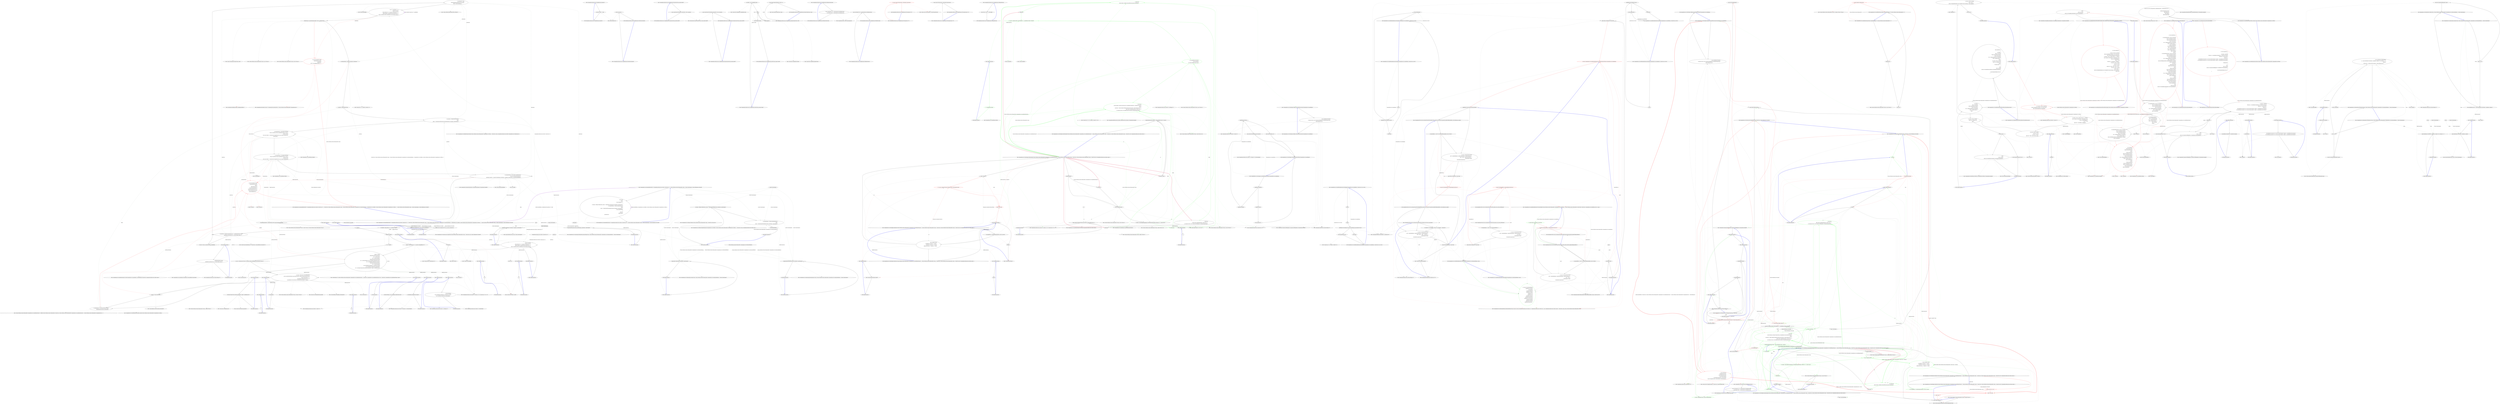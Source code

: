digraph  {
m0_46 [cluster="Unk.ThrowingValidate", file="InstanceBuilder.cs", label="Entry Unk.ThrowingValidate", span=""];
m0_65 [cluster="T.SetProperties<T>(System.Collections.Generic.IEnumerable<CommandLine.Core.SpecificationProperty>, System.Func<CommandLine.Core.SpecificationProperty, bool>, System.Func<CommandLine.Core.SpecificationProperty, object>)", file="InstanceBuilder.cs", label="Entry T.SetProperties<T>(System.Collections.Generic.IEnumerable<CommandLine.Core.SpecificationProperty>, System.Func<CommandLine.Core.SpecificationProperty, bool>, System.Func<CommandLine.Core.SpecificationProperty, object>)", span="58-58"];
m0_10 [cluster="CommandLine.Core.Tokenizer.ExplodeOptionList(CommandLine.Core.StatePair<System.Collections.Generic.IEnumerable<CommandLine.Core.Token>>, System.Func<string, CommandLine.Infrastructure.Maybe<char>>)", file="InstanceBuilder.cs", label="Entry CommandLine.Core.Tokenizer.ExplodeOptionList(CommandLine.Core.StatePair<System.Collections.Generic.IEnumerable<CommandLine.Core.Token>>, System.Func<string, CommandLine.Infrastructure.Maybe<char>>)", span="44-44"];
m0_108 [cluster="string.MatchName(string, string, System.StringComparer)", file="InstanceBuilder.cs", label="Entry string.MatchName(string, string, System.StringComparer)", span="8-8"];
m0_55 [cluster="CommandLine.Core.TokenPartitioner.Partition(System.Collections.Generic.IEnumerable<CommandLine.Core.Token>, System.Func<string, CommandLine.Infrastructure.Maybe<CommandLine.Core.TypeDescriptor>>)", file="InstanceBuilder.cs", label="Entry CommandLine.Core.TokenPartitioner.Partition(System.Collections.Generic.IEnumerable<CommandLine.Core.Token>, System.Func<string, CommandLine.Infrastructure.Maybe<CommandLine.Core.TypeDescriptor>>)", span="12-12"];
m0_44 [cluster="CommandLine.Infrastructure.Maybe<T1>.Return<T1, T2>(System.Func<T1, T2>, T2)", file="InstanceBuilder.cs", label="Entry CommandLine.Infrastructure.Maybe<T1>.Return<T1, T2>(System.Func<T1, T2>, T2)", span="100-100"];
m0_71 [cluster="System.Collections.Generic.IEnumerable<TSource>.ToArray<TSource>()", file="InstanceBuilder.cs", label="Entry System.Collections.Generic.IEnumerable<TSource>.ToArray<TSource>()", span="0-0"];
m0_101 [cluster="CommandLine.Core.TypeConverter.ChangeType(System.Collections.Generic.IEnumerable<string>, System.Type, bool, System.Globalization.CultureInfo)", file="InstanceBuilder.cs", label="Entry CommandLine.Core.TypeConverter.ChangeType(System.Collections.Generic.IEnumerable<string>, System.Type, bool, System.Globalization.CultureInfo)", span="12-12"];
m0_115 [cluster="CommandLine.Infrastructure.Maybe<T>.IsJust<T>()", file="InstanceBuilder.cs", label="Entry CommandLine.Infrastructure.Maybe<T>.IsJust<T>()", span="149-149"];
m0_130 [cluster="CommandLine.Infrastructure.Maybe<T>.MatchNothing()", file="InstanceBuilder.cs", label="Entry CommandLine.Infrastructure.Maybe<T>.MatchNothing()", span="26-26"];
m0_90 [cluster="Unk.>", file="InstanceBuilder.cs", label="Entry Unk.>", span=""];
m0_18 [cluster="CommandLine.Core.NameLookup.HavingSeparator(string, System.Collections.Generic.IEnumerable<CommandLine.Core.OptionSpecification>, System.StringComparer)", file="InstanceBuilder.cs", label="Entry CommandLine.Core.NameLookup.HavingSeparator(string, System.Collections.Generic.IEnumerable<CommandLine.Core.OptionSpecification>, System.StringComparer)", span="16-16"];
m0_58 [cluster="CommandLine.Core.Specification.IsValue()", file="InstanceBuilder.cs", label="Entry CommandLine.Core.Specification.IsValue()", span="15-15"];
m0_70 [cluster="System.Type.CreateDefaultForImmutable()", file="InstanceBuilder.cs", label="Entry System.Type.CreateDefaultForImmutable()", span="122-122"];
m0_68 [cluster="System.Reflection.MethodBase.GetParameters()", file="InstanceBuilder.cs", label="Entry System.Reflection.MethodBase.GetParameters()", span="0-0"];
m0_74 [cluster="System.Collections.Generic.IEnumerable<CommandLine.Core.SpecificationProperty>.Validate(System.Collections.Generic.IEnumerable<System.Func<System.Collections.Generic.IEnumerable<CommandLine.Core.SpecificationProperty>, System.Collections.Generic.IEnumerable<CommandLine.Error>>>)", file="InstanceBuilder.cs", label="Entry System.Collections.Generic.IEnumerable<CommandLine.Core.SpecificationProperty>.Validate(System.Collections.Generic.IEnumerable<System.Func<System.Collections.Generic.IEnumerable<CommandLine.Core.SpecificationProperty>, System.Collections.Generic.IEnumerable<CommandLine.Error>>>)", span="40-40"];
m0_76 [cluster="Unk.Create", file="InstanceBuilder.cs", label="Entry Unk.Create", span=""];
m0_123 [cluster="CommandLine.Infrastructure.Maybe<T>.IsNothing<T>()", file="InstanceBuilder.cs", label="Entry CommandLine.Infrastructure.Maybe<T>.IsNothing<T>()", span="144-144"];
m0_119 [cluster="CommandLine.Infrastructure.Maybe<T>.FromJust<T>(System.Exception)", file="InstanceBuilder.cs", label="Entry CommandLine.Infrastructure.Maybe<T>.FromJust<T>(System.Exception)", span="134-134"];
m0_86 [cluster="CommandLine.Core.SpecificationProperty.Create(CommandLine.Core.Specification, System.Reflection.PropertyInfo, CommandLine.Infrastructure.Maybe<object>)", file="InstanceBuilder.cs", label="Entry CommandLine.Core.SpecificationProperty.Create(CommandLine.Core.Specification, System.Reflection.PropertyInfo, CommandLine.Infrastructure.Maybe<object>)", span="21-21"];
m0_14 [cluster="CommandLine.Core.NameLookup.Contains(string, System.Collections.Generic.IEnumerable<CommandLine.Core.OptionSpecification>, System.StringComparer)", file="InstanceBuilder.cs", label="Entry CommandLine.Core.NameLookup.Contains(string, System.Collections.Generic.IEnumerable<CommandLine.Core.OptionSpecification>, System.StringComparer)", span="11-11"];
m0_67 [cluster="Unk.GetConstructor", file="InstanceBuilder.cs", label="Entry Unk.GetConstructor", span=""];
m0_50 [cluster="System.StringComparer.Equals(string, string)", file="InstanceBuilder.cs", label="Entry System.StringComparer.Equals(string, string)", span="0-0"];
m0_45 [cluster="System.Type.GetSpecifications<T>(System.Func<System.Reflection.PropertyInfo, T>)", file="InstanceBuilder.cs", label="Entry System.Type.GetSpecifications<T>(System.Func<System.Reflection.PropertyInfo, T>)", span="14-14"];
m0_60 [cluster="Unk.Single", file="InstanceBuilder.cs", label="Entry Unk.Single", span=""];
m0_48 [cluster="System.Collections.Generic.IEnumerable<TSource>.Any<TSource>()", file="InstanceBuilder.cs", label="Entry System.Collections.Generic.IEnumerable<TSource>.Any<TSource>()", span="0-0"];
m0_51 [cluster="System.Func<TResult>.Invoke()", file="InstanceBuilder.cs", label="Entry System.Func<TResult>.Invoke()", span="0-0"];
m0_73 [cluster="CommandLine.Core.SpecificationPropertyRules.Lookup(System.Collections.Generic.IEnumerable<CommandLine.Core.Token>)", file="InstanceBuilder.cs", label="Entry CommandLine.Core.SpecificationPropertyRules.Lookup(System.Collections.Generic.IEnumerable<CommandLine.Core.Token>)", span="12-12"];
m0_91 [cluster="lambda expression", file="InstanceBuilder.cs", label="Entry lambda expression", span="54-54"];
m0_5 [cluster="lambda expression", file="InstanceBuilder.cs", label="var tokens = Tokenizer.Tokenize(args, name => NameLookup.Contains(name, optionSpecs, nameComparer))", span="23-23"];
m0_12 [cluster="lambda expression", file="InstanceBuilder.cs", label="NameLookup.Contains(name, optionSpecs, nameComparer)", span="23-23"];
m0_6 [cluster="lambda expression", file="InstanceBuilder.cs", label="var explodedTokens = Tokenizer.ExplodeOptionList(\r\n                            tokens,\r\n                            name => NameLookup.HavingSeparator(name, optionSpecs, nameComparer))", span="24-26"];
m0_16 [cluster="lambda expression", file="InstanceBuilder.cs", label="NameLookup.HavingSeparator(name, optionSpecs, nameComparer)", span="26-26"];
m0_4 [cluster="lambda expression", file="InstanceBuilder.cs", label="Entry lambda expression", span="21-28"];
m0_11 [cluster="lambda expression", file="InstanceBuilder.cs", label="Entry lambda expression", span="23-23"];
m0_7 [cluster="lambda expression", file="InstanceBuilder.cs", label="return explodedTokens;", span="27-27"];
m0_15 [cluster="lambda expression", file="InstanceBuilder.cs", label="Entry lambda expression", span="26-26"];
m0_8 [cluster="lambda expression", file="InstanceBuilder.cs", label="Exit lambda expression", span="21-28"];
m0_13 [cluster="lambda expression", file="InstanceBuilder.cs", label="Exit lambda expression", span="23-23"];
m0_17 [cluster="lambda expression", file="InstanceBuilder.cs", label="Exit lambda expression", span="26-26"];
m0_88 [cluster="lambda expression", file="InstanceBuilder.cs", label="typeof(T).IsMutable()\r\n                    ? factory.Return(f => f(), Activator.CreateInstance<T>())\r\n                    : ReflectionHelper.CreateDefaultImmutableInstance<T>(\r\n                        (from p in specProps select p.Specification.ConversionType).ToArray())", span="53-56"];
m0_95 [cluster="lambda expression", file="InstanceBuilder.cs", label="TypeLookup.FindTypeDescriptorAndSibling(name, optionSpecs, nameComparer)", span="72-72"];
m0_99 [cluster="lambda expression", file="InstanceBuilder.cs", label="TypeConverter.ChangeType(vals, type, isScalar, parsingCulture)", span="77-77"];
m0_103 [cluster="lambda expression", file="InstanceBuilder.cs", label="TypeConverter.ChangeType(vals, type, isScalar, parsingCulture)", span="83-83"];
m0_106 [cluster="lambda expression", file="InstanceBuilder.cs", label="token.Text.MatchName(o.ShortName, o.LongName, nameComparer)", span="87-87"];
m0_77 [cluster="lambda expression", file="InstanceBuilder.cs", label="Entry lambda expression", span="41-41"];
m0_81 [cluster="lambda expression", file="InstanceBuilder.cs", label="Entry lambda expression", span="43-44"];
m0_94 [cluster="lambda expression", file="InstanceBuilder.cs", label="Entry lambda expression", span="72-72"];
m0_98 [cluster="lambda expression", file="InstanceBuilder.cs", label="Entry lambda expression", span="77-77"];
m0_102 [cluster="lambda expression", file="InstanceBuilder.cs", label="Entry lambda expression", span="83-83"];
m0_105 [cluster="lambda expression", file="InstanceBuilder.cs", label="Entry lambda expression", span="87-87"];
m0_109 [cluster="lambda expression", file="InstanceBuilder.cs", label="Entry lambda expression", span="94-94"];
m0_137 [cluster="lambda expression", file="InstanceBuilder.cs", label="Entry lambda expression", span="114-114"];
m0_140 [cluster="lambda expression", file="InstanceBuilder.cs", label="Entry lambda expression", span="115-115"];
m0_112 [cluster="lambda expression", file="InstanceBuilder.cs", label="Entry lambda expression", span="97-97"];
m0_116 [cluster="lambda expression", file="InstanceBuilder.cs", label="Entry lambda expression", span="98-98"];
m0_120 [cluster="lambda expression", file="InstanceBuilder.cs", label="Entry lambda expression", span="100-100"];
m0_124 [cluster="lambda expression", file="InstanceBuilder.cs", label="Entry lambda expression", span="101-101"];
m0_127 [cluster="lambda expression", file="InstanceBuilder.cs", label="Entry lambda expression", span="103-105"];
m0_131 [cluster="lambda expression", file="InstanceBuilder.cs", label="Entry lambda expression", span="106-106"];
m0_78 [cluster="lambda expression", file="InstanceBuilder.cs", label="f().GetType()", span="41-41"];
m0_79 [cluster="lambda expression", file="InstanceBuilder.cs", label="Exit lambda expression", span="41-41"];
m0_82 [cluster="lambda expression", file="InstanceBuilder.cs", label="SpecificationProperty.Create(\r\n                    Specification.FromProperty(pi), pi, Maybe.Nothing<object>())", span="43-44"];
m0_83 [cluster="lambda expression", file="InstanceBuilder.cs", label="Exit lambda expression", span="43-44"];
m0_87 [cluster="lambda expression", file="InstanceBuilder.cs", label="Entry lambda expression", span="52-56"];
m0_89 [cluster="lambda expression", file="InstanceBuilder.cs", label="Exit lambda expression", span="52-56"];
m0_92 [cluster="lambda expression", file="InstanceBuilder.cs", label="f()", span="54-54"];
m0_93 [cluster="lambda expression", file="InstanceBuilder.cs", label="Exit lambda expression", span="54-54"];
m0_96 [cluster="lambda expression", file="InstanceBuilder.cs", label="Exit lambda expression", span="72-72"];
m0_100 [cluster="lambda expression", file="InstanceBuilder.cs", label="Exit lambda expression", span="77-77"];
m0_104 [cluster="lambda expression", file="InstanceBuilder.cs", label="Exit lambda expression", span="83-83"];
m0_107 [cluster="lambda expression", file="InstanceBuilder.cs", label="Exit lambda expression", span="87-87"];
m0_110 [cluster="lambda expression", file="InstanceBuilder.cs", label="f()", span="94-94"];
m0_111 [cluster="lambda expression", file="InstanceBuilder.cs", label="Exit lambda expression", span="94-94"];
m0_113 [cluster="lambda expression", file="InstanceBuilder.cs", label="sp.Value.IsJust()", span="97-97"];
m0_114 [cluster="lambda expression", file="InstanceBuilder.cs", label="Exit lambda expression", span="97-97"];
m0_117 [cluster="lambda expression", file="InstanceBuilder.cs", label="sp.Value.FromJust()", span="98-98"];
m0_118 [cluster="lambda expression", file="InstanceBuilder.cs", label="Exit lambda expression", span="98-98"];
m0_121 [cluster="lambda expression", file="InstanceBuilder.cs", label="sp.Value.IsNothing() && sp.Specification.DefaultValue.IsJust()", span="100-100"];
m0_122 [cluster="lambda expression", file="InstanceBuilder.cs", label="Exit lambda expression", span="100-100"];
m0_125 [cluster="lambda expression", file="InstanceBuilder.cs", label="sp.Specification.DefaultValue.FromJust()", span="101-101"];
m0_126 [cluster="lambda expression", file="InstanceBuilder.cs", label="Exit lambda expression", span="101-101"];
m0_128 [cluster="lambda expression", file="InstanceBuilder.cs", label="sp.Value.IsNothing()\r\n                            && sp.Specification.TargetType == TargetType.Sequence\r\n                            && sp.Specification.DefaultValue.MatchNothing()", span="103-105"];
m0_129 [cluster="lambda expression", file="InstanceBuilder.cs", label="Exit lambda expression", span="103-105"];
m0_132 [cluster="lambda expression", file="InstanceBuilder.cs", label="sp.Property.PropertyType.GetGenericArguments().Single().CreateEmptyArray()", span="106-106"];
m0_133 [cluster="lambda expression", file="InstanceBuilder.cs", label="Exit lambda expression", span="106-106"];
m0_138 [cluster="lambda expression", file="InstanceBuilder.cs", label=v, span="114-114"];
m0_139 [cluster="lambda expression", file="InstanceBuilder.cs", label="Exit lambda expression", span="114-114"];
m0_141 [cluster="lambda expression", file="InstanceBuilder.cs", label=d, span="115-115"];
m0_142 [cluster="lambda expression", file="InstanceBuilder.cs", label="Exit lambda expression", span="115-115"];
m0_49 [cluster="System.Collections.Generic.IEnumerable<TSource>.First<TSource>()", file="InstanceBuilder.cs", label="Entry System.Collections.Generic.IEnumerable<TSource>.First<TSource>()", span="0-0"];
m0_53 [cluster="CommandLine.ParserResult.Create<T>(CommandLine.ParserResultType, T, System.Collections.Generic.IEnumerable<CommandLine.Error>)", file="InstanceBuilder.cs", label="Entry CommandLine.ParserResult.Create<T>(CommandLine.ParserResultType, T, System.Collections.Generic.IEnumerable<CommandLine.Error>)", span="100-100"];
m0_80 [cluster="object.GetType()", file="InstanceBuilder.cs", label="Entry object.GetType()", span="0-0"];
m0_59 [cluster="CommandLine.MissingValueOptionError.MissingValueOptionError(CommandLine.NameInfo)", file="InstanceBuilder.cs", label="Entry CommandLine.MissingValueOptionError.MissingValueOptionError(CommandLine.NameInfo)", span="265-265"];
m0_75 [cluster="Unk.Concat", file="InstanceBuilder.cs", label="Entry Unk.Concat", span=""];
m0_135 [cluster="System.Collections.Generic.IEnumerable<TSource>.Single<TSource>()", file="InstanceBuilder.cs", label="Entry System.Collections.Generic.IEnumerable<TSource>.Single<TSource>()", span="0-0"];
m0_136 [cluster="System.Type.CreateEmptyArray()", file="InstanceBuilder.cs", label="Entry System.Type.CreateEmptyArray()", span="101-101"];
m0_69 [cluster="string.ToLower()", file="InstanceBuilder.cs", label="Entry string.ToLower()", span="0-0"];
m0_134 [cluster="System.Type.GetGenericArguments()", file="InstanceBuilder.cs", label="Entry System.Type.GetGenericArguments()", span="0-0"];
m0_9 [cluster="CommandLine.Core.Tokenizer.Tokenize(System.Collections.Generic.IEnumerable<string>, System.Func<string, bool>)", file="InstanceBuilder.cs", label="Entry CommandLine.Core.Tokenizer.Tokenize(System.Collections.Generic.IEnumerable<string>, System.Func<string, bool>)", span="11-11"];
m0_84 [cluster="CommandLine.Core.Specification.FromProperty(System.Reflection.PropertyInfo)", file="InstanceBuilder.cs", label="Entry CommandLine.Core.Specification.FromProperty(System.Reflection.PropertyInfo)", span="82-82"];
m0_97 [cluster="CommandLine.Core.TypeLookup.FindTypeDescriptorAndSibling(string, System.Collections.Generic.IEnumerable<CommandLine.Core.OptionSpecification>, System.StringComparer)", file="InstanceBuilder.cs", label="Entry CommandLine.Core.TypeLookup.FindTypeDescriptorAndSibling(string, System.Collections.Generic.IEnumerable<CommandLine.Core.OptionSpecification>, System.StringComparer)", span="23-23"];
m0_64 [cluster="System.Activator.CreateInstance<T>()", file="InstanceBuilder.cs", label="Entry System.Activator.CreateInstance<T>()", span="0-0"];
m0_56 [cluster="CommandLine.Core.Specification.IsOption()", file="InstanceBuilder.cs", label="Entry CommandLine.Core.Specification.IsOption()", span="10-10"];
m0_63 [cluster="System.Type.IsMutable()", file="InstanceBuilder.cs", label="Entry System.Type.IsMutable()", span="115-115"];
m0_85 [cluster="CommandLine.Infrastructure.Maybe.Nothing<T>()", file="InstanceBuilder.cs", label="Entry CommandLine.Infrastructure.Maybe.Nothing<T>()", span="63-63"];
m0_47 [cluster="System.Collections.IEnumerable.OfType<TResult>()", file="InstanceBuilder.cs", label="Entry System.Collections.IEnumerable.OfType<TResult>()", span="0-0"];
m0_0 [cluster="CommandLine.Core.InstanceBuilder.Build<T>(CommandLine.Infrastructure.Maybe<System.Func<T>>, System.Collections.Generic.IEnumerable<string>, System.StringComparer, System.Globalization.CultureInfo)", file="InstanceBuilder.cs", label="Entry CommandLine.Core.InstanceBuilder.Build<T>(CommandLine.Infrastructure.Maybe<System.Func<T>>, System.Collections.Generic.IEnumerable<string>, System.StringComparer, System.Globalization.CultureInfo)", span="13-13"];
m0_1 [cluster="CommandLine.Core.InstanceBuilder.Build<T>(CommandLine.Infrastructure.Maybe<System.Func<T>>, System.Collections.Generic.IEnumerable<string>, System.StringComparer, System.Globalization.CultureInfo)", file="InstanceBuilder.cs", label="return Build(\r\n                factory,\r\n                (args, optionSpecs) =>\r\n                    {\r\n                        var tokens = Tokenizer.Tokenize(args, name => NameLookup.Contains(name, optionSpecs, nameComparer));\r\n                        var explodedTokens = Tokenizer.ExplodeOptionList(\r\n                            tokens,\r\n                            name => NameLookup.HavingSeparator(name, optionSpecs, nameComparer));\r\n                        return explodedTokens;\r\n                    },\r\n                arguments,\r\n                nameComparer,\r\n                parsingCulture);", span="19-31"];
m0_2 [cluster="CommandLine.Core.InstanceBuilder.Build<T>(CommandLine.Infrastructure.Maybe<System.Func<T>>, System.Collections.Generic.IEnumerable<string>, System.StringComparer, System.Globalization.CultureInfo)", file="InstanceBuilder.cs", label="Exit CommandLine.Core.InstanceBuilder.Build<T>(CommandLine.Infrastructure.Maybe<System.Func<T>>, System.Collections.Generic.IEnumerable<string>, System.StringComparer, System.Globalization.CultureInfo)", span="13-13"];
m0_3 [cluster="CommandLine.Core.InstanceBuilder.Build<T>(CommandLine.Infrastructure.Maybe<System.Func<T>>, System.Func<System.Collections.Generic.IEnumerable<string>, System.Collections.Generic.IEnumerable<CommandLine.Core.OptionSpecification>, CommandLine.Core.StatePair<System.Collections.Generic.IEnumerable<CommandLine.Core.Token>>>, System.Collections.Generic.IEnumerable<string>, System.StringComparer, System.Globalization.CultureInfo)", file="InstanceBuilder.cs", label="Entry CommandLine.Core.InstanceBuilder.Build<T>(CommandLine.Infrastructure.Maybe<System.Func<T>>, System.Func<System.Collections.Generic.IEnumerable<string>, System.Collections.Generic.IEnumerable<CommandLine.Core.OptionSpecification>, CommandLine.Core.StatePair<System.Collections.Generic.IEnumerable<CommandLine.Core.Token>>>, System.Collections.Generic.IEnumerable<string>, System.StringComparer, System.Globalization.CultureInfo)", span="34-34"];
m0_19 [cluster="CommandLine.Core.InstanceBuilder.Build<T>(CommandLine.Infrastructure.Maybe<System.Func<T>>, System.Func<System.Collections.Generic.IEnumerable<string>, System.Collections.Generic.IEnumerable<CommandLine.Core.OptionSpecification>, CommandLine.Core.StatePair<System.Collections.Generic.IEnumerable<CommandLine.Core.Token>>>, System.Collections.Generic.IEnumerable<string>, System.StringComparer, System.Globalization.CultureInfo)", file="InstanceBuilder.cs", label="var typeInfo = factory.Return(f => f().GetType(), typeof(T))", span="41-41"];
m0_23 [cluster="CommandLine.Core.InstanceBuilder.Build<T>(CommandLine.Infrastructure.Maybe<System.Func<T>>, System.Func<System.Collections.Generic.IEnumerable<string>, System.Collections.Generic.IEnumerable<CommandLine.Core.OptionSpecification>, CommandLine.Core.StatePair<System.Collections.Generic.IEnumerable<CommandLine.Core.Token>>>, System.Collections.Generic.IEnumerable<string>, System.StringComparer, System.Globalization.CultureInfo)", file="InstanceBuilder.cs", label="Func<T> makeDefault = () =>\r\n                typeof(T).IsMutable()\r\n                    ? factory.Return(f => f(), Activator.CreateInstance<T>())\r\n                    : ReflectionHelper.CreateDefaultImmutableInstance<T>(\r\n                        (from p in specProps select p.Specification.ConversionType).ToArray())", span="52-56"];
m0_24 [cluster="CommandLine.Core.InstanceBuilder.Build<T>(CommandLine.Infrastructure.Maybe<System.Func<T>>, System.Func<System.Collections.Generic.IEnumerable<string>, System.Collections.Generic.IEnumerable<CommandLine.Core.OptionSpecification>, CommandLine.Core.StatePair<System.Collections.Generic.IEnumerable<CommandLine.Core.Token>>>, System.Collections.Generic.IEnumerable<string>, System.StringComparer, System.Globalization.CultureInfo)", file="InstanceBuilder.cs", label="arguments.Any() && nameComparer.Equals(''--help'', arguments.First())", span="58-58"];
m0_26 [cluster="CommandLine.Core.InstanceBuilder.Build<T>(CommandLine.Infrastructure.Maybe<System.Func<T>>, System.Func<System.Collections.Generic.IEnumerable<string>, System.Collections.Generic.IEnumerable<CommandLine.Core.OptionSpecification>, CommandLine.Core.StatePair<System.Collections.Generic.IEnumerable<CommandLine.Core.Token>>>, System.Collections.Generic.IEnumerable<string>, System.StringComparer, System.Globalization.CultureInfo)", file="InstanceBuilder.cs", label="var tokenizerResult = tokenizer(arguments, optionSpecs)", span="66-66"];
m0_28 [cluster="CommandLine.Core.InstanceBuilder.Build<T>(CommandLine.Infrastructure.Maybe<System.Func<T>>, System.Func<System.Collections.Generic.IEnumerable<string>, System.Collections.Generic.IEnumerable<CommandLine.Core.OptionSpecification>, CommandLine.Core.StatePair<System.Collections.Generic.IEnumerable<CommandLine.Core.Token>>>, System.Collections.Generic.IEnumerable<string>, System.StringComparer, System.Globalization.CultureInfo)", file="InstanceBuilder.cs", label="var partitions = TokenPartitioner.Partition(\r\n                tokens,\r\n                name => TypeLookup.FindTypeDescriptorAndSibling(name, optionSpecs, nameComparer))", span="70-72"];
m0_29 [cluster="CommandLine.Core.InstanceBuilder.Build<T>(CommandLine.Infrastructure.Maybe<System.Func<T>>, System.Func<System.Collections.Generic.IEnumerable<string>, System.Collections.Generic.IEnumerable<CommandLine.Core.OptionSpecification>, CommandLine.Core.StatePair<System.Collections.Generic.IEnumerable<CommandLine.Core.Token>>>, System.Collections.Generic.IEnumerable<string>, System.StringComparer, System.Globalization.CultureInfo)", file="InstanceBuilder.cs", label="var optionSpecProps = OptionMapper.MapValues(\r\n                (from pt in specProps where pt.Specification.IsOption() select pt),\r\n                partitions.Options,\r\n                (vals, type, isScalar) => TypeConverter.ChangeType(vals, type, isScalar, parsingCulture),\r\n                nameComparer)", span="74-78"];
m0_30 [cluster="CommandLine.Core.InstanceBuilder.Build<T>(CommandLine.Infrastructure.Maybe<System.Func<T>>, System.Func<System.Collections.Generic.IEnumerable<string>, System.Collections.Generic.IEnumerable<CommandLine.Core.OptionSpecification>, CommandLine.Core.StatePair<System.Collections.Generic.IEnumerable<CommandLine.Core.Token>>>, System.Collections.Generic.IEnumerable<string>, System.StringComparer, System.Globalization.CultureInfo)", file="InstanceBuilder.cs", label="var valueSpecProps = ValueMapper.MapValues(\r\n                (from pt in specProps where pt.Specification.IsValue() select pt),\r\n                    partitions.Values,\r\n                (vals, type, isScalar) => TypeConverter.ChangeType(vals, type, isScalar, parsingCulture))", span="80-83"];
m0_31 [cluster="CommandLine.Core.InstanceBuilder.Build<T>(CommandLine.Infrastructure.Maybe<System.Func<T>>, System.Func<System.Collections.Generic.IEnumerable<string>, System.Collections.Generic.IEnumerable<CommandLine.Core.OptionSpecification>, CommandLine.Core.StatePair<System.Collections.Generic.IEnumerable<CommandLine.Core.Token>>>, System.Collections.Generic.IEnumerable<string>, System.StringComparer, System.Globalization.CultureInfo)", file="InstanceBuilder.cs", label="var missingValueErrors = from token in partitions.Errors\r\n                                     select new MissingValueOptionError(\r\n                                         optionSpecs.Single(o => token.Text.MatchName(o.ShortName, o.LongName, nameComparer)).FromOptionSpecification())", span="85-87"];
m0_35 [cluster="CommandLine.Core.InstanceBuilder.Build<T>(CommandLine.Infrastructure.Maybe<System.Func<T>>, System.Func<System.Collections.Generic.IEnumerable<string>, System.Collections.Generic.IEnumerable<CommandLine.Core.OptionSpecification>, CommandLine.Core.StatePair<System.Collections.Generic.IEnumerable<CommandLine.Core.Token>>>, System.Collections.Generic.IEnumerable<string>, System.StringComparer, System.Globalization.CultureInfo)", file="InstanceBuilder.cs", label="instance = factory.Return(f => f(), Activator.CreateInstance<T>())", span="94-94"];
m0_20 [cluster="CommandLine.Core.InstanceBuilder.Build<T>(CommandLine.Infrastructure.Maybe<System.Func<T>>, System.Func<System.Collections.Generic.IEnumerable<string>, System.Collections.Generic.IEnumerable<CommandLine.Core.OptionSpecification>, CommandLine.Core.StatePair<System.Collections.Generic.IEnumerable<CommandLine.Core.Token>>>, System.Collections.Generic.IEnumerable<string>, System.StringComparer, System.Globalization.CultureInfo)", file="InstanceBuilder.cs", label="var specProps = typeInfo.GetSpecifications(pi => SpecificationProperty.Create(\r\n                    Specification.FromProperty(pi), pi, Maybe.Nothing<object>()))", span="43-44"];
m0_34 [cluster="CommandLine.Core.InstanceBuilder.Build<T>(CommandLine.Infrastructure.Maybe<System.Func<T>>, System.Func<System.Collections.Generic.IEnumerable<string>, System.Collections.Generic.IEnumerable<CommandLine.Core.OptionSpecification>, CommandLine.Core.StatePair<System.Collections.Generic.IEnumerable<CommandLine.Core.Token>>>, System.Collections.Generic.IEnumerable<string>, System.StringComparer, System.Globalization.CultureInfo)", file="InstanceBuilder.cs", label="typeInfo.IsMutable()", span="92-92"];
m0_21 [cluster="CommandLine.Core.InstanceBuilder.Build<T>(CommandLine.Infrastructure.Maybe<System.Func<T>>, System.Func<System.Collections.Generic.IEnumerable<string>, System.Collections.Generic.IEnumerable<CommandLine.Core.OptionSpecification>, CommandLine.Core.StatePair<System.Collections.Generic.IEnumerable<CommandLine.Core.Token>>>, System.Collections.Generic.IEnumerable<string>, System.StringComparer, System.Globalization.CultureInfo)", file="InstanceBuilder.cs", label="var specs = from pt in specProps select pt.Specification", span="46-46"];
m0_38 [cluster="CommandLine.Core.InstanceBuilder.Build<T>(CommandLine.Infrastructure.Maybe<System.Func<T>>, System.Func<System.Collections.Generic.IEnumerable<string>, System.Collections.Generic.IEnumerable<CommandLine.Core.OptionSpecification>, CommandLine.Core.StatePair<System.Collections.Generic.IEnumerable<CommandLine.Core.Token>>>, System.Collections.Generic.IEnumerable<string>, System.StringComparer, System.Globalization.CultureInfo)", file="InstanceBuilder.cs", label="var ctor = t.GetConstructor((from p in specProps select p.Specification.ConversionType).ToArray())", span="111-111"];
m0_22 [cluster="CommandLine.Core.InstanceBuilder.Build<T>(CommandLine.Infrastructure.Maybe<System.Func<T>>, System.Func<System.Collections.Generic.IEnumerable<string>, System.Collections.Generic.IEnumerable<CommandLine.Core.OptionSpecification>, CommandLine.Core.StatePair<System.Collections.Generic.IEnumerable<CommandLine.Core.Token>>>, System.Collections.Generic.IEnumerable<string>, System.StringComparer, System.Globalization.CultureInfo)", file="InstanceBuilder.cs", label="var optionSpecs = specs\r\n                .ThrowingValidate(SpecificationGuards.Lookup)\r\n                .OfType<OptionSpecification>()", span="48-50"];
m0_25 [cluster="CommandLine.Core.InstanceBuilder.Build<T>(CommandLine.Infrastructure.Maybe<System.Func<T>>, System.Func<System.Collections.Generic.IEnumerable<string>, System.Collections.Generic.IEnumerable<CommandLine.Core.OptionSpecification>, CommandLine.Core.StatePair<System.Collections.Generic.IEnumerable<CommandLine.Core.Token>>>, System.Collections.Generic.IEnumerable<string>, System.StringComparer, System.Globalization.CultureInfo)", color=red, community=0, file="InstanceBuilder.cs", label="20: return ParserResult.Create(\r\n                    ParserResultType.Options,\r\n                    makeDefault(),\r\n                    new[] { new HelpRequestedError() });", span="60-63"];
m0_27 [cluster="CommandLine.Core.InstanceBuilder.Build<T>(CommandLine.Infrastructure.Maybe<System.Func<T>>, System.Func<System.Collections.Generic.IEnumerable<string>, System.Collections.Generic.IEnumerable<CommandLine.Core.OptionSpecification>, CommandLine.Core.StatePair<System.Collections.Generic.IEnumerable<CommandLine.Core.Token>>>, System.Collections.Generic.IEnumerable<string>, System.StringComparer, System.Globalization.CultureInfo)", file="InstanceBuilder.cs", label="var tokens = tokenizerResult.Value", span="68-68"];
m0_42 [cluster="CommandLine.Core.InstanceBuilder.Build<T>(CommandLine.Infrastructure.Maybe<System.Func<T>>, System.Func<System.Collections.Generic.IEnumerable<string>, System.Collections.Generic.IEnumerable<CommandLine.Core.OptionSpecification>, CommandLine.Core.StatePair<System.Collections.Generic.IEnumerable<CommandLine.Core.Token>>>, System.Collections.Generic.IEnumerable<string>, System.StringComparer, System.Globalization.CultureInfo)", color=red, community=0, file="InstanceBuilder.cs", label="3: return ParserResult.Create(\r\n                ParserResultType.Options,\r\n                instance,\r\n                tokenizerResult.Errors\r\n                    .Concat(missingValueErrors)\r\n                    .Concat(optionSpecProps.Errors)\r\n                    .Concat(valueSpecProps.Errors)\r\n                    .Concat(validationErrors));", span="123-130"];
m0_41 [cluster="CommandLine.Core.InstanceBuilder.Build<T>(CommandLine.Infrastructure.Maybe<System.Func<T>>, System.Func<System.Collections.Generic.IEnumerable<string>, System.Collections.Generic.IEnumerable<CommandLine.Core.OptionSpecification>, CommandLine.Core.StatePair<System.Collections.Generic.IEnumerable<CommandLine.Core.Token>>>, System.Collections.Generic.IEnumerable<string>, System.StringComparer, System.Globalization.CultureInfo)", file="InstanceBuilder.cs", label="var validationErrors = specPropsWithValue.Validate(\r\n                SpecificationPropertyRules.Lookup(tokens))", span="120-121"];
m0_32 [cluster="CommandLine.Core.InstanceBuilder.Build<T>(CommandLine.Infrastructure.Maybe<System.Func<T>>, System.Func<System.Collections.Generic.IEnumerable<string>, System.Collections.Generic.IEnumerable<CommandLine.Core.OptionSpecification>, CommandLine.Core.StatePair<System.Collections.Generic.IEnumerable<CommandLine.Core.Token>>>, System.Collections.Generic.IEnumerable<string>, System.StringComparer, System.Globalization.CultureInfo)", file="InstanceBuilder.cs", label="var specPropsWithValue = optionSpecProps.Value.Concat(valueSpecProps.Value)", span="89-89"];
m0_33 [cluster="CommandLine.Core.InstanceBuilder.Build<T>(CommandLine.Infrastructure.Maybe<System.Func<T>>, System.Func<System.Collections.Generic.IEnumerable<string>, System.Collections.Generic.IEnumerable<CommandLine.Core.OptionSpecification>, CommandLine.Core.StatePair<System.Collections.Generic.IEnumerable<CommandLine.Core.Token>>>, System.Collections.Generic.IEnumerable<string>, System.StringComparer, System.Globalization.CultureInfo)", file="InstanceBuilder.cs", label="T instance", span="91-91"];
m0_36 [cluster="CommandLine.Core.InstanceBuilder.Build<T>(CommandLine.Infrastructure.Maybe<System.Func<T>>, System.Func<System.Collections.Generic.IEnumerable<string>, System.Collections.Generic.IEnumerable<CommandLine.Core.OptionSpecification>, CommandLine.Core.StatePair<System.Collections.Generic.IEnumerable<CommandLine.Core.Token>>>, System.Collections.Generic.IEnumerable<string>, System.StringComparer, System.Globalization.CultureInfo)", file="InstanceBuilder.cs", label="instance = instance\r\n                    .SetProperties(specPropsWithValue,\r\n                        sp => sp.Value.IsJust(),\r\n                        sp => sp.Value.FromJust())\r\n                    .SetProperties(specPropsWithValue,\r\n                        sp => sp.Value.IsNothing() && sp.Specification.DefaultValue.IsJust(),\r\n                        sp => sp.Specification.DefaultValue.FromJust())\r\n                    .SetProperties(specPropsWithValue,\r\n                        sp => sp.Value.IsNothing()\r\n                            && sp.Specification.TargetType == TargetType.Sequence\r\n                            && sp.Specification.DefaultValue.MatchNothing(),\r\n                        sp => sp.Property.PropertyType.GetGenericArguments().Single().CreateEmptyArray())", span="95-106"];
m0_39 [cluster="CommandLine.Core.InstanceBuilder.Build<T>(CommandLine.Infrastructure.Maybe<System.Func<T>>, System.Func<System.Collections.Generic.IEnumerable<string>, System.Collections.Generic.IEnumerable<CommandLine.Core.OptionSpecification>, CommandLine.Core.StatePair<System.Collections.Generic.IEnumerable<CommandLine.Core.Token>>>, System.Collections.Generic.IEnumerable<string>, System.StringComparer, System.Globalization.CultureInfo)", file="InstanceBuilder.cs", label="var values = (from prms in ctor.GetParameters()\r\n                              join sp in specPropsWithValue on prms.Name.ToLower() equals sp.Property.Name.ToLower()\r\n                              select sp.Value.Return(v => v,\r\n                                    sp.Specification.DefaultValue.Return(d => d,\r\n                                        sp.Specification.ConversionType.CreateDefaultForImmutable()))).ToArray()", span="112-116"];
m0_37 [cluster="CommandLine.Core.InstanceBuilder.Build<T>(CommandLine.Infrastructure.Maybe<System.Func<T>>, System.Func<System.Collections.Generic.IEnumerable<string>, System.Collections.Generic.IEnumerable<CommandLine.Core.OptionSpecification>, CommandLine.Core.StatePair<System.Collections.Generic.IEnumerable<CommandLine.Core.Token>>>, System.Collections.Generic.IEnumerable<string>, System.StringComparer, System.Globalization.CultureInfo)", file="InstanceBuilder.cs", label="var t = typeof(T)", span="110-110"];
m0_40 [cluster="CommandLine.Core.InstanceBuilder.Build<T>(CommandLine.Infrastructure.Maybe<System.Func<T>>, System.Func<System.Collections.Generic.IEnumerable<string>, System.Collections.Generic.IEnumerable<CommandLine.Core.OptionSpecification>, CommandLine.Core.StatePair<System.Collections.Generic.IEnumerable<CommandLine.Core.Token>>>, System.Collections.Generic.IEnumerable<string>, System.StringComparer, System.Globalization.CultureInfo)", file="InstanceBuilder.cs", label="instance = (T)ctor.Invoke(values)", span="117-117"];
m0_43 [cluster="CommandLine.Core.InstanceBuilder.Build<T>(CommandLine.Infrastructure.Maybe<System.Func<T>>, System.Func<System.Collections.Generic.IEnumerable<string>, System.Collections.Generic.IEnumerable<CommandLine.Core.OptionSpecification>, CommandLine.Core.StatePair<System.Collections.Generic.IEnumerable<CommandLine.Core.Token>>>, System.Collections.Generic.IEnumerable<string>, System.StringComparer, System.Globalization.CultureInfo)", file="InstanceBuilder.cs", label="Exit CommandLine.Core.InstanceBuilder.Build<T>(CommandLine.Infrastructure.Maybe<System.Func<T>>, System.Func<System.Collections.Generic.IEnumerable<string>, System.Collections.Generic.IEnumerable<CommandLine.Core.OptionSpecification>, CommandLine.Core.StatePair<System.Collections.Generic.IEnumerable<CommandLine.Core.Token>>>, System.Collections.Generic.IEnumerable<string>, System.StringComparer, System.Globalization.CultureInfo)", span="34-34"];
m0_72 [cluster="System.Reflection.ConstructorInfo.Invoke(object[])", file="InstanceBuilder.cs", label="Entry System.Reflection.ConstructorInfo.Invoke(object[])", span="0-0"];
m0_66 [cluster="Unk.ToArray", file="InstanceBuilder.cs", label="Entry Unk.ToArray", span=""];
m0_52 [cluster="CommandLine.HelpRequestedError.HelpRequestedError()", file="InstanceBuilder.cs", label="Entry CommandLine.HelpRequestedError.HelpRequestedError()", span="353-353"];
m0_61 [cluster="Unk.FromOptionSpecification", file="InstanceBuilder.cs", label="Entry Unk.FromOptionSpecification", span=""];
m0_54 [cluster="System.Func<T1, T2, TResult>.Invoke(T1, T2)", file="InstanceBuilder.cs", label="Entry System.Func<T1, T2, TResult>.Invoke(T1, T2)", span="0-0"];
m0_62 [cluster="System.Collections.Generic.IEnumerable<TSource>.Concat<TSource>(System.Collections.Generic.IEnumerable<TSource>)", file="InstanceBuilder.cs", label="Entry System.Collections.Generic.IEnumerable<TSource>.Concat<TSource>(System.Collections.Generic.IEnumerable<TSource>)", span="0-0"];
m0_57 [cluster="Unk.MapValues", file="InstanceBuilder.cs", label="Entry Unk.MapValues", span=""];
m0_143 [file="InstanceBuilder.cs", label="System.StringComparer", span=""];
m0_144 [file="InstanceBuilder.cs", label="System.Collections.Generic.IEnumerable<CommandLine.Core.OptionSpecification>", span=""];
m0_145 [file="InstanceBuilder.cs", label="CommandLine.Infrastructure.Maybe<System.Func<T>>", span=""];
m0_146 [file="InstanceBuilder.cs", label=specProps, span=""];
m0_147 [file="InstanceBuilder.cs", label="System.StringComparer", span=""];
m0_148 [file="InstanceBuilder.cs", label=optionSpecs, span=""];
m0_149 [file="InstanceBuilder.cs", label="System.Globalization.CultureInfo", span=""];
m0_150 [file="InstanceBuilder.cs", label=token, span=""];
m1_18 [cluster="CommandLine.Infrastructure.StringExtensions.Spaces(int)", file="InstanceBuilderTests.cs", label="Entry CommandLine.Infrastructure.StringExtensions.Spaces(int)", span="35-35"];
m1_19 [cluster="CommandLine.Infrastructure.StringExtensions.Spaces(int)", file="InstanceBuilderTests.cs", label="return new string(' ', value);", span="37-37"];
m1_20 [cluster="CommandLine.Infrastructure.StringExtensions.Spaces(int)", file="InstanceBuilderTests.cs", label="Exit CommandLine.Infrastructure.StringExtensions.Spaces(int)", span="35-35"];
m1_15 [cluster="CommandLine.Infrastructure.StringExtensions.FormatLocal(string, params object[])", file="InstanceBuilderTests.cs", label="Entry CommandLine.Infrastructure.StringExtensions.FormatLocal(string, params object[])", span="30-30"];
m1_16 [cluster="CommandLine.Infrastructure.StringExtensions.FormatLocal(string, params object[])", file="InstanceBuilderTests.cs", label="return string.Format(CultureInfo.CurrentCulture, value, arguments);", span="32-32"];
m1_17 [cluster="CommandLine.Infrastructure.StringExtensions.FormatLocal(string, params object[])", file="InstanceBuilderTests.cs", label="Exit CommandLine.Infrastructure.StringExtensions.FormatLocal(string, params object[])", span="30-30"];
m1_3 [cluster="string.String(char, int)", file="InstanceBuilderTests.cs", label="Entry string.String(char, int)", span="0-0"];
m1_34 [cluster="System.Text.StringBuilder.StringBuilder(string)", file="InstanceBuilderTests.cs", label="Entry System.Text.StringBuilder.StringBuilder(string)", span="0-0"];
m1_35 [cluster="System.Text.StringBuilder.Append(string)", file="InstanceBuilderTests.cs", label="Entry System.Text.StringBuilder.Append(string)", span="0-0"];
m1_24 [cluster="string.CompareOrdinal(string, string)", file="InstanceBuilderTests.cs", label="Entry string.CompareOrdinal(string, string)", span="0-0"];
m1_37 [cluster="CommandLine.Infrastructure.StringExtensions.IsBooleanString(string)", file="InstanceBuilderTests.cs", label="Entry CommandLine.Infrastructure.StringExtensions.IsBooleanString(string)", span="60-60"];
m1_38 [cluster="CommandLine.Infrastructure.StringExtensions.IsBooleanString(string)", file="InstanceBuilderTests.cs", label="return value.Equals(''true'', StringComparison.OrdinalIgnoreCase)\r\n                || value.Equals(''false'', StringComparison.OrdinalIgnoreCase);", span="62-63"];
m1_39 [cluster="CommandLine.Infrastructure.StringExtensions.IsBooleanString(string)", file="InstanceBuilderTests.cs", label="Exit CommandLine.Infrastructure.StringExtensions.IsBooleanString(string)", span="60-60"];
m1_7 [cluster="System.Convert.ToString(object, System.IFormatProvider)", file="InstanceBuilderTests.cs", label="Entry System.Convert.ToString(object, System.IFormatProvider)", span="0-0"];
m1_41 [cluster="CommandLine.Infrastructure.StringExtensions.ToBoolean(string)", file="InstanceBuilderTests.cs", label="Entry CommandLine.Infrastructure.StringExtensions.ToBoolean(string)", span="66-66"];
m1_42 [cluster="CommandLine.Infrastructure.StringExtensions.ToBoolean(string)", file="InstanceBuilderTests.cs", label="return value.Equals(''true'', StringComparison.OrdinalIgnoreCase);", span="68-68"];
m1_43 [cluster="CommandLine.Infrastructure.StringExtensions.ToBoolean(string)", file="InstanceBuilderTests.cs", label="Exit CommandLine.Infrastructure.StringExtensions.ToBoolean(string)", span="66-66"];
m1_21 [cluster="CommandLine.Infrastructure.StringExtensions.EqualsOrdinal(string, string)", file="InstanceBuilderTests.cs", label="Entry CommandLine.Infrastructure.StringExtensions.EqualsOrdinal(string, string)", span="40-40"];
m1_22 [cluster="CommandLine.Infrastructure.StringExtensions.EqualsOrdinal(string, string)", file="InstanceBuilderTests.cs", label="return string.CompareOrdinal(strA, strB) == 0;", span="42-42"];
m1_23 [cluster="CommandLine.Infrastructure.StringExtensions.EqualsOrdinal(string, string)", file="InstanceBuilderTests.cs", label="Exit CommandLine.Infrastructure.StringExtensions.EqualsOrdinal(string, string)", span="40-40"];
m1_8 [cluster="CommandLine.Infrastructure.StringExtensions.ToStringLocal<T>(T)", file="InstanceBuilderTests.cs", label="Entry CommandLine.Infrastructure.StringExtensions.ToStringLocal<T>(T)", span="20-20"];
m1_9 [cluster="CommandLine.Infrastructure.StringExtensions.ToStringLocal<T>(T)", color=red, community=0, file="InstanceBuilderTests.cs", label="29: return Convert.ToString(value, CultureInfo.CurrentCulture);", span="22-22"];
m1_10 [cluster="CommandLine.Infrastructure.StringExtensions.ToStringLocal<T>(T)", file="InstanceBuilderTests.cs", label="Exit CommandLine.Infrastructure.StringExtensions.ToStringLocal<T>(T)", span="20-20"];
m1_40 [cluster="string.Equals(string, System.StringComparison)", file="InstanceBuilderTests.cs", label="Entry string.Equals(string, System.StringComparison)", span="0-0"];
m1_36 [cluster="System.Text.StringBuilder.ToString()", file="InstanceBuilderTests.cs", label="Entry System.Text.StringBuilder.ToString()", span="0-0"];
m1_28 [cluster="CommandLine.Infrastructure.StringExtensions.JoinTo(string, params string[])", file="InstanceBuilderTests.cs", label="Entry CommandLine.Infrastructure.StringExtensions.JoinTo(string, params string[])", span="50-50"];
m1_29 [cluster="CommandLine.Infrastructure.StringExtensions.JoinTo(string, params string[])", file="InstanceBuilderTests.cs", label="var builder = new StringBuilder(value)", span="52-52"];
m1_30 [cluster="CommandLine.Infrastructure.StringExtensions.JoinTo(string, params string[])", file="InstanceBuilderTests.cs", label=others, span="53-53"];
m1_31 [cluster="CommandLine.Infrastructure.StringExtensions.JoinTo(string, params string[])", file="InstanceBuilderTests.cs", label="builder.Append(v)", span="55-55"];
m1_32 [cluster="CommandLine.Infrastructure.StringExtensions.JoinTo(string, params string[])", file="InstanceBuilderTests.cs", label="return builder.ToString();", span="57-57"];
m1_33 [cluster="CommandLine.Infrastructure.StringExtensions.JoinTo(string, params string[])", file="InstanceBuilderTests.cs", label="Exit CommandLine.Infrastructure.StringExtensions.JoinTo(string, params string[])", span="50-50"];
m1_25 [cluster="CommandLine.Infrastructure.StringExtensions.SafeLength(string)", file="InstanceBuilderTests.cs", label="Entry CommandLine.Infrastructure.StringExtensions.SafeLength(string)", span="45-45"];
m1_26 [cluster="CommandLine.Infrastructure.StringExtensions.SafeLength(string)", file="InstanceBuilderTests.cs", label="return value == null ? 0 : value.Length;", span="47-47"];
m1_27 [cluster="CommandLine.Infrastructure.StringExtensions.SafeLength(string)", file="InstanceBuilderTests.cs", label="Exit CommandLine.Infrastructure.StringExtensions.SafeLength(string)", span="45-45"];
m1_11 [cluster="CommandLine.Infrastructure.StringExtensions.FormatInvariant(string, params object[])", file="InstanceBuilderTests.cs", label="Entry CommandLine.Infrastructure.StringExtensions.FormatInvariant(string, params object[])", span="25-25"];
m1_12 [cluster="CommandLine.Infrastructure.StringExtensions.FormatInvariant(string, params object[])", file="InstanceBuilderTests.cs", label="return string.Format(CultureInfo.InvariantCulture, value, arguments);", span="27-27"];
m1_13 [cluster="CommandLine.Infrastructure.StringExtensions.FormatInvariant(string, params object[])", file="InstanceBuilderTests.cs", label="Exit CommandLine.Infrastructure.StringExtensions.FormatInvariant(string, params object[])", span="25-25"];
m1_0 [cluster="CommandLine.Infrastructure.StringExtensions.ToOneCharString(char)", file="InstanceBuilderTests.cs", label="Entry CommandLine.Infrastructure.StringExtensions.ToOneCharString(char)", span="10-10"];
m1_1 [cluster="CommandLine.Infrastructure.StringExtensions.ToOneCharString(char)", file="InstanceBuilderTests.cs", label="return new string(c, 1);", span="12-12"];
m1_2 [cluster="CommandLine.Infrastructure.StringExtensions.ToOneCharString(char)", file="InstanceBuilderTests.cs", label="Exit CommandLine.Infrastructure.StringExtensions.ToOneCharString(char)", span="10-10"];
m1_4 [cluster="CommandLine.Infrastructure.StringExtensions.ToStringInvariant<T>(T)", file="InstanceBuilderTests.cs", label="Entry CommandLine.Infrastructure.StringExtensions.ToStringInvariant<T>(T)", span="15-15"];
m1_5 [cluster="CommandLine.Infrastructure.StringExtensions.ToStringInvariant<T>(T)", file="InstanceBuilderTests.cs", label="return Convert.ToString(value, CultureInfo.InvariantCulture);", span="17-17"];
m1_6 [cluster="CommandLine.Infrastructure.StringExtensions.ToStringInvariant<T>(T)", file="InstanceBuilderTests.cs", label="Exit CommandLine.Infrastructure.StringExtensions.ToStringInvariant<T>(T)", span="15-15"];
m1_14 [cluster="string.Format(System.IFormatProvider, string, params object[])", file="InstanceBuilderTests.cs", label="Entry string.Format(System.IFormatProvider, string, params object[])", span="0-0"];
m2_60 [cluster="CommandLine.Core.SpecificationProperty.WithValue(CommandLine.Infrastructure.Maybe<object>)", file="InstanceChooser.cs", label="Entry CommandLine.Core.SpecificationProperty.WithValue(CommandLine.Infrastructure.Maybe<object>)", span="18-18"];
m2_9 [cluster="lambda expression", file="InstanceChooser.cs", label="pe.Item1", span="19-19"];
m2_32 [cluster="System.Collections.Generic.IEnumerable<TSource>.Empty<TSource>()", file="InstanceChooser.cs", label="Entry System.Collections.Generic.IEnumerable<TSource>.Empty<TSource>()", span="62-62"];
m2_43 [cluster="CommandLine.Infrastructure.Maybe<T>.IsJust<T>()", file="InstanceChooser.cs", label="Entry CommandLine.Infrastructure.Maybe<T>.IsJust<T>()", span="149-149"];
m2_34 [cluster="CommandLine.Core.Specification.CountOfMaxNumberOfValues()", file="InstanceChooser.cs", label="Entry CommandLine.Core.Specification.CountOfMaxNumberOfValues()", span="67-67"];
m2_6 [cluster="Humanizer.Localisation.ResourceKeys.DateHumanize.GetResourceKey(Humanizer.Localisation.TimeUnit, Humanizer.Localisation.TimeUnitTense, int)", color=red, community=0, file="InstanceChooser.cs", label="27: var unit = timeUnit.ToString().ToQuantity(count, ShowQuantityAs.None)", span="36-36"];
m2_0 [cluster="CommandLine.Core.ValueMapper.MapValues(System.Collections.Generic.IEnumerable<CommandLine.Core.SpecificationProperty>, System.Collections.Generic.IEnumerable<string>, System.Func<System.Collections.Generic.IEnumerable<string>, System.Type, bool, CommandLine.Infrastructure.Maybe<object>>)", file="InstanceChooser.cs", label="Entry CommandLine.Core.ValueMapper.MapValues(System.Collections.Generic.IEnumerable<CommandLine.Core.SpecificationProperty>, System.Collections.Generic.IEnumerable<string>, System.Func<System.Collections.Generic.IEnumerable<string>, System.Type, bool, CommandLine.Infrastructure.Maybe<object>>)", span="11-11"];
m2_1 [cluster="CommandLine.Core.ValueMapper.MapValues(System.Collections.Generic.IEnumerable<CommandLine.Core.SpecificationProperty>, System.Collections.Generic.IEnumerable<string>, System.Func<System.Collections.Generic.IEnumerable<string>, System.Type, bool, CommandLine.Infrastructure.Maybe<object>>)", file="InstanceChooser.cs", label="var propAndErrors = MapValuesImpl(specProps, values, converter)", span="16-16"];
m2_2 [cluster="CommandLine.Core.ValueMapper.MapValues(System.Collections.Generic.IEnumerable<CommandLine.Core.SpecificationProperty>, System.Collections.Generic.IEnumerable<string>, System.Func<System.Collections.Generic.IEnumerable<string>, System.Type, bool, CommandLine.Infrastructure.Maybe<object>>)", file="InstanceChooser.cs", label="return StatePair.Create(\r\n                propAndErrors.Select(pe => pe.Item1),\r\n                propAndErrors.Select(pe => pe.Item2)\r\n                    .OfType<Just<Error>>().Select(e => e.Value)\r\n                );", span="18-22"];
m2_4 [cluster="CommandLine.Core.ValueMapper.MapValuesImpl(System.Collections.Generic.IEnumerable<CommandLine.Core.SpecificationProperty>, System.Collections.Generic.IEnumerable<string>, System.Func<System.Collections.Generic.IEnumerable<string>, System.Type, bool, CommandLine.Infrastructure.Maybe<object>>)", file="InstanceChooser.cs", label="Entry CommandLine.Core.ValueMapper.MapValuesImpl(System.Collections.Generic.IEnumerable<CommandLine.Core.SpecificationProperty>, System.Collections.Generic.IEnumerable<string>, System.Func<System.Collections.Generic.IEnumerable<string>, System.Type, bool, CommandLine.Infrastructure.Maybe<object>>)", span="25-25"];
m2_5 [cluster="Unk.Select", file="InstanceChooser.cs", label="Entry Unk.Select", span=""];
m2_3 [cluster="CommandLine.Core.ValueMapper.MapValues(System.Collections.Generic.IEnumerable<CommandLine.Core.SpecificationProperty>, System.Collections.Generic.IEnumerable<string>, System.Func<System.Collections.Generic.IEnumerable<string>, System.Type, bool, CommandLine.Infrastructure.Maybe<object>>)", file="InstanceChooser.cs", label="Exit CommandLine.Core.ValueMapper.MapValues(System.Collections.Generic.IEnumerable<CommandLine.Core.SpecificationProperty>, System.Collections.Generic.IEnumerable<string>, System.Func<System.Collections.Generic.IEnumerable<string>, System.Type, bool, CommandLine.Infrastructure.Maybe<object>>)", span="11-11"];
m2_7 [cluster="Unk.Create", color=red, community=0, file="InstanceChooser.cs", label="9: Entry Unk.Create", span=""];
m2_8 [cluster="lambda expression", file="InstanceChooser.cs", label="Entry lambda expression", span="19-19"];
m2_56 [cluster="CommandLine.Core.Specification.IsValue()", file="InstanceChooser.cs", label="Entry CommandLine.Core.Specification.IsValue()", span="15-15"];
m2_71 [cluster="CommandLine.Infrastructure.Maybe<T>.FromJust<T>(System.Exception)", file="InstanceChooser.cs", label="Entry CommandLine.Infrastructure.Maybe<T>.FromJust<T>(System.Exception)", span="134-134"];
m2_44 [cluster="CommandLine.Infrastructure.Maybe<T>.IsNothing<T>()", file="InstanceChooser.cs", label="Entry CommandLine.Infrastructure.Maybe<T>.IsNothing<T>()", span="144-144"];
m2_42 [cluster="Unk.ToMaybe", file="InstanceChooser.cs", label="Entry Unk.ToMaybe", span=""];
m2_45 [cluster="System.Collections.Generic.IEnumerable<TSource>.Any<TSource>()", file="InstanceChooser.cs", label="Entry System.Collections.Generic.IEnumerable<TSource>.Any<TSource>()", span="0-0"];
m2_39 [cluster="System.Tuple.Create<T1, T2>(T1, T2)", file="InstanceChooser.cs", label="Entry System.Tuple.Create<T1, T2>(T1, T2)", span="0-0"];
m2_11 [cluster="lambda expression", file="InstanceChooser.cs", label="Entry lambda expression", span="20-20"];
m2_14 [cluster="lambda expression", file="InstanceChooser.cs", label="Entry lambda expression", span="21-21"];
m2_57 [cluster="lambda expression", file="InstanceChooser.cs", label="Entry lambda expression", span="57-57"];
m2_53 [cluster="lambda expression", file="InstanceChooser.cs", label="Entry lambda expression", span="43-43"];
m2_54 [cluster="lambda expression", color=green, community=0, file="InstanceChooser.cs", label="17: s.Specification.IsValue()", span="43-43"];
m2_55 [cluster="lambda expression", file="InstanceChooser.cs", label="Exit lambda expression", span="43-43"];
m2_58 [cluster="lambda expression", file="InstanceChooser.cs", label="Tuple.Create(pt.WithValue(Maybe.Just(converted)), Maybe.Nothing<Error>())", span="57-57"];
m2_50 [cluster="lambda expression", file="InstanceChooser.cs", label="Entry lambda expression", span="35-35"];
m2_59 [cluster="lambda expression", file="InstanceChooser.cs", label="Exit lambda expression", span="57-57"];
m2_52 [cluster="lambda expression", file="InstanceChooser.cs", label="Exit lambda expression", span="35-35"];
m2_51 [cluster="lambda expression", file="InstanceChooser.cs", label=n, span="35-35"];
m2_10 [cluster="System.Enum.ToString()", file="InstanceChooser.cs", label="Entry System.Enum.ToString()", span="0-0"];
m2_13 [cluster="lambda expression", file="InstanceChooser.cs", label="Exit lambda expression", span="20-20"];
m2_12 [cluster="string.FormatWith(params object[])", file="InstanceChooser.cs", label="Entry string.FormatWith(params object[])", span="15-15"];
m2_15 [cluster="lambda expression", file="InstanceChooser.cs", label="e.Value", span="21-21"];
m2_16 [cluster="lambda expression", file="InstanceChooser.cs", label="Exit lambda expression", span="21-21"];
m2_33 [cluster="System.Collections.Generic.IEnumerable<TSource>.First<TSource>()", file="InstanceChooser.cs", label="Entry System.Collections.Generic.IEnumerable<TSource>.First<TSource>()", span="0-0"];
m2_46 [cluster="CommandLine.SequenceOutOfRangeError.SequenceOutOfRangeError(CommandLine.NameInfo)", file="InstanceChooser.cs", label="Entry CommandLine.SequenceOutOfRangeError.SequenceOutOfRangeError(CommandLine.NameInfo)", span="324-324"];
m2_40 [cluster="System.Collections.Generic.IEnumerable<TSource>.Skip<TSource>(int)", file="InstanceChooser.cs", label="Entry System.Collections.Generic.IEnumerable<TSource>.Skip<TSource>(int)", span="0-0"];
m2_37 [cluster="System.Collections.Generic.IEnumerable<TSource>.Take<TSource>(int)", file="InstanceChooser.cs", label="Entry System.Collections.Generic.IEnumerable<TSource>.Take<TSource>(int)", span="0-0"];
m2_48 [cluster="System.Func<T1, T2, T3, TResult>.Invoke(T1, T2, T3)", file="InstanceChooser.cs", label="Entry System.Func<T1, T2, T3, TResult>.Invoke(T1, T2, T3)", span="0-0"];
m2_38 [cluster="CommandLine.Core.ValueMapper.MakeErrorInCaseOfMinConstraint(CommandLine.Core.Specification)", file="InstanceChooser.cs", label="Entry CommandLine.Core.ValueMapper.MakeErrorInCaseOfMinConstraint(CommandLine.Core.Specification)", span="83-83"];
m2_72 [cluster="CommandLine.Core.ValueMapper.MakeErrorInCaseOfMinConstraint(CommandLine.Core.Specification)", file="InstanceChooser.cs", label="return specification.Min.IsJust()\r\n                ? Maybe.Just<Error>(new SequenceOutOfRangeError(NameInfo.EmptyName))\r\n                : Maybe.Nothing<Error>();", span="85-87"];
m2_73 [cluster="CommandLine.Core.ValueMapper.MakeErrorInCaseOfMinConstraint(CommandLine.Core.Specification)", file="InstanceChooser.cs", label="Exit CommandLine.Core.ValueMapper.MakeErrorInCaseOfMinConstraint(CommandLine.Core.Specification)", span="83-83"];
m2_47 [cluster="CommandLine.Infrastructure.Maybe.Just<T>(T)", file="InstanceChooser.cs", label="Entry CommandLine.Infrastructure.Maybe.Just<T>(T)", span="68-68"];
m2_49 [cluster="CommandLine.BadFormatConversionError.BadFormatConversionError(CommandLine.NameInfo)", file="InstanceChooser.cs", label="Entry CommandLine.BadFormatConversionError.BadFormatConversionError(CommandLine.NameInfo)", span="313-313"];
m2_61 [cluster="CommandLine.Infrastructure.Maybe.Nothing<T>()", file="InstanceChooser.cs", label="Entry CommandLine.Infrastructure.Maybe.Nothing<T>()", span="63-63"];
m2_35 [cluster="System.Collections.Generic.IEnumerable<TSource>.Count<TSource>()", file="InstanceChooser.cs", label="Entry System.Collections.Generic.IEnumerable<TSource>.Count<TSource>()", span="0-0"];
m2_62 [cluster="CommandLine.Core.ValueMapper.CountOfMaxNumberOfValues(CommandLine.Core.Specification)", file="InstanceChooser.cs", label="Entry CommandLine.Core.ValueMapper.CountOfMaxNumberOfValues(CommandLine.Core.Specification)", span="67-67"];
m2_68 [cluster="CommandLine.Core.ValueMapper.CountOfMaxNumberOfValues(CommandLine.Core.Specification)", file="InstanceChooser.cs", label="return Maybe.Just(specification.Max.FromJust());", span="76-76"];
m2_65 [cluster="CommandLine.Core.ValueMapper.CountOfMaxNumberOfValues(CommandLine.Core.Specification)", file="InstanceChooser.cs", label="return Maybe.Just(1);", span="72-72"];
m2_67 [cluster="CommandLine.Core.ValueMapper.CountOfMaxNumberOfValues(CommandLine.Core.Specification)", file="InstanceChooser.cs", label="specification.Max.IsJust()", span="74-74"];
m2_64 [cluster="CommandLine.Core.ValueMapper.CountOfMaxNumberOfValues(CommandLine.Core.Specification)", file="InstanceChooser.cs", label="TargetType.Scalar", span="71-71"];
m2_66 [cluster="CommandLine.Core.ValueMapper.CountOfMaxNumberOfValues(CommandLine.Core.Specification)", file="InstanceChooser.cs", label="TargetType.Sequence", span="73-73"];
m2_69 [cluster="CommandLine.Core.ValueMapper.CountOfMaxNumberOfValues(CommandLine.Core.Specification)", file="InstanceChooser.cs", label="return Maybe.Nothing<int>();", span="80-80"];
m2_63 [cluster="CommandLine.Core.ValueMapper.CountOfMaxNumberOfValues(CommandLine.Core.Specification)", file="InstanceChooser.cs", label="specification.TargetType", span="69-69"];
m2_70 [cluster="CommandLine.Core.ValueMapper.CountOfMaxNumberOfValues(CommandLine.Core.Specification)", file="InstanceChooser.cs", label="Exit CommandLine.Core.ValueMapper.CountOfMaxNumberOfValues(CommandLine.Core.Specification)", span="67-67"];
m2_41 [cluster="Unk.FirstOrDefault", file="InstanceChooser.cs", label="Entry Unk.FirstOrDefault", span=""];
m2_22 [cluster="CommandLine.Core.ValueMapper.MapValuesImpl(System.Collections.Generic.IEnumerable<CommandLine.Core.SpecificationProperty>, System.Collections.Generic.IEnumerable<string>, System.Func<System.Collections.Generic.IEnumerable<string>, System.Type, bool, CommandLine.Infrastructure.Maybe<object>>)", color=green, community=0, file="InstanceChooser.cs", label="6: yield return\r\n                    Tuple.Create(pt, MakeErrorInCaseOfMinConstraint(pt.Specification));", span="38-39"];
m2_19 [cluster="CommandLine.Core.ValueMapper.MapValuesImpl(System.Collections.Generic.IEnumerable<CommandLine.Core.SpecificationProperty>, System.Collections.Generic.IEnumerable<string>, System.Func<System.Collections.Generic.IEnumerable<string>, System.Type, bool, CommandLine.Infrastructure.Maybe<object>>)", file="InstanceChooser.cs", label="var pt = specProps.First()", span="34-34"];
m2_21 [cluster="CommandLine.Core.ValueMapper.MapValuesImpl(System.Collections.Generic.IEnumerable<CommandLine.Core.SpecificationProperty>, System.Collections.Generic.IEnumerable<string>, System.Func<System.Collections.Generic.IEnumerable<string>, System.Type, bool, CommandLine.Infrastructure.Maybe<object>>)", color=green, community=0, file="InstanceChooser.cs", label="32: taken.Empty()", span="36-36"];
m2_23 [cluster="CommandLine.Core.ValueMapper.MapValuesImpl(System.Collections.Generic.IEnumerable<CommandLine.Core.SpecificationProperty>, System.Collections.Generic.IEnumerable<string>, System.Func<System.Collections.Generic.IEnumerable<string>, System.Type, bool, CommandLine.Infrastructure.Maybe<object>>)", file="InstanceChooser.cs", label="yield break;", span="40-40"];
m2_28 [cluster="CommandLine.Core.ValueMapper.MapValuesImpl(System.Collections.Generic.IEnumerable<CommandLine.Core.SpecificationProperty>, System.Collections.Generic.IEnumerable<string>, System.Func<System.Collections.Generic.IEnumerable<string>, System.Type, bool, CommandLine.Infrastructure.Maybe<object>>)", color=green, community=0, file="InstanceChooser.cs", label="5: yield return\r\n                converter(taken, pt.Property.PropertyType, pt.Specification.TargetType != TargetType.Sequence)\r\n                    .Return(\r\n                        converted => Tuple.Create(pt.WithValue(Maybe.Just(converted)), Maybe.Nothing<Error>()),\r\n                        Tuple.Create<SpecificationProperty, Maybe<Error>>(\r\n                            pt, Maybe.Just<Error>(new BadFormatConversionError(NameInfo.EmptyName))));", span="54-59"];
m2_27 [cluster="CommandLine.Core.ValueMapper.MapValuesImpl(System.Collections.Generic.IEnumerable<CommandLine.Core.SpecificationProperty>, System.Collections.Generic.IEnumerable<string>, System.Func<System.Collections.Generic.IEnumerable<string>, System.Type, bool, CommandLine.Infrastructure.Maybe<object>>)", file="InstanceChooser.cs", label="yield break;", span="51-51"];
m2_20 [cluster="CommandLine.Core.ValueMapper.MapValuesImpl(System.Collections.Generic.IEnumerable<CommandLine.Core.SpecificationProperty>, System.Collections.Generic.IEnumerable<string>, System.Func<System.Collections.Generic.IEnumerable<string>, System.Type, bool, CommandLine.Infrastructure.Maybe<object>>)", file="InstanceChooser.cs", label="var taken = values.Take(pt.Specification.CountOfMaxNumberOfValues().Return(n => n, values.Count()))", span="35-35"];
m2_25 [cluster="CommandLine.Core.ValueMapper.MapValuesImpl(System.Collections.Generic.IEnumerable<CommandLine.Core.SpecificationProperty>, System.Collections.Generic.IEnumerable<string>, System.Func<System.Collections.Generic.IEnumerable<string>, System.Type, bool, CommandLine.Infrastructure.Maybe<object>>)", color=green, community=0, file="InstanceChooser.cs", label="32: pt.Specification.Max.IsJust()\r\n                && next.IsNothing()\r\n                && values.Skip(taken.Count()).Any()", span="44-46"];
m2_29 [cluster="CommandLine.Core.ValueMapper.MapValuesImpl(System.Collections.Generic.IEnumerable<CommandLine.Core.SpecificationProperty>, System.Collections.Generic.IEnumerable<string>, System.Func<System.Collections.Generic.IEnumerable<string>, System.Type, bool, CommandLine.Infrastructure.Maybe<object>>)", file="InstanceChooser.cs", label="MapValuesImpl(specProps.Skip(1), values.Skip(taken.Count()), converter)", span="61-61"];
m2_24 [cluster="CommandLine.Core.ValueMapper.MapValuesImpl(System.Collections.Generic.IEnumerable<CommandLine.Core.SpecificationProperty>, System.Collections.Generic.IEnumerable<string>, System.Func<System.Collections.Generic.IEnumerable<string>, System.Type, bool, CommandLine.Infrastructure.Maybe<object>>)", color=green, community=0, file="InstanceChooser.cs", label="17: var next = specProps.Skip(1).FirstOrDefault(s => s.Specification.IsValue()).ToMaybe()", span="43-43"];
m2_26 [cluster="CommandLine.Core.ValueMapper.MapValuesImpl(System.Collections.Generic.IEnumerable<CommandLine.Core.SpecificationProperty>, System.Collections.Generic.IEnumerable<string>, System.Func<System.Collections.Generic.IEnumerable<string>, System.Type, bool, CommandLine.Infrastructure.Maybe<object>>)", file="InstanceChooser.cs", label="yield return\r\n                    Tuple.Create<SpecificationProperty, Maybe<Error>>(\r\n                        pt, Maybe.Just<Error>(new SequenceOutOfRangeError(NameInfo.EmptyName)));", span="48-50"];
m2_17 [cluster="CommandLine.Core.ValueMapper.MapValuesImpl(System.Collections.Generic.IEnumerable<CommandLine.Core.SpecificationProperty>, System.Collections.Generic.IEnumerable<string>, System.Func<System.Collections.Generic.IEnumerable<string>, System.Type, bool, CommandLine.Infrastructure.Maybe<object>>)", file="InstanceChooser.cs", label="specProps.Empty()", span="30-30"];
m2_18 [cluster="CommandLine.Core.ValueMapper.MapValuesImpl(System.Collections.Generic.IEnumerable<CommandLine.Core.SpecificationProperty>, System.Collections.Generic.IEnumerable<string>, System.Func<System.Collections.Generic.IEnumerable<string>, System.Type, bool, CommandLine.Infrastructure.Maybe<object>>)", file="InstanceChooser.cs", label="yield break;", span="32-32"];
m2_30 [cluster="CommandLine.Core.ValueMapper.MapValuesImpl(System.Collections.Generic.IEnumerable<CommandLine.Core.SpecificationProperty>, System.Collections.Generic.IEnumerable<string>, System.Func<System.Collections.Generic.IEnumerable<string>, System.Type, bool, CommandLine.Infrastructure.Maybe<object>>)", file="InstanceChooser.cs", label="yield return value;", span="63-63"];
m2_31 [cluster="CommandLine.Core.ValueMapper.MapValuesImpl(System.Collections.Generic.IEnumerable<CommandLine.Core.SpecificationProperty>, System.Collections.Generic.IEnumerable<string>, System.Func<System.Collections.Generic.IEnumerable<string>, System.Type, bool, CommandLine.Infrastructure.Maybe<object>>)", file="InstanceChooser.cs", label="Exit CommandLine.Core.ValueMapper.MapValuesImpl(System.Collections.Generic.IEnumerable<CommandLine.Core.SpecificationProperty>, System.Collections.Generic.IEnumerable<string>, System.Func<System.Collections.Generic.IEnumerable<string>, System.Type, bool, CommandLine.Infrastructure.Maybe<object>>)", span="25-25"];
m2_36 [cluster="CommandLine.Infrastructure.Maybe<T1>.Return<T1, T2>(System.Func<T1, T2>, T2)", file="InstanceChooser.cs", label="Entry CommandLine.Infrastructure.Maybe<T1>.Return<T1, T2>(System.Func<T1, T2>, T2)", span="100-100"];
m2_74 [file="InstanceChooser.cs", label=pt, span=""];
m3_38 [cluster="CommandLine.Core.SpecificationExtensions.HavingRange(CommandLine.Core.Specification, System.Func<int, int, bool>)", file="InstanceChooserTests.cs", label="Entry CommandLine.Core.SpecificationExtensions.HavingRange(CommandLine.Core.Specification, System.Func<int, int, bool>)", span="74-74"];
m3_41 [cluster="CommandLine.Core.SpecificationExtensions.HavingRange(CommandLine.Core.Specification, System.Func<int, int, bool>)", file="InstanceChooserTests.cs", label="specification.Min.MatchJust(out min) && specification.Max.MatchJust(out max)", span="78-78"];
m3_40 [cluster="CommandLine.Core.SpecificationExtensions.HavingRange(CommandLine.Core.Specification, System.Func<int, int, bool>)", file="InstanceChooserTests.cs", label="int max", span="77-77"];
m3_42 [cluster="CommandLine.Core.SpecificationExtensions.HavingRange(CommandLine.Core.Specification, System.Func<int, int, bool>)", file="InstanceChooserTests.cs", label="return predicate(min, max);", span="80-80"];
m3_43 [cluster="CommandLine.Core.SpecificationExtensions.HavingRange(CommandLine.Core.Specification, System.Func<int, int, bool>)", file="InstanceChooserTests.cs", label="return false;", span="82-82"];
m3_39 [cluster="CommandLine.Core.SpecificationExtensions.HavingRange(CommandLine.Core.Specification, System.Func<int, int, bool>)", file="InstanceChooserTests.cs", label="int min", span="76-76"];
m3_44 [cluster="CommandLine.Core.SpecificationExtensions.HavingRange(CommandLine.Core.Specification, System.Func<int, int, bool>)", file="InstanceChooserTests.cs", label="Exit CommandLine.Core.SpecificationExtensions.HavingRange(CommandLine.Core.Specification, System.Func<int, int, bool>)", span="74-74"];
m3_10 [cluster="CommandLine.Core.SpecificationExtensions.ThrowingValidate(System.Collections.Generic.IEnumerable<CommandLine.Core.Specification>, System.Collections.Generic.IEnumerable<System.Tuple<System.Func<CommandLine.Core.Specification, bool>, string>>)", file="InstanceChooserTests.cs", label="Entry CommandLine.Core.SpecificationExtensions.ThrowingValidate(System.Collections.Generic.IEnumerable<CommandLine.Core.Specification>, System.Collections.Generic.IEnumerable<System.Tuple<System.Func<CommandLine.Core.Specification, bool>, string>>)", span="38-38"];
m3_8 [cluster="CommandLine.Core.SpecificationExtensions.WithLongName(CommandLine.Core.OptionSpecification, string)", file="InstanceChooserTests.cs", label="Exit CommandLine.Core.SpecificationExtensions.WithLongName(CommandLine.Core.OptionSpecification, string)", span="21-21"];
m3_46 [cluster="CommandLine.Core.SpecificationExtensions.HavingMin(CommandLine.Core.Specification, System.Func<int, bool>)", file="InstanceChooserTests.cs", label="Entry CommandLine.Core.SpecificationExtensions.HavingMin(CommandLine.Core.Specification, System.Func<int, bool>)", span="85-85"];
m3_49 [cluster="CommandLine.Core.SpecificationExtensions.HavingMin(CommandLine.Core.Specification, System.Func<int, bool>)", file="InstanceChooserTests.cs", label="return predicate(min);", span="90-90"];
m3_48 [cluster="CommandLine.Core.SpecificationExtensions.HavingMin(CommandLine.Core.Specification, System.Func<int, bool>)", file="InstanceChooserTests.cs", label="specification.Min.MatchJust(out min)", span="88-88"];
m3_47 [cluster="CommandLine.Core.SpecificationExtensions.HavingMin(CommandLine.Core.Specification, System.Func<int, bool>)", file="InstanceChooserTests.cs", label="int min", span="87-87"];
m3_50 [cluster="CommandLine.Core.SpecificationExtensions.HavingMin(CommandLine.Core.Specification, System.Func<int, bool>)", file="InstanceChooserTests.cs", label="return false;", span="92-92"];
m3_51 [cluster="CommandLine.Core.SpecificationExtensions.HavingMin(CommandLine.Core.Specification, System.Func<int, bool>)", file="InstanceChooserTests.cs", label="Exit CommandLine.Core.SpecificationExtensions.HavingMin(CommandLine.Core.Specification, System.Func<int, bool>)", span="85-85"];
m3_17 [cluster="CommandLine.HelpVerbRequestedError.HelpVerbRequestedError(string, System.Type, bool)", file="InstanceChooserTests.cs", label="Entry CommandLine.HelpVerbRequestedError.HelpVerbRequestedError(string, System.Type, bool)", span="368-368"];
m3_16 [cluster="CommandLine.Tests.Unit.Core.InstanceChooserTests.Explicit_help_request_generates_HelpVerbRequestedError()", file="InstanceChooserTests.cs", label="Exit CommandLine.Tests.Unit.Core.InstanceChooserTests.Explicit_help_request_generates_HelpVerbRequestedError()", span="34-34"];
m3_21 [cluster="CommandLine.Tests.Unit.Core.InstanceChooserTests.Explicit_help_request_for_a_valid_verb_generates_HelpVerbRequestedError_with_appropriate_data()", file="InstanceChooserTests.cs", label="Assert.IsType<NullInstance>(result.Value)", span="66-66"];
m3_14 [cluster="CommandLine.Tests.Unit.Core.InstanceChooserTests.Explicit_help_request_generates_HelpVerbRequestedError()", color=green, community=0, file="InstanceChooserTests.cs", label="31: Assert.IsType<NullInstance>(result.Value)", span="47-47"];
m3_11 [cluster="CommandLine.Tests.Unit.Core.InstanceChooserTests.Explicit_help_request_generates_HelpVerbRequestedError()", file="InstanceChooserTests.cs", label="Entry CommandLine.Tests.Unit.Core.InstanceChooserTests.Explicit_help_request_generates_HelpVerbRequestedError()", span="34-34"];
m3_12 [cluster="CommandLine.Tests.Unit.Core.InstanceChooserTests.Explicit_help_request_generates_HelpVerbRequestedError()", file="InstanceChooserTests.cs", label="var expectedErrors = new[] { new HelpVerbRequestedError(null, null, false) }", span="37-37"];
m3_13 [cluster="CommandLine.Tests.Unit.Core.InstanceChooserTests.Explicit_help_request_generates_HelpVerbRequestedError()", file="InstanceChooserTests.cs", label="var result = InstanceChooser.Choose(\r\n                new[] { typeof(AddOptions), typeof(CommitOptions), typeof(CloneOptions) },\r\n                new[] { ''help'' },\r\n                StringComparer.Ordinal,\r\n                CultureInfo.InvariantCulture)", span="40-44"];
m3_15 [cluster="CommandLine.Tests.Unit.Core.InstanceChooserTests.Explicit_help_request_generates_HelpVerbRequestedError()", color=red, community=0, file="InstanceChooserTests.cs", label="40: Assert.True(expectedErrors.SequenceEqual(result.Errors))", span="48-48"];
m3_18 [cluster="lambda expression", file="InstanceChooserTests.cs", label="Entry lambda expression", span="42-42"];
m3_19 [cluster="lambda expression", file="InstanceChooserTests.cs", label="guard.Item1(spec)", span="42-42"];
m3_20 [cluster="lambda expression", file="InstanceChooserTests.cs", label="Exit lambda expression", span="42-42"];
m3_22 [cluster="CommandLine.Core.SpecificationExtensions.CountOfMaxNumberOfValues(CommandLine.Core.Specification)", color=red, community=0, file="InstanceChooserTests.cs", label="35: Entry CommandLine.Core.SpecificationExtensions.CountOfMaxNumberOfValues(CommandLine.Core.Specification)", span="51-51"];
m3_23 [cluster="CommandLine.Core.SpecificationExtensions.CountOfMaxNumberOfValues(CommandLine.Core.Specification)", file="InstanceChooserTests.cs", label="specification.ConversionType.ToDescriptorKind()", span="53-53"];
m3_29 [cluster="CommandLine.Tests.Unit.Core.InstanceChooserTests.Explicit_help_request_for_an_invalid_verb_generates_HelpVerbRequestedError_with_Matched_set_to_false()", file="InstanceChooserTests.cs", label="Exit CommandLine.Tests.Unit.Core.InstanceChooserTests.Explicit_help_request_for_an_invalid_verb_generates_HelpVerbRequestedError_with_Matched_set_to_false()", span="72-72"];
m3_28 [cluster="CommandLine.Tests.Unit.Core.InstanceChooserTests.Explicit_help_request_for_an_invalid_verb_generates_HelpVerbRequestedError_with_Matched_set_to_false()", color=red, community=0, file="InstanceChooserTests.cs", label="35: Assert.True(expectedErrors.SequenceEqual(result.Errors))", span="86-86"];
m3_30 [cluster="CommandLine.Tests.Unit.Core.InstanceChooserTests.Parse_existing_verb_returns_verb_instance()", file="InstanceChooserTests.cs", label="Entry CommandLine.Tests.Unit.Core.InstanceChooserTests.Parse_existing_verb_returns_verb_instance()", span="91-91"];
m3_32 [cluster="CommandLine.Tests.Unit.Core.InstanceChooserTests.Parse_existing_verb_returns_verb_instance()", file="InstanceChooserTests.cs", label="var result = InstanceChooser.Choose(\r\n                new[] { typeof(AddOptions), typeof(CommitOptions), typeof(CloneOptions) },\r\n                new[] { ''add'', ''--patch'', ''dummy.bin'' },\r\n                StringComparer.Ordinal,\r\n                CultureInfo.InvariantCulture)", span="97-101"];
m3_31 [cluster="CommandLine.Tests.Unit.Core.InstanceChooserTests.Parse_existing_verb_returns_verb_instance()", file="InstanceChooserTests.cs", label="var expected = new AddOptions { Patch = true, FileName = ''dummy.bin''}", span="94-94"];
m3_27 [cluster="CommandLine.Tests.Unit.Core.InstanceChooserTests.Explicit_help_request_for_an_invalid_verb_generates_HelpVerbRequestedError_with_Matched_set_to_false()", file="InstanceChooserTests.cs", label="Assert.IsType<NullInstance>(result.Value)", span="85-85"];
m3_25 [cluster="CommandLine.Tests.Unit.Core.InstanceChooserTests.Explicit_help_request_for_an_invalid_verb_generates_HelpVerbRequestedError_with_Matched_set_to_false()", file="InstanceChooserTests.cs", label="var expectedErrors = new[] { new HelpVerbRequestedError(null, null, false) }", span="75-75"];
m3_24 [cluster="CommandLine.Tests.Unit.Core.InstanceChooserTests.Explicit_help_request_for_an_invalid_verb_generates_HelpVerbRequestedError_with_Matched_set_to_false()", file="InstanceChooserTests.cs", label="Entry CommandLine.Tests.Unit.Core.InstanceChooserTests.Explicit_help_request_for_an_invalid_verb_generates_HelpVerbRequestedError_with_Matched_set_to_false()", span="72-72"];
m3_26 [cluster="CommandLine.Tests.Unit.Core.InstanceChooserTests.Explicit_help_request_for_an_invalid_verb_generates_HelpVerbRequestedError_with_Matched_set_to_false()", file="InstanceChooserTests.cs", label="var result = InstanceChooser.Choose(\r\n                new[] { typeof(AddOptions), typeof(CommitOptions), typeof(CloneOptions) },\r\n                new[] { ''help'', ''earthunderalienattack'' },\r\n                StringComparer.Ordinal,\r\n                CultureInfo.InvariantCulture)", span="78-82"];
m3_33 [cluster="CommandLine.Tests.Unit.Core.InstanceChooserTests.Parse_existing_verb_returns_verb_instance()", file="InstanceChooserTests.cs", label="Assert.IsType<AddOptions>(result.Value)", span="104-104"];
m3_34 [cluster="System.Type.ToDescriptorKind()", file="InstanceChooserTests.cs", label="Entry System.Type.ToDescriptorKind()", span="22-22"];
m3_35 [cluster="CommandLine.Infrastructure.Maybe.Just<T>(T)", file="InstanceChooserTests.cs", label="Entry CommandLine.Infrastructure.Maybe.Just<T>(T)", span="68-68"];
m3_9 [cluster="CommandLine.Core.OptionSpecification.OptionSpecification(string, string, bool, string, CommandLine.Infrastructure.Maybe<int>, CommandLine.Infrastructure.Maybe<int>, char, CommandLine.Infrastructure.Maybe<object>, System.Type, string, string, System.Collections.Generic.IEnumerable<string>)", file="InstanceChooserTests.cs", label="Entry CommandLine.Core.OptionSpecification.OptionSpecification(string, string, bool, string, CommandLine.Infrastructure.Maybe<int>, CommandLine.Infrastructure.Maybe<int>, char, CommandLine.Infrastructure.Maybe<object>, System.Type, string, string, System.Collections.Generic.IEnumerable<string>)", span="17-17"];
m3_6 [cluster="CommandLine.Core.SpecificationExtensions.WithLongName(CommandLine.Core.OptionSpecification, string)", file="InstanceChooserTests.cs", label="Entry CommandLine.Core.SpecificationExtensions.WithLongName(CommandLine.Core.OptionSpecification, string)", span="21-21"];
m3_7 [cluster="CommandLine.Core.SpecificationExtensions.WithLongName(CommandLine.Core.OptionSpecification, string)", color=green, community=0, file="InstanceChooserTests.cs", label="22: return new OptionSpecification(\r\n                specification.ShortName,\r\n                newLongName,\r\n                specification.Required,\r\n                specification.SetName,\r\n                specification.Min,\r\n                specification.Max,\r\n                specification.Separator,\r\n                specification.DefaultValue,\r\n                specification.ConversionType,\r\n                specification.HelpText,\r\n                specification.MetaValue,\r\n                specification.EnumValues);", span="23-35"];
m3_37 [cluster="CommandLine.Infrastructure.Maybe.Nothing<T>()", file="InstanceChooserTests.cs", label="Entry CommandLine.Infrastructure.Maybe.Nothing<T>()", span="63-63"];
m3_36 [cluster="CommandLine.Infrastructure.Maybe<T>.MatchJust(out T)", file="InstanceChooserTests.cs", label="Entry CommandLine.Infrastructure.Maybe<T>.MatchJust(out T)", span="31-31"];
m3_0 [cluster="CommandLine.Tests.Unit.Core.InstanceChooserTests.Parse_empty_array_returns_NullInstance()", file="InstanceChooserTests.cs", label="Entry CommandLine.Tests.Unit.Core.InstanceChooserTests.Parse_empty_array_returns_NullInstance()", span="15-15"];
m3_1 [cluster="CommandLine.Tests.Unit.Core.InstanceChooserTests.Parse_empty_array_returns_NullInstance()", file="InstanceChooserTests.cs", label="var expectedErrors = new[] { new NoVerbSelectedError() }", span="18-18"];
m3_2 [cluster="CommandLine.Tests.Unit.Core.InstanceChooserTests.Parse_empty_array_returns_NullInstance()", file="InstanceChooserTests.cs", label="var result = InstanceChooser.Choose(\r\n                new[] { typeof(AddOptions), typeof(CommitOptions), typeof(CloneOptions) },\r\n                new string[] { },\r\n                StringComparer.Ordinal,\r\n                CultureInfo.InvariantCulture)", span="21-25"];
m3_4 [cluster="CommandLine.Tests.Unit.Core.InstanceChooserTests.Parse_empty_array_returns_NullInstance()", color=red, community=0, file="InstanceChooserTests.cs", label="8: Assert.True(expectedErrors.SequenceEqual(result.Errors))", span="29-29"];
m3_3 [cluster="CommandLine.Tests.Unit.Core.InstanceChooserTests.Parse_empty_array_returns_NullInstance()", file="InstanceChooserTests.cs", label="Assert.IsType<NullInstance>(result.Value)", span="28-28"];
m3_5 [cluster="CommandLine.Tests.Unit.Core.InstanceChooserTests.Parse_empty_array_returns_NullInstance()", file="InstanceChooserTests.cs", label="Exit CommandLine.Tests.Unit.Core.InstanceChooserTests.Parse_empty_array_returns_NullInstance()", span="15-15"];
m3_52 [cluster="CommandLine.Core.SpecificationExtensions.HavingMax(CommandLine.Core.Specification, System.Func<int, bool>)", file="InstanceChooserTests.cs", label="Entry CommandLine.Core.SpecificationExtensions.HavingMax(CommandLine.Core.Specification, System.Func<int, bool>)", span="95-95"];
m3_55 [cluster="CommandLine.Core.SpecificationExtensions.HavingMax(CommandLine.Core.Specification, System.Func<int, bool>)", file="InstanceChooserTests.cs", label="return predicate(max);", span="100-100"];
m3_54 [cluster="CommandLine.Core.SpecificationExtensions.HavingMax(CommandLine.Core.Specification, System.Func<int, bool>)", file="InstanceChooserTests.cs", label="specification.Max.MatchJust(out max)", span="98-98"];
m3_53 [cluster="CommandLine.Core.SpecificationExtensions.HavingMax(CommandLine.Core.Specification, System.Func<int, bool>)", file="InstanceChooserTests.cs", label="int max", span="97-97"];
m3_56 [cluster="CommandLine.Core.SpecificationExtensions.HavingMax(CommandLine.Core.Specification, System.Func<int, bool>)", file="InstanceChooserTests.cs", label="return false;", span="102-102"];
m3_57 [cluster="CommandLine.Core.SpecificationExtensions.HavingMax(CommandLine.Core.Specification, System.Func<int, bool>)", file="InstanceChooserTests.cs", label="Exit CommandLine.Core.SpecificationExtensions.HavingMax(CommandLine.Core.Specification, System.Func<int, bool>)", span="95-95"];
m3_45 [cluster="System.Func<T1, T2, TResult>.Invoke(T1, T2)", file="InstanceChooserTests.cs", label="Entry System.Func<T1, T2, TResult>.Invoke(T1, T2)", span="0-0"];
m3_58 [file="InstanceChooserTests.cs", label=guard, span=""];
m4_61 [cluster="CommandLine.Core.TypeConverter.ConvertEnumString(string, System.Type)", file="ParserResult.cs", label="throw new FormatException();", span="90-90"];
m4_48 [cluster="System.Convert.ChangeType(object, System.Type, System.IFormatProvider)", file="ParserResult.cs", label="Entry System.Convert.ChangeType(object, System.Type, System.IFormatProvider)", span="0-0"];
m4_12 [cluster="lambda expression", color=green, community=0, file="ParserResult.cs", label="7: pe.Item2", span="20-20"];
m4_13 [cluster="lambda expression", color=red, community=0, file="ParserResult.cs", label="7: Exit lambda expression", span="20-20"];
m4_14 [cluster="lambda expression", file="ParserResult.cs", label="Entry lambda expression", span="21-21"];
m4_15 [cluster="lambda expression", file="ParserResult.cs", label="e.Value", span="21-21"];
m4_16 [cluster="lambda expression", file="ParserResult.cs", label="Exit lambda expression", span="21-21"];
m4_26 [cluster="CommandLine.Core.ValueMapper.MapValuesImpl(System.Collections.Generic.IEnumerable<CommandLine.Core.SpecificationProperty>, System.Collections.Generic.IEnumerable<string>, System.Func<System.Collections.Generic.IEnumerable<string>, System.Type, bool, CommandLine.Infrastructure.Maybe<object>>)", color=green, community=0, file="ParserResult.cs", label="2: yield return\r\n                    Tuple.Create<SpecificationProperty, Maybe<Error>>(\r\n                        pt, Maybe.Just<Error>(new SequenceOutOfRangeError(NameInfo.EmptyName)));", span="48-50"];
m4_36 [cluster="lambda expression", file="ParserResult.cs", label="Exit lambda expression", span="36-36"];
m4_0 [cluster="CommandLine.Core.ValueMapper.MapValues(System.Collections.Generic.IEnumerable<CommandLine.Core.SpecificationProperty>, System.Collections.Generic.IEnumerable<string>, System.Func<System.Collections.Generic.IEnumerable<string>, System.Type, bool, CommandLine.Infrastructure.Maybe<object>>)", file="ParserResult.cs", label="Entry CommandLine.Core.ValueMapper.MapValues(System.Collections.Generic.IEnumerable<CommandLine.Core.SpecificationProperty>, System.Collections.Generic.IEnumerable<string>, System.Func<System.Collections.Generic.IEnumerable<string>, System.Type, bool, CommandLine.Infrastructure.Maybe<object>>)", span="11-11"];
m4_1 [cluster="CommandLine.Core.ValueMapper.MapValues(System.Collections.Generic.IEnumerable<CommandLine.Core.SpecificationProperty>, System.Collections.Generic.IEnumerable<string>, System.Func<System.Collections.Generic.IEnumerable<string>, System.Type, bool, CommandLine.Infrastructure.Maybe<object>>)", color=green, community=0, file="ParserResult.cs", label="2: var propAndErrors = MapValuesImpl(specProps, values, converter)", span="16-16"];
m4_3 [cluster="CommandLine.Core.ValueMapper.MapValues(System.Collections.Generic.IEnumerable<CommandLine.Core.SpecificationProperty>, System.Collections.Generic.IEnumerable<string>, System.Func<System.Collections.Generic.IEnumerable<string>, System.Type, bool, CommandLine.Infrastructure.Maybe<object>>)", file="ParserResult.cs", label="Exit CommandLine.Core.ValueMapper.MapValues(System.Collections.Generic.IEnumerable<CommandLine.Core.SpecificationProperty>, System.Collections.Generic.IEnumerable<string>, System.Func<System.Collections.Generic.IEnumerable<string>, System.Type, bool, CommandLine.Infrastructure.Maybe<object>>)", span="11-11"];
m4_5 [cluster="CommandLine.Core.TypeConverter.ChangeType(System.Collections.Generic.IEnumerable<string>, System.Type, bool, System.Globalization.CultureInfo)", color=red, community=0, file="ParserResult.cs", label="2: conversionCulture == null", span="16-16"];
m4_7 [cluster="Unk.Create", color=red, community=0, file="ParserResult.cs", label="2: Entry Unk.Create", span=""];
m4_2 [cluster="CommandLine.Core.ValueMapper.MapValues(System.Collections.Generic.IEnumerable<CommandLine.Core.SpecificationProperty>, System.Collections.Generic.IEnumerable<string>, System.Func<System.Collections.Generic.IEnumerable<string>, System.Type, bool, CommandLine.Infrastructure.Maybe<object>>)", color=green, community=0, file="ParserResult.cs", label="2: return StatePair.Create(\r\n                propAndErrors.Select(pe => pe.Item1),\r\n                propAndErrors.Select(pe => pe.Item2)\r\n                    .OfType<Just<Error>>().Select(e => e.Value)\r\n                );", span="18-22"];
m4_4 [cluster="CommandLine.Core.ValueMapper.MapValuesImpl(System.Collections.Generic.IEnumerable<CommandLine.Core.SpecificationProperty>, System.Collections.Generic.IEnumerable<string>, System.Func<System.Collections.Generic.IEnumerable<string>, System.Type, bool, CommandLine.Infrastructure.Maybe<object>>)", file="ParserResult.cs", label="Entry CommandLine.Core.ValueMapper.MapValuesImpl(System.Collections.Generic.IEnumerable<CommandLine.Core.SpecificationProperty>, System.Collections.Generic.IEnumerable<string>, System.Func<System.Collections.Generic.IEnumerable<string>, System.Type, bool, CommandLine.Infrastructure.Maybe<object>>)", span="25-25"];
m4_6 [cluster="Unk.>", color=red, community=0, file="ParserResult.cs", label="2: Entry Unk.>", span=""];
m4_8 [cluster="lambda expression", file="ParserResult.cs", label="Entry lambda expression", span="19-19"];
m4_65 [cluster="System.Enum.IsDefined(System.Type, object)", file="ParserResult.cs", label=pt, span=""];
m4_43 [cluster="CommandLine.Core.TypeConverter.ChangeType(string, System.Type, System.Globalization.CultureInfo)", file="ParserResult.cs", label="return Maybe.Nothing<object>();", span="60-60"];
m4_32 [cluster="lambda expression", file="ParserResult.cs", label="Exit lambda expression", span="34-34"];
m4_34 [cluster="lambda expression", file="ParserResult.cs", label="Entry lambda expression", span="36-36"];
m4_20 [cluster="CommandLine.Core.ValueMapper.MapValuesImpl(System.Collections.Generic.IEnumerable<CommandLine.Core.SpecificationProperty>, System.Collections.Generic.IEnumerable<string>, System.Func<System.Collections.Generic.IEnumerable<string>, System.Type, bool, CommandLine.Infrastructure.Maybe<object>>)", color=green, community=0, file="ParserResult.cs", label="7: var taken = values.Take(pt.Specification.CountOfMaxNumberOfValues().Return(n => n, values.Count()))", span="35-35"];
m4_23 [cluster="CommandLine.Core.ValueMapper.MapValuesImpl(System.Collections.Generic.IEnumerable<CommandLine.Core.SpecificationProperty>, System.Collections.Generic.IEnumerable<string>, System.Func<System.Collections.Generic.IEnumerable<string>, System.Type, bool, CommandLine.Infrastructure.Maybe<object>>)", file="ParserResult.cs", label="yield break;", span="40-40"];
m4_57 [cluster="CommandLine.Core.TypeConverter.ConvertEnumString(string, System.Type)", file="ParserResult.cs", label=ArgumentException, span="82-82"];
m4_21 [cluster="CommandLine.Core.ValueMapper.MapValuesImpl(System.Collections.Generic.IEnumerable<CommandLine.Core.SpecificationProperty>, System.Collections.Generic.IEnumerable<string>, System.Func<System.Collections.Generic.IEnumerable<string>, System.Type, bool, CommandLine.Infrastructure.Maybe<object>>)", color=green, community=0, file="ParserResult.cs", label="2: taken.Empty()", span="36-36"];
m4_63 [cluster="CommandLine.Core.ValueMapper.MakeErrorInCaseOfMinConstraint(CommandLine.Core.Specification)", file="ParserResult.cs", label="return specification.Min.IsJust()\r\n                ? Maybe.Just<Error>(new SequenceOutOfRangeError(NameInfo.EmptyName))\r\n                : Maybe.Nothing<Error>();", span="69-71"];
m4_64 [cluster="CommandLine.Core.ValueMapper.MakeErrorInCaseOfMinConstraint(CommandLine.Core.Specification)", file="ParserResult.cs", label="Exit CommandLine.Core.ValueMapper.MakeErrorInCaseOfMinConstraint(CommandLine.Core.Specification)", span="67-67"];
m4_44 [cluster="CommandLine.Core.TypeConverter.ChangeType(string, System.Type, System.Globalization.CultureInfo)", file="ParserResult.cs", label="Exit CommandLine.Core.TypeConverter.ChangeType(string, System.Type, System.Globalization.CultureInfo)", span="39-39"];
m4_46 [cluster="CommandLine.SequenceOutOfRangeError.SequenceOutOfRangeError(CommandLine.NameInfo)", file="ParserResult.cs", label="Entry CommandLine.SequenceOutOfRangeError.SequenceOutOfRangeError(CommandLine.NameInfo)", span="316-316"];
m4_53 [cluster="lambda expression", file="ParserResult.cs", label="Exit lambda expression", span="35-35"];
m4_54 [cluster="lambda expression", file="ParserResult.cs", label="Entry lambda expression", span="43-43"];
m4_47 [cluster="CommandLine.Core.TypeConverter.ConvertEnumString(string, System.Type)", file="ParserResult.cs", label="Entry CommandLine.Core.TypeConverter.ConvertEnumString(string, System.Type)", span="75-75"];
m4_55 [cluster="lambda expression", file="ParserResult.cs", label="s.Specification.IsValue()", span="43-43"];
m4_56 [cluster="lambda expression", file="ParserResult.cs", label="Exit lambda expression", span="43-43"];
m4_59 [cluster="lambda expression", color=red, community=0, file="ParserResult.cs", label="36: Tuple.Create(pt.WithValue(Maybe.Just(converted)), Maybe.Nothing<Error>())", span="57-57"];
m4_60 [cluster="lambda expression", file="ParserResult.cs", label="Exit lambda expression", span="57-57"];
m4_58 [cluster="lambda expression", file="ParserResult.cs", label="Entry lambda expression", span="57-57"];
m4_62 [cluster="CommandLine.Infrastructure.Maybe.Nothing<T>()", file="ParserResult.cs", label="Entry CommandLine.Infrastructure.Maybe.Nothing<T>()", span="63-63"];
m4_19 [cluster="CommandLine.Core.ValueMapper.MapValuesImpl(System.Collections.Generic.IEnumerable<CommandLine.Core.SpecificationProperty>, System.Collections.Generic.IEnumerable<string>, System.Func<System.Collections.Generic.IEnumerable<string>, System.Type, bool, CommandLine.Infrastructure.Maybe<object>>)", color=green, community=0, file="ParserResult.cs", label="7: var pt = specProps.First()", span="34-34"];
m4_39 [cluster="CommandLine.Core.TypeConverter.ChangeType(string, System.Type, System.Globalization.CultureInfo)", color=red, community=0, file="ParserResult.cs", label="2: return Maybe.Nothing<object>();", span="52-52"];
m4_28 [cluster="CommandLine.Core.ValueMapper.MapValuesImpl(System.Collections.Generic.IEnumerable<CommandLine.Core.SpecificationProperty>, System.Collections.Generic.IEnumerable<string>, System.Func<System.Collections.Generic.IEnumerable<string>, System.Type, bool, CommandLine.Infrastructure.Maybe<object>>)", color=green, community=0, file="ParserResult.cs", label="7: yield return\r\n                converter(taken, pt.Property.PropertyType, pt.Specification.ConversionType.IsScalar())\r\n                    .Return(\r\n                        converted => Tuple.Create(pt.WithValue(Maybe.Just(converted)), Maybe.Nothing<Error>()),\r\n                        Tuple.Create<SpecificationProperty, Maybe<Error>>(\r\n                            pt, Maybe.Just<Error>(new BadFormatConversionError(NameInfo.EmptyName))));", span="54-59"];
m4_27 [cluster="CommandLine.Core.ValueMapper.MapValuesImpl(System.Collections.Generic.IEnumerable<CommandLine.Core.SpecificationProperty>, System.Collections.Generic.IEnumerable<string>, System.Func<System.Collections.Generic.IEnumerable<string>, System.Type, bool, CommandLine.Infrastructure.Maybe<object>>)", color=green, community=0, file="ParserResult.cs", label="38: yield break;", span="51-51"];
m4_30 [cluster="CommandLine.Core.ValueMapper.MapValuesImpl(System.Collections.Generic.IEnumerable<CommandLine.Core.SpecificationProperty>, System.Collections.Generic.IEnumerable<string>, System.Func<System.Collections.Generic.IEnumerable<string>, System.Type, bool, CommandLine.Infrastructure.Maybe<object>>)", color=green, community=0, file="ParserResult.cs", label="7: yield return value;", span="63-63"];
m4_29 [cluster="CommandLine.Core.ValueMapper.MapValuesImpl(System.Collections.Generic.IEnumerable<CommandLine.Core.SpecificationProperty>, System.Collections.Generic.IEnumerable<string>, System.Func<System.Collections.Generic.IEnumerable<string>, System.Type, bool, CommandLine.Infrastructure.Maybe<object>>)", color=green, community=0, file="ParserResult.cs", label="7: MapValuesImpl(specProps.Skip(1), values.Skip(taken.Count()), converter)", span="61-61"];
m4_31 [cluster="CommandLine.Core.ValueMapper.MapValuesImpl(System.Collections.Generic.IEnumerable<CommandLine.Core.SpecificationProperty>, System.Collections.Generic.IEnumerable<string>, System.Func<System.Collections.Generic.IEnumerable<string>, System.Type, bool, CommandLine.Infrastructure.Maybe<object>>)", file="ParserResult.cs", label="Exit CommandLine.Core.ValueMapper.MapValuesImpl(System.Collections.Generic.IEnumerable<CommandLine.Core.SpecificationProperty>, System.Collections.Generic.IEnumerable<string>, System.Func<System.Collections.Generic.IEnumerable<string>, System.Type, bool, CommandLine.Infrastructure.Maybe<object>>)", span="25-25"];
m4_35 [cluster="System.Collections.Generic.IEnumerable<TSource>.Count<TSource>()", file="ParserResult.cs", label="Entry System.Collections.Generic.IEnumerable<TSource>.Count<TSource>()", span="0-0"];
m4_11 [cluster="CommandLine.Core.TypeConverter.ChangeType(string, System.Type, System.Globalization.CultureInfo)", file="ParserResult.cs", label="Entry CommandLine.Core.TypeConverter.ChangeType(string, System.Type, System.Globalization.CultureInfo)", span="39-39"];
m4_51 [cluster="CommandLine.Core.TypeConverter.MatchBoolString(string)", file="ParserResult.cs", label="Exit CommandLine.Core.TypeConverter.MatchBoolString(string)", span="64-64"];
m4_52 [cluster="string.Equals(string, System.StringComparison)", color=green, community=0, file="ParserResult.cs", label="32: Entry string.Equals(string, System.StringComparison)", span="0-0"];
m4_10 [cluster="System.Collections.Generic.IEnumerable<TSource>.Single<TSource>()", file="ParserResult.cs", label="Entry System.Collections.Generic.IEnumerable<TSource>.Single<TSource>()", span="0-0"];
m4_9 [cluster="System.ArgumentNullException.ArgumentNullException(string)", file="ParserResult.cs", label="Entry System.ArgumentNullException.ArgumentNullException(string)", span="0-0"];
m4_33 [cluster="Unk.MatchNothing", file="ParserResult.cs", label="Entry Unk.MatchNothing", span=""];
m4_45 [cluster="CommandLine.Core.TypeConverter.MatchBoolString(string)", file="ParserResult.cs", label="Entry CommandLine.Core.TypeConverter.MatchBoolString(string)", span="64-64"];
m4_40 [cluster="CommandLine.Core.TypeConverter.ChangeType(string, System.Type, System.Globalization.CultureInfo)", color=red, community=0, file="ParserResult.cs", label="36: FormatException", span="54-54"];
m4_37 [cluster="CommandLine.Core.TypeConverter.ChangeType(string, System.Type, System.Globalization.CultureInfo)", color=red, community=0, file="ParserResult.cs", label="2: return Maybe.Just(\r\n                    MatchBoolString(value)\r\n                        ? ConvertBoolString(value)\r\n                        : conversionType.IsEnum\r\n                            ? ConvertEnumString(value, conversionType)\r\n                            : Convert.ChangeType(value, conversionType, conversionCulture));", span="43-48"];
m4_49 [cluster="CommandLine.Infrastructure.Maybe.Just<T>(T)", file="ParserResult.cs", label="Entry CommandLine.Infrastructure.Maybe.Just<T>(T)", span="71-71"];
m4_38 [cluster="CommandLine.Core.ValueMapper.MakeErrorInCaseOfMinConstraint(CommandLine.Core.Specification)", file="ParserResult.cs", label="Entry CommandLine.Core.ValueMapper.MakeErrorInCaseOfMinConstraint(CommandLine.Core.Specification)", span="67-67"];
m4_41 [cluster="Unk.FirstOrDefault", file="ParserResult.cs", label="Entry Unk.FirstOrDefault", span=""];
m4_42 [cluster="Unk.ToMaybe", file="ParserResult.cs", label="Entry Unk.ToMaybe", span=""];
m4_22 [cluster="CommandLine.Core.ValueMapper.MapValuesImpl(System.Collections.Generic.IEnumerable<CommandLine.Core.SpecificationProperty>, System.Collections.Generic.IEnumerable<string>, System.Func<System.Collections.Generic.IEnumerable<string>, System.Type, bool, CommandLine.Infrastructure.Maybe<object>>)", color=green, community=0, file="ParserResult.cs", label="36: yield return\r\n                    Tuple.Create(pt, MakeErrorInCaseOfMinConstraint(pt.Specification));", span="38-39"];
m4_17 [cluster="CommandLine.Core.ValueMapper.MapValuesImpl(System.Collections.Generic.IEnumerable<CommandLine.Core.SpecificationProperty>, System.Collections.Generic.IEnumerable<string>, System.Func<System.Collections.Generic.IEnumerable<string>, System.Type, bool, CommandLine.Infrastructure.Maybe<object>>)", file="ParserResult.cs", label="specProps.Empty()", span="30-30"];
m4_50 [cluster="CommandLine.Core.TypeConverter.MatchBoolString(string)", file="ParserResult.cs", label="return value.Equals(''true'', StringComparison.OrdinalIgnoreCase)\r\n                   || value.Equals(''false'', StringComparison.OrdinalIgnoreCase);", span="66-67"];
m4_24 [cluster="CommandLine.Core.ValueMapper.MapValuesImpl(System.Collections.Generic.IEnumerable<CommandLine.Core.SpecificationProperty>, System.Collections.Generic.IEnumerable<string>, System.Func<System.Collections.Generic.IEnumerable<string>, System.Type, bool, CommandLine.Infrastructure.Maybe<object>>)", file="ParserResult.cs", label="var next = specProps.Skip(1).FirstOrDefault(s => s.Specification.IsValue()).ToMaybe()", span="43-43"];
m4_25 [cluster="Unk.ToArray", color=green, community=0, file="ParserResult.cs", label="38: Entry Unk.ToArray", span=""];
m4_18 [cluster="System.Collections.Generic.IEnumerable<TSource>.SingleOrDefault<TSource>()", file="ParserResult.cs", label="Entry System.Collections.Generic.IEnumerable<TSource>.SingleOrDefault<TSource>()", span="0-0"];
m4_66 [file="ParserResult.cs", label="System.Globalization.CultureInfo", span=""];
m4_67 [file="ParserResult.cs", label=type, span=""];
m5_85 [cluster="System.Collections.Generic.IEnumerable<TSource>.Contains<TSource>(TSource)", file="ParserTests.cs", label="Entry System.Collections.Generic.IEnumerable<TSource>.Contains<TSource>(TSource)", span="0-0"];
m5_74 [cluster="NameInfo.cstr", file="ParserTests.cs", label="Entry NameInfo.cstr", span=""];
m5_4 [cluster="CommandLine.Core.SpecificationPropertyRules.EnforceMutuallyExclusiveSet()", file="ParserTests.cs", label="Entry CommandLine.Core.SpecificationPropertyRules.EnforceMutuallyExclusiveSet()", span="24-24"];
m5_8 [cluster="CommandLine.Core.SpecificationPropertyRules.EnforceMutuallyExclusiveSet()", file="ParserTests.cs", label="return specProps =>\r\n            {\r\n                var options =\r\n                    from sp in specProps\r\n                    where sp.Specification.IsOption()\r\n                    where sp.Value.IsJust()\r\n                    let o = (OptionSpecification)sp.Specification\r\n                    where o.SetName.Length > 0\r\n                    select o;\r\n                var groups = from o in options\r\n                             group o by o.SetName into g\r\n                             select g;\r\n                if (groups.Count() > 1)\r\n                {\r\n                    return\r\n                        from o in options\r\n                        select new MutuallyExclusiveSetError(o.FromOptionSpecification());\r\n                }\r\n                return Enumerable.Empty<Error>();\r\n            };", span="26-45"];
m5_9 [cluster="CommandLine.Core.SpecificationPropertyRules.EnforceMutuallyExclusiveSet()", file="ParserTests.cs", label="Exit CommandLine.Core.SpecificationPropertyRules.EnforceMutuallyExclusiveSet()", span="24-24"];
m5_70 [cluster="CommandLine.Infrastructure.Maybe<T>.IsJust<T>()", file="ParserTests.cs", label="Entry CommandLine.Infrastructure.Maybe<T>.IsJust<T>()", span="149-149"];
m5_6 [cluster="CommandLine.Core.SpecificationPropertyRules.EnforceRange()", file="ParserTests.cs", label="Entry CommandLine.Core.SpecificationPropertyRules.EnforceRange()", span="96-96"];
m5_40 [cluster="CommandLine.Core.SpecificationPropertyRules.EnforceRange()", color=red, community=0, file="ParserTests.cs", label="30: return specProps =>\r\n                {\r\n                    var options = specProps\r\n                        .Where(sp => sp.Specification.TargetType == TargetType.Sequence)\r\n                        .Where(sp => sp.Value.IsJust())\r\n                        .Where(sp =>\r\n                            (sp.Specification.Min.IsJust() && ((Array)sp.Value.FromJust()).Length < sp.Specification.Min.FromJust())\r\n                            || (sp.Specification.Max.IsJust() && ((Array)sp.Value.FromJust()).Length > sp.Specification.Max.FromJust())\r\n                        );\r\n                    if (options.Any())\r\n                    {\r\n                        return\r\n                            from s in options\r\n                            select new SequenceOutOfRangeError(s.Specification.FromSpecification());\r\n                    }\r\n                    return Enumerable.Empty<Error>();\r\n                };", span="98-114"];
m5_41 [cluster="CommandLine.Core.SpecificationPropertyRules.EnforceRange()", file="ParserTests.cs", label="Exit CommandLine.Core.SpecificationPropertyRules.EnforceRange()", span="96-96"];
m5_38 [cluster="CommandLine.MissingRequiredOptionError.MissingRequiredOptionError(CommandLine.NameInfo)", file="ParserTests.cs", label="Entry CommandLine.MissingRequiredOptionError.MissingRequiredOptionError(CommandLine.NameInfo)", span="291-291"];
m5_78 [cluster="CommandLine.Core.Token.IsName()", file="ParserTests.cs", label="Entry CommandLine.Core.Token.IsName()", span="68-68"];
m5_49 [cluster="Unk.Any", file="ParserTests.cs", label="Entry Unk.Any", span=""];
m5_37 [cluster="CommandLine.Core.Specification.IsValue()", file="ParserTests.cs", label="Entry CommandLine.Core.Specification.IsValue()", span="15-15"];
m5_22 [cluster="System.Linq.Enumerable.Empty<TResult>()", file="ParserTests.cs", label="Entry System.Linq.Enumerable.Empty<TResult>()", span="0-0"];
m5_33 [cluster="Unk.IsNothing", file="ParserTests.cs", label="Entry Unk.IsNothing", span=""];
m5_48 [cluster="Unk.Where", file="ParserTests.cs", label="Entry Unk.Where", span=""];
m5_39 [cluster="Unk.FromSpecification", file="ParserTests.cs", label="Entry Unk.FromSpecification", span=""];
m5_7 [cluster="CommandLine.Core.SpecificationPropertyRules.EnforceSingle(System.Collections.Generic.IEnumerable<CommandLine.Core.Token>)", file="ParserTests.cs", label="Entry CommandLine.Core.SpecificationPropertyRules.EnforceSingle(System.Collections.Generic.IEnumerable<CommandLine.Core.Token>)", span="117-117"];
m5_61 [cluster="CommandLine.Core.SpecificationPropertyRules.EnforceSingle(System.Collections.Generic.IEnumerable<CommandLine.Core.Token>)", color=red, community=0, file="ParserTests.cs", label="32: return specProps =>\r\n                {\r\n                    var specs = from sp in specProps\r\n                                where sp.Specification.IsOption() && sp.Value.IsJust()\r\n                                select (OptionSpecification)sp.Specification;\r\n                    var options = from t in tokens.Where(t => t.IsName())\r\n                                  join o in specs on t.Text equals o.UniqueName() into to\r\n                                  from o in to.DefaultIfEmpty()\r\n                                  where o != null\r\n                                  select new { o.ShortName, o.LongName };\r\n                    var groups = from x in options\r\n                                 group x by x into g\r\n                                 let count = g.Count()\r\n                                 select new { Value = g.Key, Count = count };\r\n                    var errors = from y in groups\r\n                                 where y.Count > 1\r\n                                 select new RepeatedOptionError(new NameInfo(y.Value.ShortName, y.Value.LongName));\r\n                    return errors;\r\n                };", span="119-137"];
m5_62 [cluster="CommandLine.Core.SpecificationPropertyRules.EnforceSingle(System.Collections.Generic.IEnumerable<CommandLine.Core.Token>)", file="ParserTests.cs", label="Exit CommandLine.Core.SpecificationPropertyRules.EnforceSingle(System.Collections.Generic.IEnumerable<CommandLine.Core.Token>)", span="117-117"];
m5_50 [cluster="CommandLine.SequenceOutOfRangeError.SequenceOutOfRangeError(CommandLine.NameInfo)", file="ParserTests.cs", label="Entry CommandLine.SequenceOutOfRangeError.SequenceOutOfRangeError(CommandLine.NameInfo)", span="324-324"];
m5_84 [cluster="System.Collections.Generic.IEnumerable<TSource>.Any<TSource>()", file="ParserTests.cs", label="Entry System.Collections.Generic.IEnumerable<TSource>.Any<TSource>()", span="0-0"];
m5_0 [cluster="CommandLine.Core.SpecificationPropertyRules.Lookup(System.Collections.Generic.IEnumerable<CommandLine.Core.Token>)", file="ParserTests.cs", label="Entry CommandLine.Core.SpecificationPropertyRules.Lookup(System.Collections.Generic.IEnumerable<CommandLine.Core.Token>)", span="12-12"];
m5_1 [cluster="CommandLine.Core.SpecificationPropertyRules.Lookup(System.Collections.Generic.IEnumerable<CommandLine.Core.Token>)", file="ParserTests.cs", label="return new List<Func<IEnumerable<SpecificationProperty>, IEnumerable<Error>>>\r\n                {\r\n                    EnforceMutuallyExclusiveSet(),\r\n                    EnforceRequired(),\r\n                    EnforceRange(),\r\n                    EnforceSingle(tokens)\r\n                };", span="15-21"];
m5_2 [cluster="CommandLine.Core.SpecificationPropertyRules.Lookup(System.Collections.Generic.IEnumerable<CommandLine.Core.Token>)", file="ParserTests.cs", label="Exit CommandLine.Core.SpecificationPropertyRules.Lookup(System.Collections.Generic.IEnumerable<CommandLine.Core.Token>)", span="12-12"];
m5_75 [cluster="lambda expression", file="ParserTests.cs", label="Entry lambda expression", span="124-124"];
m5_11 [cluster="lambda expression", file="ParserTests.cs", label="var options =\r\n                    from sp in specProps\r\n                    where sp.Specification.IsOption()\r\n                    where sp.Value.IsJust()\r\n                    let o = (OptionSpecification)sp.Specification\r\n                    where o.SetName.Length > 0\r\n                    select o", span="28-34"];
m5_10 [cluster="lambda expression", file="ParserTests.cs", label="Entry lambda expression", span="26-45"];
m5_12 [cluster="lambda expression", file="ParserTests.cs", label="var groups = from o in options\r\n                             group o by o.SetName into g\r\n                             select g", span="35-37"];
m5_14 [cluster="lambda expression", file="ParserTests.cs", label="return\r\n                        from o in options\r\n                        select new MutuallyExclusiveSetError(o.FromOptionSpecification());", span="40-42"];
m5_13 [cluster="lambda expression", file="ParserTests.cs", label="groups.Count() > 1", span="38-38"];
m5_15 [cluster="lambda expression", file="ParserTests.cs", label="return Enumerable.Empty<Error>();", span="44-44"];
m5_16 [cluster="lambda expression", file="ParserTests.cs", label="Exit lambda expression", span="26-45"];
m5_26 [cluster="lambda expression", file="ParserTests.cs", label="var requiredWithValue = from sp in specProps\r\n                    where sp.Specification.IsOption()\r\n                    where sp.Specification.Required\r\n                    where sp.Value.IsJust()\r\n                    let o = (OptionSpecification)sp.Specification\r\n                    where o.SetName.Length > 0\r\n                    select sp.Specification", span="52-58"];
m5_28 [cluster="lambda expression", file="ParserTests.cs", label="var requiredWithoutValue = from sp in specProps\r\n                    where sp.Specification.IsOption()\r\n                    where sp.Specification.Required\r\n                    where sp.Value.IsNothing()\r\n                    let o = (OptionSpecification)sp.Specification\r\n                    where o.SetName.Length > 0\r\n                    where setWithRequiredValue.ContainsIfNotEmpty(o.SetName)\r\n                    select sp.Specification", span="65-72"];
m5_29 [cluster="lambda expression", color=red, community=0, file="ParserTests.cs", label="26: var missing =\r\n                    requiredWithoutValue\r\n                        .Except(requiredWithValue)\r\n                        .Concat(\r\n                            from sp in specProps\r\n                            where sp.Specification.IsOption()\r\n                            where sp.Specification.Required\r\n                            where sp.Value.IsNothing()\r\n                            let o = (OptionSpecification)sp.Specification\r\n                            where o.SetName.Length == 0\r\n                            select sp.Specification)\r\n                        .Concat(\r\n                            from sp in specProps\r\n                            where sp.Specification.IsValue()\r\n                            where sp.Specification.Required\r\n                            where sp.Value.IsNothing()\r\n                            select sp.Specification)", span="73-89"];
m5_25 [cluster="lambda expression", file="ParserTests.cs", label="Entry lambda expression", span="50-93"];
m5_27 [cluster="lambda expression", file="ParserTests.cs", label="var setWithRequiredValue = (\r\n                    from s in requiredWithValue\r\n                    let o = (OptionSpecification)s\r\n                    where o.SetName.Length > 0\r\n                    select o.SetName)\r\n                        .Distinct()", span="59-64"];
m5_30 [cluster="lambda expression", file="ParserTests.cs", label="return\r\n                    from sp in missing\r\n                    select new MissingRequiredOptionError(sp.FromSpecification());", span="90-92"];
m5_31 [cluster="lambda expression", file="ParserTests.cs", label="Exit lambda expression", span="50-93"];
m5_43 [cluster="lambda expression", file="ParserTests.cs", label="var options = specProps\r\n                        .Where(sp => sp.Specification.TargetType == TargetType.Sequence)\r\n                        .Where(sp => sp.Value.IsJust())\r\n                        .Where(sp =>\r\n                            (sp.Specification.Min.IsJust() && ((Array)sp.Value.FromJust()).Length < sp.Specification.Min.FromJust())\r\n                            || (sp.Specification.Max.IsJust() && ((Array)sp.Value.FromJust()).Length > sp.Specification.Max.FromJust())\r\n                        )", span="100-106"];
m5_42 [cluster="lambda expression", file="ParserTests.cs", label="Entry lambda expression", span="98-114"];
m5_44 [cluster="lambda expression", file="ParserTests.cs", label="options.Any()", span="107-107"];
m5_51 [cluster="lambda expression", file="ParserTests.cs", label="Entry lambda expression", span="101-101"];
m5_54 [cluster="lambda expression", file="ParserTests.cs", label="Entry lambda expression", span="102-102"];
m5_57 [cluster="lambda expression", file="ParserTests.cs", label="Entry lambda expression", span="103-105"];
m5_45 [cluster="lambda expression", file="ParserTests.cs", label="return\r\n                            from s in options\r\n                            select new SequenceOutOfRangeError(s.Specification.FromSpecification());", span="109-111"];
m5_46 [cluster="lambda expression", file="ParserTests.cs", label="return Enumerable.Empty<Error>();", span="113-113"];
m5_47 [cluster="lambda expression", file="ParserTests.cs", label="Exit lambda expression", span="98-114"];
m5_52 [cluster="lambda expression", file="ParserTests.cs", label="sp.Specification.TargetType == TargetType.Sequence", span="101-101"];
m5_53 [cluster="lambda expression", file="ParserTests.cs", label="Exit lambda expression", span="101-101"];
m5_55 [cluster="lambda expression", file="ParserTests.cs", label="sp.Value.IsJust()", span="102-102"];
m5_56 [cluster="lambda expression", file="ParserTests.cs", label="Exit lambda expression", span="102-102"];
m5_58 [cluster="lambda expression", file="ParserTests.cs", label="(sp.Specification.Min.IsJust() && ((Array)sp.Value.FromJust()).Length < sp.Specification.Min.FromJust())\r\n                            || (sp.Specification.Max.IsJust() && ((Array)sp.Value.FromJust()).Length > sp.Specification.Max.FromJust())", span="104-105"];
m5_59 [cluster="lambda expression", file="ParserTests.cs", label="Exit lambda expression", span="103-105"];
m5_65 [cluster="lambda expression", file="ParserTests.cs", label="var options = from t in tokens.Where(t => t.IsName())\r\n                                  join o in specs on t.Text equals o.UniqueName() into to\r\n                                  from o in to.DefaultIfEmpty()\r\n                                  where o != null\r\n                                  select new { o.ShortName, o.LongName }", span="124-128"];
m5_64 [cluster="lambda expression", color=red, community=0, file="ParserTests.cs", label="13: var specs = from sp in specProps\r\n                                where sp.Specification.IsOption() && sp.Value.IsJust()\r\n                                select (OptionSpecification)sp.Specification", span="121-123"];
m5_63 [cluster="lambda expression", file="ParserTests.cs", label="Entry lambda expression", span="119-137"];
m5_66 [cluster="lambda expression", file="ParserTests.cs", label="var groups = from x in options\r\n                                 group x by x into g\r\n                                 let count = g.Count()\r\n                                 select new { Value = g.Key, Count = count }", span="129-132"];
m5_67 [cluster="lambda expression", file="ParserTests.cs", label="var errors = from y in groups\r\n                                 where y.Count > 1\r\n                                 select new RepeatedOptionError(new NameInfo(y.Value.ShortName, y.Value.LongName))", span="133-135"];
m5_68 [cluster="lambda expression", file="ParserTests.cs", label="return errors;", span="136-136"];
m5_69 [cluster="lambda expression", file="ParserTests.cs", label="Exit lambda expression", span="119-137"];
m5_76 [cluster="lambda expression", file="ParserTests.cs", label="t.IsName()", span="124-124"];
m5_77 [cluster="lambda expression", file="ParserTests.cs", label="Exit lambda expression", span="124-124"];
m5_73 [cluster="CommandLine.RepeatedOptionError.RepeatedOptionError(CommandLine.NameInfo)", file="ParserTests.cs", label="Entry CommandLine.RepeatedOptionError.RepeatedOptionError(CommandLine.NameInfo)", span="335-335"];
m5_36 [cluster="Unk.Concat", file="ParserTests.cs", label="Entry Unk.Concat", span=""];
m5_5 [cluster="CommandLine.Core.SpecificationPropertyRules.EnforceRequired()", file="ParserTests.cs", label="Entry CommandLine.Core.SpecificationPropertyRules.EnforceRequired()", span="48-48"];
m5_23 [cluster="CommandLine.Core.SpecificationPropertyRules.EnforceRequired()", color=red, community=0, file="ParserTests.cs", label="40: return specProps =>\r\n            {\r\n                var requiredWithValue = from sp in specProps\r\n                    where sp.Specification.IsOption()\r\n                    where sp.Specification.Required\r\n                    where sp.Value.IsJust()\r\n                    let o = (OptionSpecification)sp.Specification\r\n                    where o.SetName.Length > 0\r\n                    select sp.Specification;\r\n                var setWithRequiredValue = (\r\n                    from s in requiredWithValue\r\n                    let o = (OptionSpecification)s\r\n                    where o.SetName.Length > 0\r\n                    select o.SetName)\r\n                        .Distinct();\r\n                var requiredWithoutValue = from sp in specProps\r\n                    where sp.Specification.IsOption()\r\n                    where sp.Specification.Required\r\n                    where sp.Value.IsNothing()\r\n                    let o = (OptionSpecification)sp.Specification\r\n                    where o.SetName.Length > 0\r\n                    where setWithRequiredValue.ContainsIfNotEmpty(o.SetName)\r\n                    select sp.Specification;\r\n                var missing =\r\n                    requiredWithoutValue\r\n                        .Except(requiredWithValue)\r\n                        .Concat(\r\n                            from sp in specProps\r\n                            where sp.Specification.IsOption()\r\n                            where sp.Specification.Required\r\n                            where sp.Value.IsNothing()\r\n                            let o = (OptionSpecification)sp.Specification\r\n                            where o.SetName.Length == 0\r\n                            select sp.Specification)\r\n                        .Concat(\r\n                            from sp in specProps\r\n                            where sp.Specification.IsValue()\r\n                            where sp.Specification.Required\r\n                            where sp.Value.IsNothing()\r\n                            select sp.Specification);\r\n                return\r\n                    from sp in missing\r\n                    select new MissingRequiredOptionError(sp.FromSpecification());\r\n            };", span="50-93"];
m5_24 [cluster="CommandLine.Core.SpecificationPropertyRules.EnforceRequired()", file="ParserTests.cs", label="Exit CommandLine.Core.SpecificationPropertyRules.EnforceRequired()", span="48-48"];
m5_18 [cluster="Unk.IsJust", file="ParserTests.cs", label="Entry Unk.IsJust", span=""];
m5_34 [cluster="Unk.ContainsIfNotEmpty", file="ParserTests.cs", label="Entry Unk.ContainsIfNotEmpty", span=""];
m5_71 [cluster="Unk.UniqueName", file="ParserTests.cs", label="Entry Unk.UniqueName", span=""];
m5_35 [cluster="Unk.Except", file="ParserTests.cs", label="Entry Unk.Except", span=""];
m5_20 [cluster="CommandLine.MutuallyExclusiveSetError.MutuallyExclusiveSetError(CommandLine.NameInfo)", file="ParserTests.cs", label="Entry CommandLine.MutuallyExclusiveSetError.MutuallyExclusiveSetError(CommandLine.NameInfo)", span="302-302"];
m5_72 [cluster="Unk.DefaultIfEmpty", file="ParserTests.cs", label="Entry Unk.DefaultIfEmpty", span=""];
m5_17 [cluster="CommandLine.Core.Specification.IsOption()", file="ParserTests.cs", label="Entry CommandLine.Core.Specification.IsOption()", span="10-10"];
m5_60 [cluster="Unk.FromJust", file="ParserTests.cs", label="Entry Unk.FromJust", span=""];
m5_79 [cluster="CommandLine.Core.SpecificationPropertyRules.ContainsIfNotEmpty<T>(System.Collections.Generic.IEnumerable<T>, T)", file="ParserTests.cs", label="Entry CommandLine.Core.SpecificationPropertyRules.ContainsIfNotEmpty<T>(System.Collections.Generic.IEnumerable<T>, T)", span="140-140"];
m5_80 [cluster="CommandLine.Core.SpecificationPropertyRules.ContainsIfNotEmpty<T>(System.Collections.Generic.IEnumerable<T>, T)", file="ParserTests.cs", label="sequence.Any()", span="142-142"];
m5_81 [cluster="CommandLine.Core.SpecificationPropertyRules.ContainsIfNotEmpty<T>(System.Collections.Generic.IEnumerable<T>, T)", color=red, community=0, file="ParserTests.cs", label="8: return sequence.Contains(value);", span="144-144"];
m5_82 [cluster="CommandLine.Core.SpecificationPropertyRules.ContainsIfNotEmpty<T>(System.Collections.Generic.IEnumerable<T>, T)", file="ParserTests.cs", label="return true;", span="146-146"];
m5_83 [cluster="CommandLine.Core.SpecificationPropertyRules.ContainsIfNotEmpty<T>(System.Collections.Generic.IEnumerable<T>, T)", file="ParserTests.cs", label="Exit CommandLine.Core.SpecificationPropertyRules.ContainsIfNotEmpty<T>(System.Collections.Generic.IEnumerable<T>, T)", span="140-140"];
m5_3 [cluster="System.Collections.Generic.List<T>.List()", file="ParserTests.cs", label="Entry System.Collections.Generic.List<T>.List()", span="0-0"];
m5_32 [cluster="Unk.Distinct", file="ParserTests.cs", label="Entry Unk.Distinct", span=""];
m5_19 [cluster="Unk.Count", file="ParserTests.cs", label="Entry Unk.Count", span=""];
m5_21 [cluster="Unk.FromOptionSpecification", file="ParserTests.cs", label="Entry Unk.FromOptionSpecification", span=""];
m5_86 [file="ParserTests.cs", label="System.Collections.Generic.IEnumerable<CommandLine.Core.Token>", span=""];
m6_18 [cluster="CommandLine.Infrastructure.Maybe.Nothing<T>()", file="ReflectionExtensions.cs", label="Entry CommandLine.Infrastructure.Maybe.Nothing<T>()", span="66-66"];
m6_16 [cluster="Unk.SingleOrDefault", file="ReflectionExtensions.cs", label="Entry Unk.SingleOrDefault", span=""];
m6_11 [cluster="CommandLine.Core.NameLookup.WithSeparator(string, System.Collections.Generic.IEnumerable<CommandLine.Core.OptionSpecification>, System.StringComparer)", file="ReflectionExtensions.cs", label="Entry CommandLine.Core.NameLookup.WithSeparator(string, System.Collections.Generic.IEnumerable<CommandLine.Core.OptionSpecification>, System.StringComparer)", span="19-19"];
m6_12 [cluster="CommandLine.Core.NameLookup.WithSeparator(string, System.Collections.Generic.IEnumerable<CommandLine.Core.OptionSpecification>, System.StringComparer)", file="ReflectionExtensions.cs", label="name == null", span="22-22"];
m6_14 [cluster="CommandLine.Core.NameLookup.WithSeparator(string, System.Collections.Generic.IEnumerable<CommandLine.Core.OptionSpecification>, System.StringComparer)", file="ReflectionExtensions.cs", label="return specifications.SingleOrDefault(\r\n                a => name.MatchName(a.ShortName, a.LongName, comparer) && a.Separator != '\0')\r\n                .ToMaybe()\r\n                .Return(spec => Maybe.Just(spec.Separator), Maybe.Nothing<char>());", span="24-27"];
m6_13 [cluster="CommandLine.Core.NameLookup.WithSeparator(string, System.Collections.Generic.IEnumerable<CommandLine.Core.OptionSpecification>, System.StringComparer)", file="ReflectionExtensions.cs", label="throw new ArgumentNullException(''name'');", span="22-22"];
m6_15 [cluster="CommandLine.Core.NameLookup.WithSeparator(string, System.Collections.Generic.IEnumerable<CommandLine.Core.OptionSpecification>, System.StringComparer)", file="ReflectionExtensions.cs", label="Exit CommandLine.Core.NameLookup.WithSeparator(string, System.Collections.Generic.IEnumerable<CommandLine.Core.OptionSpecification>, System.StringComparer)", span="19-19"];
m6_0 [cluster="CommandLine.Core.NameLookup.Contains(string, System.Collections.Generic.IEnumerable<CommandLine.Core.OptionSpecification>, System.StringComparer)", file="ReflectionExtensions.cs", label="Entry CommandLine.Core.NameLookup.Contains(string, System.Collections.Generic.IEnumerable<CommandLine.Core.OptionSpecification>, System.StringComparer)", span="12-12"];
m6_1 [cluster="CommandLine.Core.NameLookup.Contains(string, System.Collections.Generic.IEnumerable<CommandLine.Core.OptionSpecification>, System.StringComparer)", file="ReflectionExtensions.cs", label="name == null", span="14-14"];
m6_3 [cluster="CommandLine.Core.NameLookup.Contains(string, System.Collections.Generic.IEnumerable<CommandLine.Core.OptionSpecification>, System.StringComparer)", file="ReflectionExtensions.cs", label="return specifications.Any(a => name.MatchName(a.ShortName, a.LongName, comparer));", span="16-16"];
m6_2 [cluster="CommandLine.Core.NameLookup.Contains(string, System.Collections.Generic.IEnumerable<CommandLine.Core.OptionSpecification>, System.StringComparer)", file="ReflectionExtensions.cs", label="throw new ArgumentNullException(''name'');", span="14-14"];
m6_4 [cluster="CommandLine.Core.NameLookup.Contains(string, System.Collections.Generic.IEnumerable<CommandLine.Core.OptionSpecification>, System.StringComparer)", file="ReflectionExtensions.cs", label="Exit CommandLine.Core.NameLookup.Contains(string, System.Collections.Generic.IEnumerable<CommandLine.Core.OptionSpecification>, System.StringComparer)", span="12-12"];
m6_10 [cluster="string.MatchName(string, string, System.StringComparer)", file="ReflectionExtensions.cs", label="Entry string.MatchName(string, string, System.StringComparer)", span="8-8"];
m6_17 [cluster="Unk.ToMaybe", file="ReflectionExtensions.cs", label="Entry Unk.ToMaybe", span=""];
m6_26 [cluster="Unk.Just", file="ReflectionExtensions.cs", label="Entry Unk.Just", span=""];
m6_23 [cluster="lambda expression", file="ReflectionExtensions.cs", label="Entry lambda expression", span="27-27"];
m6_8 [cluster="lambda expression", file="ReflectionExtensions.cs", label="name.MatchName(a.ShortName, a.LongName, comparer)", span="16-16"];
m6_7 [cluster="lambda expression", file="ReflectionExtensions.cs", label="Entry lambda expression", span="16-16"];
m6_9 [cluster="lambda expression", file="ReflectionExtensions.cs", label="Exit lambda expression", span="16-16"];
m6_21 [cluster="lambda expression", file="ReflectionExtensions.cs", label="name.MatchName(a.ShortName, a.LongName, comparer) && a.Separator != '\0'", span="25-25"];
m6_20 [cluster="lambda expression", file="ReflectionExtensions.cs", label="Entry lambda expression", span="25-25"];
m6_22 [cluster="lambda expression", file="ReflectionExtensions.cs", label="Exit lambda expression", span="25-25"];
m6_24 [cluster="lambda expression", file="ReflectionExtensions.cs", label="Maybe.Just(spec.Separator)", span="27-27"];
m6_25 [cluster="lambda expression", file="ReflectionExtensions.cs", label="Exit lambda expression", span="27-27"];
m6_19 [cluster="Unk.Return", file="ReflectionExtensions.cs", label="Entry Unk.Return", span=""];
m6_5 [cluster="System.ArgumentNullException.ArgumentNullException(string)", file="ReflectionExtensions.cs", label="Entry System.ArgumentNullException.ArgumentNullException(string)", span="0-0"];
m6_6 [cluster="Unk.Any", file="ReflectionExtensions.cs", label="Entry Unk.Any", span=""];
m6_27 [file="ReflectionExtensions.cs", label=string, span=""];
m6_28 [file="ReflectionExtensions.cs", label="System.StringComparer", span=""];
m6_29 [file="ReflectionExtensions.cs", label=string, span=""];
m6_30 [file="ReflectionExtensions.cs", label="System.StringComparer", span=""];
m0_91 -> m0_92  [key=0, style=solid];
m0_5 -> m0_6  [key=0, style=solid];
m0_5 -> m0_9  [key=2, style=dotted];
m0_5 -> m0_11  [color=darkseagreen4, key=1, label="lambda expression", style=dashed];
m0_12 -> m0_13  [key=0, style=solid];
m0_12 -> m0_14  [key=2, style=dotted];
m0_6 -> m0_7  [key=0, style=solid];
m0_6 -> m0_10  [key=2, style=dotted];
m0_6 -> m0_15  [color=darkseagreen4, key=1, label="lambda expression", style=dashed];
m0_16 -> m0_17  [key=0, style=solid];
m0_16 -> m0_18  [key=2, style=dotted];
m0_4 -> m0_5  [key=0, style=solid];
m0_4 -> m0_12  [color=darkseagreen4, key=1, label="System.Collections.Generic.IEnumerable<CommandLine.Core.OptionSpecification>", style=dashed];
m0_4 -> m0_6  [color=darkseagreen4, key=1, label="System.Collections.Generic.IEnumerable<CommandLine.Core.OptionSpecification>", style=dashed];
m0_4 -> m0_16  [color=darkseagreen4, key=1, label="System.Collections.Generic.IEnumerable<CommandLine.Core.OptionSpecification>", style=dashed];
m0_11 -> m0_12  [key=0, style=solid];
m0_7 -> m0_8  [key=0, style=solid];
m0_15 -> m0_16  [key=0, style=solid];
m0_8 -> m0_4  [color=blue, key=0, style=bold];
m0_13 -> m0_11  [color=blue, key=0, style=bold];
m0_17 -> m0_15  [color=blue, key=0, style=bold];
m0_88 -> m0_89  [key=0, style=solid];
m0_88 -> m0_63  [key=2, style=dotted];
m0_88 -> m0_64  [key=2, style=dotted];
m0_88 -> m0_44  [key=2, style=dotted];
m0_88 -> m0_66  [key=2, style=dotted];
m0_88 -> m0_90  [key=2, style=dotted];
m0_88 -> m0_91  [color=darkseagreen4, key=1, label="lambda expression", style=dashed];
m0_88 -> m0_88  [color=darkseagreen4, key=1, label=p, style=dashed];
m0_95 -> m0_96  [key=0, style=solid];
m0_95 -> m0_97  [key=2, style=dotted];
m0_99 -> m0_100  [key=0, style=solid];
m0_99 -> m0_101  [key=2, style=dotted];
m0_103 -> m0_104  [key=0, style=solid];
m0_103 -> m0_101  [key=2, style=dotted];
m0_106 -> m0_107  [key=0, style=solid];
m0_106 -> m0_108  [key=2, style=dotted];
m0_77 -> m0_78  [key=0, style=solid];
m0_81 -> m0_82  [key=0, style=solid];
m0_94 -> m0_95  [key=0, style=solid];
m0_98 -> m0_99  [key=0, style=solid];
m0_102 -> m0_103  [key=0, style=solid];
m0_105 -> m0_106  [key=0, style=solid];
m0_109 -> m0_110  [key=0, style=solid];
m0_137 -> m0_138  [key=0, style=solid];
m0_140 -> m0_141  [key=0, style=solid];
m0_112 -> m0_113  [key=0, style=solid];
m0_116 -> m0_117  [key=0, style=solid];
m0_120 -> m0_121  [key=0, style=solid];
m0_124 -> m0_125  [key=0, style=solid];
m0_127 -> m0_128  [key=0, style=solid];
m0_131 -> m0_132  [key=0, style=solid];
m0_78 -> m0_79  [key=0, style=solid];
m0_78 -> m0_51  [key=2, style=dotted];
m0_78 -> m0_80  [key=2, style=dotted];
m0_79 -> m0_77  [color=blue, key=0, style=bold];
m0_82 -> m0_83  [key=0, style=solid];
m0_82 -> m0_84  [key=2, style=dotted];
m0_82 -> m0_85  [key=2, style=dotted];
m0_82 -> m0_86  [key=2, style=dotted];
m0_83 -> m0_81  [color=blue, key=0, style=bold];
m0_87 -> m0_88  [key=0, style=solid];
m0_89 -> m0_87  [color=blue, key=0, style=bold];
m0_92 -> m0_93  [key=0, style=solid];
m0_92 -> m0_51  [key=2, style=dotted];
m0_93 -> m0_91  [color=blue, key=0, style=bold];
m0_96 -> m0_94  [color=blue, key=0, style=bold];
m0_100 -> m0_98  [color=blue, key=0, style=bold];
m0_104 -> m0_102  [color=blue, key=0, style=bold];
m0_107 -> m0_105  [color=blue, key=0, style=bold];
m0_110 -> m0_111  [key=0, style=solid];
m0_110 -> m0_51  [key=2, style=dotted];
m0_111 -> m0_109  [color=blue, key=0, style=bold];
m0_113 -> m0_114  [key=0, style=solid];
m0_113 -> m0_115  [key=2, style=dotted];
m0_114 -> m0_112  [color=blue, key=0, style=bold];
m0_117 -> m0_118  [key=0, style=solid];
m0_117 -> m0_119  [key=2, style=dotted];
m0_118 -> m0_116  [color=blue, key=0, style=bold];
m0_121 -> m0_122  [key=0, style=solid];
m0_121 -> m0_123  [key=2, style=dotted];
m0_121 -> m0_115  [key=2, style=dotted];
m0_122 -> m0_120  [color=blue, key=0, style=bold];
m0_125 -> m0_126  [key=0, style=solid];
m0_125 -> m0_119  [key=2, style=dotted];
m0_126 -> m0_124  [color=blue, key=0, style=bold];
m0_128 -> m0_129  [key=0, style=solid];
m0_128 -> m0_123  [key=2, style=dotted];
m0_128 -> m0_130  [key=2, style=dotted];
m0_129 -> m0_127  [color=blue, key=0, style=bold];
m0_132 -> m0_133  [key=0, style=solid];
m0_132 -> m0_134  [key=2, style=dotted];
m0_132 -> m0_135  [key=2, style=dotted];
m0_132 -> m0_136  [key=2, style=dotted];
m0_133 -> m0_131  [color=blue, key=0, style=bold];
m0_138 -> m0_139  [key=0, style=solid];
m0_139 -> m0_137  [color=blue, key=0, style=bold];
m0_141 -> m0_142  [key=0, style=solid];
m0_142 -> m0_140  [color=blue, key=0, style=bold];
m0_0 -> m0_1  [key=0, style=solid];
m0_0 -> m0_5  [color=darkseagreen4, key=1, label="System.StringComparer", style=dashed];
m0_0 -> m0_12  [color=darkseagreen4, key=1, label="System.StringComparer", style=dashed];
m0_0 -> m0_6  [color=darkseagreen4, key=1, label="System.StringComparer", style=dashed];
m0_0 -> m0_16  [color=darkseagreen4, key=1, label="System.StringComparer", style=dashed];
m0_0 -> m0_3  [color=darkorchid, key=3, label="method methodReturn CommandLine.ParserResult<T> Build", style=bold];
m0_1 -> m0_2  [key=0, style=solid];
m0_1 -> m0_3  [key=2, style=dotted];
m0_1 -> m0_4  [color=darkseagreen4, key=1, label="lambda expression", style=dashed];
m0_1 -> m0_1  [color=darkorchid, key=3, label="method methodReturn CommandLine.Core.StatePair<System.Collections.Generic.IEnumerable<CommandLine.Core.Token>> ", style=bold];
m0_2 -> m0_0  [color=blue, key=0, style=bold];
m0_3 -> m0_19  [key=0, style=solid];
m0_3 -> m0_23  [color=darkseagreen4, key=1, label="CommandLine.Infrastructure.Maybe<System.Func<T>>", style=dashed];
m0_3 -> m0_88  [color=darkseagreen4, key=1, label="CommandLine.Infrastructure.Maybe<System.Func<T>>", style=dashed];
m0_3 -> m0_24  [color=darkseagreen4, key=1, label="System.Collections.Generic.IEnumerable<string>", style=dashed];
m0_3 -> m0_26  [color=darkseagreen4, key=1, label="System.Func<System.Collections.Generic.IEnumerable<string>, System.Collections.Generic.IEnumerable<CommandLine.Core.OptionSpecification>, CommandLine.Core.StatePair<System.Collections.Generic.IEnumerable<CommandLine.Core.Token>>>", style=dashed];
m0_3 -> m0_28  [color=darkseagreen4, key=1, label="System.StringComparer", style=dashed];
m0_3 -> m0_95  [color=darkseagreen4, key=1, label="System.StringComparer", style=dashed];
m0_3 -> m0_29  [color=darkseagreen4, key=1, label="System.StringComparer", style=dashed];
m0_3 -> m0_99  [color=darkseagreen4, key=1, label="System.Globalization.CultureInfo", style=dashed];
m0_3 -> m0_30  [color=darkseagreen4, key=1, label="System.Globalization.CultureInfo", style=dashed];
m0_3 -> m0_103  [color=darkseagreen4, key=1, label="System.Globalization.CultureInfo", style=dashed];
m0_3 -> m0_31  [color=darkseagreen4, key=1, label="System.StringComparer", style=dashed];
m0_3 -> m0_106  [color=darkseagreen4, key=1, label="System.StringComparer", style=dashed];
m0_3 -> m0_35  [color=darkseagreen4, key=1, label="CommandLine.Infrastructure.Maybe<System.Func<T>>", style=dashed];
m0_19 -> m0_20  [key=0, style=solid];
m0_19 -> m0_44  [key=2, style=dotted];
m0_19 -> m0_77  [color=darkseagreen4, key=1, label="lambda expression", style=dashed];
m0_19 -> m0_34  [color=darkseagreen4, key=1, label=typeInfo, style=dashed];
m0_23 -> m0_24  [key=0, style=solid];
m0_23 -> m0_25  [color=red, key=1, label=makeDefault, style=dashed];
m0_23 -> m0_23  [color=darkorchid, key=3, label="Local variable System.Func<T> makeDefault", style=bold];
m0_24 -> m0_25  [color=red, key=0, style=solid];
m0_24 -> m0_26  [key=0, style=solid];
m0_24 -> m0_48  [key=2, style=dotted];
m0_24 -> m0_49  [key=2, style=dotted];
m0_24 -> m0_50  [key=2, style=dotted];
m0_26 -> m0_27  [key=0, style=solid];
m0_26 -> m0_54  [key=2, style=dotted];
m0_26 -> m0_42  [color=red, key=1, label=tokenizerResult, style=dashed];
m0_28 -> m0_29  [key=0, style=solid];
m0_28 -> m0_55  [key=2, style=dotted];
m0_28 -> m0_94  [color=darkseagreen4, key=1, label="lambda expression", style=dashed];
m0_28 -> m0_30  [color=darkseagreen4, key=1, label=partitions, style=dashed];
m0_28 -> m0_31  [color=darkseagreen4, key=1, label=partitions, style=dashed];
m0_29 -> m0_30  [key=0, style=solid];
m0_29 -> m0_56  [key=2, style=dotted];
m0_29 -> m0_57  [key=2, style=dotted];
m0_29 -> m0_29  [color=darkseagreen4, key=1, label=pt, style=dashed];
m0_29 -> m0_98  [color=darkseagreen4, key=1, label="lambda expression", style=dashed];
m0_29 -> m0_32  [color=darkseagreen4, key=1, label=optionSpecProps, style=dashed];
m0_29 -> m0_42  [color=red, key=1, label=optionSpecProps, style=dashed];
m0_30 -> m0_31  [key=0, style=solid];
m0_30 -> m0_58  [key=2, style=dotted];
m0_30 -> m0_57  [key=2, style=dotted];
m0_30 -> m0_30  [color=darkseagreen4, key=1, label=pt, style=dashed];
m0_30 -> m0_102  [color=darkseagreen4, key=1, label="lambda expression", style=dashed];
m0_30 -> m0_32  [color=darkseagreen4, key=1, label=valueSpecProps, style=dashed];
m0_30 -> m0_42  [color=red, key=1, label=valueSpecProps, style=dashed];
m0_31 -> m0_32  [key=0, style=solid];
m0_31 -> m0_59  [key=2, style=dotted];
m0_31 -> m0_60  [key=2, style=dotted];
m0_31 -> m0_61  [key=2, style=dotted];
m0_31 -> m0_31  [color=darkseagreen4, key=1, label=token, style=dashed];
m0_31 -> m0_105  [color=darkseagreen4, key=1, label="lambda expression", style=dashed];
m0_31 -> m0_106  [color=darkseagreen4, key=1, label=token, style=dashed];
m0_31 -> m0_42  [color=red, key=1, label=missingValueErrors, style=dashed];
m0_35 -> m0_36  [key=0, style=solid];
m0_35 -> m0_64  [key=2, style=dotted];
m0_35 -> m0_44  [key=2, style=dotted];
m0_35 -> m0_109  [color=darkseagreen4, key=1, label="lambda expression", style=dashed];
m0_20 -> m0_21  [key=0, style=solid];
m0_20 -> m0_45  [key=2, style=dotted];
m0_20 -> m0_81  [color=darkseagreen4, key=1, label="lambda expression", style=dashed];
m0_20 -> m0_23  [color=darkseagreen4, key=1, label=specProps, style=dashed];
m0_20 -> m0_88  [color=darkseagreen4, key=1, label=specProps, style=dashed];
m0_20 -> m0_29  [color=darkseagreen4, key=1, label=specProps, style=dashed];
m0_20 -> m0_30  [color=darkseagreen4, key=1, label=specProps, style=dashed];
m0_20 -> m0_38  [color=darkseagreen4, key=1, label=specProps, style=dashed];
m0_34 -> m0_35  [key=0, style=solid];
m0_34 -> m0_37  [key=0, style=solid];
m0_34 -> m0_63  [key=2, style=dotted];
m0_21 -> m0_22  [key=0, style=solid];
m0_21 -> m0_21  [color=darkseagreen4, key=1, label=pt, style=dashed];
m0_38 -> m0_39  [key=0, style=solid];
m0_38 -> m0_66  [key=2, style=dotted];
m0_38 -> m0_67  [key=2, style=dotted];
m0_38 -> m0_38  [color=darkseagreen4, key=1, label=p, style=dashed];
m0_38 -> m0_40  [color=darkseagreen4, key=1, label=ctor, style=dashed];
m0_22 -> m0_23  [key=0, style=solid];
m0_22 -> m0_46  [key=2, style=dotted];
m0_22 -> m0_47  [key=2, style=dotted];
m0_22 -> m0_26  [color=darkseagreen4, key=1, label=optionSpecs, style=dashed];
m0_22 -> m0_28  [color=darkseagreen4, key=1, label=optionSpecs, style=dashed];
m0_22 -> m0_95  [color=darkseagreen4, key=1, label=optionSpecs, style=dashed];
m0_22 -> m0_31  [color=darkseagreen4, key=1, label=optionSpecs, style=dashed];
m0_25 -> m0_43  [color=red, key=0, style=solid];
m0_25 -> m0_51  [color=red, key=2, style=dotted];
m0_25 -> m0_52  [color=red, key=2, style=dotted];
m0_25 -> m0_53  [color=red, key=2, style=dotted];
m0_27 -> m0_28  [key=0, style=solid];
m0_27 -> m0_41  [color=darkseagreen4, key=1, label=tokens, style=dashed];
m0_42 -> m0_43  [color=red, key=0, style=solid];
m0_42 -> m0_75  [color=red, key=2, style=dotted];
m0_42 -> m0_76  [color=red, key=2, style=dotted];
m0_41 -> m0_42  [color=red, key=0, style=solid];
m0_41 -> m0_73  [key=2, style=dotted];
m0_41 -> m0_74  [key=2, style=dotted];
m0_32 -> m0_33  [key=0, style=solid];
m0_32 -> m0_62  [key=2, style=dotted];
m0_32 -> m0_36  [color=darkseagreen4, key=1, label=specPropsWithValue, style=dashed];
m0_32 -> m0_39  [color=darkseagreen4, key=1, label=specPropsWithValue, style=dashed];
m0_32 -> m0_41  [color=darkseagreen4, key=1, label=specPropsWithValue, style=dashed];
m0_33 -> m0_34  [key=0, style=solid];
m0_36 -> m0_41  [key=0, style=solid];
m0_36 -> m0_65  [key=2, style=dotted];
m0_36 -> m0_36  [color=darkseagreen4, key=1, label=instance, style=dashed];
m0_36 -> m0_112  [color=darkseagreen4, key=1, label="lambda expression", style=dashed];
m0_36 -> m0_116  [color=darkseagreen4, key=1, label="lambda expression", style=dashed];
m0_36 -> m0_120  [color=darkseagreen4, key=1, label="lambda expression", style=dashed];
m0_36 -> m0_124  [color=darkseagreen4, key=1, label="lambda expression", style=dashed];
m0_36 -> m0_127  [color=darkseagreen4, key=1, label="lambda expression", style=dashed];
m0_36 -> m0_131  [color=darkseagreen4, key=1, label="lambda expression", style=dashed];
m0_36 -> m0_42  [color=red, key=1, label=instance, style=dashed];
m0_39 -> m0_40  [key=0, style=solid];
m0_39 -> m0_68  [key=2, style=dotted];
m0_39 -> m0_69  [key=2, style=dotted];
m0_39 -> m0_70  [key=2, style=dotted];
m0_39 -> m0_44  [key=2, style=dotted];
m0_39 -> m0_71  [key=2, style=dotted];
m0_39 -> m0_39  [color=darkseagreen4, key=1, label=prms, style=dashed];
m0_39 -> m0_137  [color=darkseagreen4, key=1, label="lambda expression", style=dashed];
m0_39 -> m0_140  [color=darkseagreen4, key=1, label="lambda expression", style=dashed];
m0_37 -> m0_38  [key=0, style=solid];
m0_40 -> m0_41  [key=0, style=solid];
m0_40 -> m0_72  [key=2, style=dotted];
m0_40 -> m0_42  [color=red, key=1, label=instance, style=dashed];
m0_43 -> m0_3  [color=blue, key=0, style=bold];
m0_143 -> m0_5  [color=darkseagreen4, key=1, label="System.StringComparer", style=dashed];
m0_143 -> m0_12  [color=darkseagreen4, key=1, label="System.StringComparer", style=dashed];
m0_143 -> m0_6  [color=darkseagreen4, key=1, label="System.StringComparer", style=dashed];
m0_143 -> m0_16  [color=darkseagreen4, key=1, label="System.StringComparer", style=dashed];
m0_144 -> m0_12  [color=darkseagreen4, key=1, label="System.Collections.Generic.IEnumerable<CommandLine.Core.OptionSpecification>", style=dashed];
m0_144 -> m0_16  [color=darkseagreen4, key=1, label="System.Collections.Generic.IEnumerable<CommandLine.Core.OptionSpecification>", style=dashed];
m0_145 -> m0_88  [color=darkseagreen4, key=1, label="CommandLine.Infrastructure.Maybe<System.Func<T>>", style=dashed];
m0_146 -> m0_88  [color=darkseagreen4, key=1, label=specProps, style=dashed];
m0_147 -> m0_95  [color=darkseagreen4, key=1, label="System.StringComparer", style=dashed];
m0_147 -> m0_106  [color=darkseagreen4, key=1, label="System.StringComparer", style=dashed];
m0_148 -> m0_95  [color=darkseagreen4, key=1, label=optionSpecs, style=dashed];
m0_149 -> m0_99  [color=darkseagreen4, key=1, label="System.Globalization.CultureInfo", style=dashed];
m0_149 -> m0_103  [color=darkseagreen4, key=1, label="System.Globalization.CultureInfo", style=dashed];
m0_150 -> m0_106  [color=darkseagreen4, key=1, label=token, style=dashed];
m1_18 -> m1_19  [key=0, style=solid];
m1_19 -> m1_20  [key=0, style=solid];
m1_19 -> m1_3  [key=2, style=dotted];
m1_20 -> m1_18  [color=blue, key=0, style=bold];
m1_15 -> m1_16  [key=0, style=solid];
m1_16 -> m1_17  [key=0, style=solid];
m1_16 -> m1_14  [key=2, style=dotted];
m1_17 -> m1_15  [color=blue, key=0, style=bold];
m1_37 -> m1_38  [key=0, style=solid];
m1_38 -> m1_39  [key=0, style=solid];
m1_38 -> m1_40  [key=2, style=dotted];
m1_39 -> m1_37  [color=blue, key=0, style=bold];
m1_41 -> m1_42  [key=0, style=solid];
m1_42 -> m1_43  [key=0, style=solid];
m1_42 -> m1_40  [key=2, style=dotted];
m1_43 -> m1_41  [color=blue, key=0, style=bold];
m1_21 -> m1_22  [key=0, style=solid];
m1_22 -> m1_23  [key=0, style=solid];
m1_22 -> m1_24  [key=2, style=dotted];
m1_23 -> m1_21  [color=blue, key=0, style=bold];
m1_8 -> m1_9  [color=red, key=0, style=solid];
m1_9 -> m1_10  [color=red, key=0, style=solid];
m1_9 -> m1_7  [color=red, key=2, style=dotted];
m1_10 -> m1_8  [color=blue, key=0, style=bold];
m1_28 -> m1_29  [key=0, style=solid];
m1_28 -> m1_30  [color=darkseagreen4, key=1, label="params string[]", style=dashed];
m1_29 -> m1_30  [key=0, style=solid];
m1_29 -> m1_34  [key=2, style=dotted];
m1_29 -> m1_31  [color=darkseagreen4, key=1, label=builder, style=dashed];
m1_29 -> m1_32  [color=darkseagreen4, key=1, label=builder, style=dashed];
m1_30 -> m1_31  [key=0, style=solid];
m1_30 -> m1_32  [key=0, style=solid];
m1_31 -> m1_30  [key=0, style=solid];
m1_31 -> m1_35  [key=2, style=dotted];
m1_32 -> m1_33  [key=0, style=solid];
m1_32 -> m1_36  [key=2, style=dotted];
m1_33 -> m1_28  [color=blue, key=0, style=bold];
m1_25 -> m1_26  [key=0, style=solid];
m1_26 -> m1_27  [key=0, style=solid];
m1_27 -> m1_25  [color=blue, key=0, style=bold];
m1_11 -> m1_12  [key=0, style=solid];
m1_12 -> m1_13  [key=0, style=solid];
m1_12 -> m1_14  [key=2, style=dotted];
m1_13 -> m1_11  [color=blue, key=0, style=bold];
m1_0 -> m1_1  [key=0, style=solid];
m1_1 -> m1_2  [key=0, style=solid];
m1_1 -> m1_3  [key=2, style=dotted];
m1_2 -> m1_0  [color=blue, key=0, style=bold];
m1_4 -> m1_5  [key=0, style=solid];
m1_5 -> m1_6  [key=0, style=solid];
m1_5 -> m1_7  [key=2, style=dotted];
m1_6 -> m1_4  [color=blue, key=0, style=bold];
m2_9 -> m2_10  [key=0, style=solid];
m2_6 -> m2_7  [color=red, key=0, style=solid];
m2_6 -> m2_10  [color=red, key=2, style=dotted];
m2_6 -> m2_11  [color=red, key=2, style=dotted];
m2_0 -> m2_1  [key=0, style=solid];
m2_0 -> m2_2  [color=darkseagreen4, key=1, label=int, style=dashed];
m2_0 -> m2_4  [color=darkseagreen4, key=1, label=int, style=dashed];
m2_0 -> m2_5  [color=darkseagreen4, key=1, label="Humanizer.Localisation.TimeUnitTense", style=dashed];
m2_0 -> m2_6  [color=red, key=1, label="Humanizer.Localisation.TimeUnit", style=dashed];
m2_1 -> m2_2  [key=0, style=solid];
m2_1 -> m2_9  [key=2, style=dotted];
m2_1 -> m2_4  [key=2, style=dotted];
m2_2 -> m2_3  [key=0, style=solid];
m2_2 -> m2_4  [key=0, style=solid];
m2_2 -> m2_5  [key=2, style=dotted];
m2_2 -> m2_6  [key=2, style=dotted];
m2_2 -> m2_7  [key=2, style=dotted];
m2_2 -> m2_8  [color=darkseagreen4, key=1, label="lambda expression", style=dashed];
m2_2 -> m2_11  [color=darkseagreen4, key=1, label="lambda expression", style=dashed];
m2_2 -> m2_14  [color=darkseagreen4, key=1, label="lambda expression", style=dashed];
m2_4 -> m2_5  [key=0, style=solid];
m2_4 -> m2_7  [color=red, key=1, label=singularity, style=dashed];
m2_4 -> m2_22  [color=green, key=0, style=bold];
m2_4 -> m2_28  [color=green, key=0, style=bold];
m2_4 -> m2_24  [color=green, key=1, label="System.Collections.Generic.IEnumerable<CommandLine.Core.SpecificationProperty>", style=dashed];
m2_4 -> m2_25  [color=green, key=1, label="System.Collections.Generic.IEnumerable<string>", style=dashed];
m2_4 -> m2_17  [key=0, style=solid];
m2_4 -> m2_18  [color=crimson, key=0, style=bold];
m2_4 -> m2_23  [color=crimson, key=0, style=bold];
m2_4 -> m2_26  [color=crimson, key=0, style=bold];
m2_4 -> m2_27  [color=crimson, key=0, style=bold];
m2_4 -> m2_30  [color=crimson, key=0, style=bold];
m2_4 -> m2_19  [color=darkseagreen4, key=1, label="System.Collections.Generic.IEnumerable<CommandLine.Core.SpecificationProperty>", style=dashed];
m2_4 -> m2_20  [color=darkseagreen4, key=1, label="System.Collections.Generic.IEnumerable<string>", style=dashed];
m2_4 -> m2_29  [color=darkseagreen4, key=1, label="System.Collections.Generic.IEnumerable<CommandLine.Core.SpecificationProperty>", style=dashed];
m2_5 -> m2_6  [color=red, key=0, style=solid];
m2_5 -> m2_7  [color=red, key=1, label=tense, style=dashed];
m2_3 -> m2_8  [key=0, style=solid];
m2_3 -> m2_0  [color=blue, key=0, style=bold];
m2_7 -> m2_8  [color=red, key=0, style=solid];
m2_7 -> m2_12  [color=red, key=2, style=dotted];
m2_8 -> m2_0  [color=blue, key=0, style=bold];
m2_8 -> m2_9  [key=0, style=solid];
m2_11 -> m2_12  [key=0, style=solid];
m2_14 -> m2_15  [key=0, style=solid];
m2_57 -> m2_58  [key=0, style=solid];
m2_53 -> m2_54  [color=green, key=0, style=solid];
m2_54 -> m2_55  [color=green, key=0, style=solid];
m2_54 -> m2_56  [color=green, key=2, style=dotted];
m2_55 -> m2_53  [color=blue, key=0, style=bold];
m2_58 -> m2_39  [key=2, style=dotted];
m2_58 -> m2_47  [key=2, style=dotted];
m2_58 -> m2_59  [key=0, style=solid];
m2_58 -> m2_60  [key=2, style=dotted];
m2_58 -> m2_61  [key=2, style=dotted];
m2_50 -> m2_51  [key=0, style=solid];
m2_59 -> m2_57  [color=blue, key=0, style=bold];
m2_52 -> m2_50  [color=blue, key=0, style=bold];
m2_51 -> m2_52  [key=0, style=solid];
m2_10 -> m2_8  [color=blue, key=0, style=bold];
m2_13 -> m2_11  [color=blue, key=0, style=bold];
m2_12 -> m2_13  [key=0, style=solid];
m2_15 -> m2_16  [key=0, style=solid];
m2_16 -> m2_14  [color=blue, key=0, style=bold];
m2_38 -> m2_72  [key=0, style=solid];
m2_72 -> m2_47  [key=2, style=dotted];
m2_72 -> m2_43  [key=2, style=dotted];
m2_72 -> m2_73  [key=0, style=solid];
m2_72 -> m2_46  [key=2, style=dotted];
m2_72 -> m2_61  [key=2, style=dotted];
m2_73 -> m2_38  [color=blue, key=0, style=bold];
m2_62 -> m2_68  [color=darkseagreen4, key=1, label="CommandLine.Core.Specification", style=dashed];
m2_62 -> m2_67  [color=darkseagreen4, key=1, label="CommandLine.Core.Specification", style=dashed];
m2_62 -> m2_63  [key=0, style=solid];
m2_68 -> m2_47  [key=2, style=dotted];
m2_68 -> m2_70  [key=0, style=solid];
m2_68 -> m2_71  [key=2, style=dotted];
m2_65 -> m2_47  [key=2, style=dotted];
m2_65 -> m2_70  [key=0, style=solid];
m2_67 -> m2_43  [key=2, style=dotted];
m2_67 -> m2_68  [key=0, style=solid];
m2_67 -> m2_69  [key=0, style=solid];
m2_64 -> m2_65  [key=0, style=solid];
m2_66 -> m2_67  [key=0, style=solid];
m2_69 -> m2_61  [key=2, style=dotted];
m2_69 -> m2_70  [key=0, style=solid];
m2_63 -> m2_64  [key=0, style=solid];
m2_63 -> m2_66  [key=0, style=solid];
m2_70 -> m2_62  [color=blue, key=0, style=bold];
m2_22 -> m2_23  [color=green, key=0, style=solid];
m2_22 -> m2_38  [color=green, key=2, style=dotted];
m2_22 -> m2_39  [color=green, key=2, style=dotted];
m2_19 -> m2_22  [color=green, key=1, label=pt, style=dashed];
m2_19 -> m2_28  [color=green, key=1, label=pt, style=dashed];
m2_19 -> m2_25  [color=green, key=1, label=pt, style=dashed];
m2_19 -> m2_20  [key=0, style=solid];
m2_19 -> m2_33  [key=2, style=dotted];
m2_19 -> m2_26  [color=darkseagreen4, key=1, label=pt, style=dashed];
m2_19 -> m2_58  [color=darkseagreen4, key=1, label=pt, style=dashed];
m2_21 -> m2_22  [color=green, key=0, style=solid];
m2_21 -> m2_24  [color=green, key=0, style=solid];
m2_21 -> m2_32  [color=green, key=2, style=dotted];
m2_23 -> m2_24  [color=green, key=0, style=solid];
m2_28 -> m2_29  [color=green, key=0, style=solid];
m2_28 -> m2_48  [color=green, key=2, style=dotted];
m2_28 -> m2_49  [color=green, key=2, style=dotted];
m2_28 -> m2_47  [color=green, key=2, style=dotted];
m2_28 -> m2_39  [color=green, key=2, style=dotted];
m2_28 -> m2_36  [color=green, key=2, style=dotted];
m2_28 -> m2_57  [color=green, key=1, label="lambda expression", style=dashed];
m2_27 -> m2_28  [color=green, key=0, style=solid];
m2_20 -> m2_28  [color=green, key=1, label=taken, style=dashed];
m2_20 -> m2_25  [color=green, key=1, label=taken, style=dashed];
m2_20 -> m2_21  [color=green, key=0, style=solid];
m2_20 -> m2_34  [key=2, style=dotted];
m2_20 -> m2_35  [key=2, style=dotted];
m2_20 -> m2_36  [key=2, style=dotted];
m2_20 -> m2_37  [key=2, style=dotted];
m2_20 -> m2_50  [color=darkseagreen4, key=1, label="lambda expression", style=dashed];
m2_20 -> m2_29  [color=darkseagreen4, key=1, label=taken, style=dashed];
m2_25 -> m2_28  [color=green, key=0, style=solid];
m2_25 -> m2_26  [color=green, key=0, style=solid];
m2_25 -> m2_43  [color=green, key=2, style=dotted];
m2_25 -> m2_44  [color=green, key=2, style=dotted];
m2_25 -> m2_35  [color=green, key=2, style=dotted];
m2_25 -> m2_40  [color=green, key=2, style=dotted];
m2_25 -> m2_45  [color=green, key=2, style=dotted];
m2_29 -> m2_4  [key=2, style=dotted];
m2_29 -> m2_30  [key=0, style=solid];
m2_29 -> m2_31  [key=0, style=solid];
m2_29 -> m2_40  [key=2, style=dotted];
m2_29 -> m2_35  [key=2, style=dotted];
m2_24 -> m2_25  [color=green, key=0, style=solid];
m2_24 -> m2_40  [color=green, key=2, style=dotted];
m2_24 -> m2_41  [color=green, key=2, style=dotted];
m2_24 -> m2_42  [color=green, key=2, style=dotted];
m2_24 -> m2_53  [color=green, key=1, label="lambda expression", style=dashed];
m2_26 -> m2_39  [key=2, style=dotted];
m2_26 -> m2_27  [key=0, style=solid];
m2_26 -> m2_47  [key=2, style=dotted];
m2_26 -> m2_46  [key=2, style=dotted];
m2_17 -> m2_19  [key=0, style=solid];
m2_17 -> m2_32  [key=2, style=dotted];
m2_17 -> m2_18  [key=0, style=solid];
m2_18 -> m2_19  [key=0, style=solid];
m2_30 -> m2_29  [key=0, style=solid];
m2_31 -> m2_4  [color=blue, key=0, style=bold];
m2_74 -> m2_58  [color=darkseagreen4, key=1, label=pt, style=dashed];
m3_38 -> m3_41  [color=darkseagreen4, key=1, label="CommandLine.Core.Specification", style=dashed];
m3_38 -> m3_39  [key=0, style=solid];
m3_38 -> m3_42  [color=darkseagreen4, key=1, label="System.Func<int, int, bool>", style=dashed];
m3_41 -> m3_36  [key=2, style=dotted];
m3_41 -> m3_42  [key=0, style=solid];
m3_41 -> m3_43  [key=0, style=solid];
m3_40 -> m3_41  [key=0, style=solid];
m3_42 -> m3_44  [key=0, style=solid];
m3_42 -> m3_45  [key=2, style=dotted];
m3_43 -> m3_44  [key=0, style=solid];
m3_39 -> m3_40  [key=0, style=solid];
m3_44 -> m3_38  [color=blue, key=0, style=bold];
m3_10 -> m3_14  [color=green, key=1, label="System.Collections.Generic.IEnumerable<CommandLine.Core.Specification>", style=dashed];
m3_10 -> m3_11  [key=0, style=solid];
m3_10 -> m3_12  [color=darkseagreen4, key=1, label="System.Collections.Generic.IEnumerable<CommandLine.Core.Specification>", style=dashed];
m3_8 -> m3_6  [color=blue, key=0, style=bold];
m3_46 -> m3_49  [color=darkseagreen4, key=1, label="System.Func<int, bool>", style=dashed];
m3_46 -> m3_47  [key=0, style=solid];
m3_46 -> m3_48  [color=darkseagreen4, key=1, label="CommandLine.Core.Specification", style=dashed];
m3_49 -> m3_21  [key=2, style=dotted];
m3_49 -> m3_51  [key=0, style=solid];
m3_48 -> m3_49  [key=0, style=solid];
m3_48 -> m3_50  [key=0, style=solid];
m3_48 -> m3_36  [key=2, style=dotted];
m3_47 -> m3_48  [key=0, style=solid];
m3_50 -> m3_51  [key=0, style=solid];
m3_51 -> m3_46  [color=blue, key=0, style=bold];
m3_16 -> m3_11  [color=blue, key=0, style=bold];
m3_21 -> m3_22  [color=red, key=0, style=solid];
m3_21 -> m3_8  [key=2, style=dotted];
m3_14 -> m3_15  [color=red, key=0, style=solid];
m3_14 -> m3_8  [key=2, style=dotted];
m3_11 -> m3_14  [color=green, key=0, style=solid];
m3_11 -> m3_12  [key=0, style=solid];
m3_11 -> m3_19  [color=darkseagreen4, key=1, label=guard, style=dashed];
m3_11 -> m3_13  [color=darkseagreen4, key=1, label=guard, style=dashed];
m3_12 -> m3_11  [key=0, style=solid];
m3_12 -> m3_13  [key=0, style=solid];
m3_12 -> m3_16  [key=2, style=dotted];
m3_12 -> m3_18  [color=darkseagreen4, key=1, label="lambda expression", style=dashed];
m3_12 -> m3_17  [key=2, style=dotted];
m3_12 -> m3_15  [color=red, key=1, label=expectedErrors, style=dashed];
m3_13 -> m3_15  [key=0, style=solid];
m3_13 -> m3_17  [key=2, style=dotted];
m3_13 -> m3_14  [key=0, style=solid];
m3_13 -> m3_7  [key=2, style=dotted];
m3_15 -> m3_10  [color=blue, key=0, style=bold];
m3_15 -> m3_16  [color=red, key=0, style=solid];
m3_15 -> m3_9  [color=red, key=2, style=dotted];
m3_18 -> m3_19  [key=0, style=solid];
m3_19 -> m3_20  [key=0, style=solid];
m3_19 -> m3_17  [key=2, style=dotted];
m3_19 -> m3_22  [color=red, key=1, label=expectedErrors, style=dashed];
m3_19 -> m3_21  [key=2, style=dotted];
m3_20 -> m3_21  [key=0, style=solid];
m3_20 -> m3_7  [key=2, style=dotted];
m3_20 -> m3_22  [color=red, key=1, label=result, style=dashed];
m3_20 -> m3_18  [color=blue, key=0, style=bold];
m3_22 -> m3_23  [color=red, key=0, style=solid];
m3_22 -> m3_9  [color=red, key=2, style=dotted];
m3_22 -> m3_10  [color=red, key=2, style=dotted];
m3_22 -> m3_29  [color=darkseagreen4, key=1, label="CommandLine.Core.Specification", style=dashed];
m3_23 -> m3_18  [color=blue, key=0, style=bold];
m3_23 -> m3_24  [key=0, style=solid];
m3_23 -> m3_26  [key=0, style=solid];
m3_23 -> m3_34  [key=2, style=dotted];
m3_29 -> m3_36  [key=2, style=dotted];
m3_29 -> m3_30  [key=0, style=solid];
m3_29 -> m3_32  [key=0, style=solid];
m3_29 -> m3_31  [color=darkseagreen4, key=1, label=max, style=dashed];
m3_29 -> m3_24  [color=blue, key=0, style=bold];
m3_28 -> m3_29  [color=red, key=0, style=solid];
m3_28 -> m3_9  [color=red, key=2, style=dotted];
m3_28 -> m3_10  [color=red, key=2, style=dotted];
m3_30 -> m3_31  [key=0, style=solid];
m3_30 -> m3_32  [key=0, style=solid];
m3_32 -> m3_33  [key=0, style=solid];
m3_32 -> m3_37  [key=2, style=dotted];
m3_32 -> m3_7  [key=2, style=dotted];
m3_32 -> m3_34  [color=darkseagreen4, key=1, label=result, style=dashed];
m3_31 -> m3_33  [key=0, style=solid];
m3_31 -> m3_35  [key=2, style=dotted];
m3_31 -> m3_32  [key=0, style=solid];
m3_31 -> m3_36  [key=2, style=dotted];
m3_31 -> m3_34  [color=darkseagreen4, key=1, label=expected, style=dashed];
m3_27 -> m3_28  [color=red, key=0, style=solid];
m3_27 -> m3_8  [key=2, style=dotted];
m3_25 -> m3_33  [key=0, style=solid];
m3_25 -> m3_35  [key=2, style=dotted];
m3_25 -> m3_26  [key=0, style=solid];
m3_25 -> m3_17  [key=2, style=dotted];
m3_25 -> m3_28  [color=red, key=1, label=expectedErrors, style=dashed];
m3_24 -> m3_25  [key=0, style=solid];
m3_26 -> m3_27  [key=0, style=solid];
m3_26 -> m3_7  [key=2, style=dotted];
m3_26 -> m3_28  [color=red, key=1, label=result, style=dashed];
m3_33 -> m3_22  [color=blue, key=0, style=bold];
m3_33 -> m3_34  [key=0, style=solid];
m3_33 -> m3_8  [key=2, style=dotted];
m3_34 -> m3_35  [key=0, style=solid];
m3_34 -> m3_37  [key=2, style=dotted];
m3_35 -> m3_30  [color=blue, key=0, style=bold];
m3_6 -> m3_7  [color=green, key=0, style=solid];
m3_7 -> m3_8  [color=green, key=0, style=solid];
m3_7 -> m3_9  [color=green, key=2, style=dotted];
m3_0 -> m3_1  [key=0, style=solid];
m3_1 -> m3_2  [key=0, style=solid];
m3_1 -> m3_6  [key=2, style=dotted];
m3_1 -> m3_4  [color=red, key=1, label=expectedErrors, style=dashed];
m3_2 -> m3_3  [key=0, style=solid];
m3_2 -> m3_7  [key=2, style=dotted];
m3_2 -> m3_4  [color=red, key=1, label=result, style=dashed];
m3_4 -> m3_5  [color=red, key=0, style=solid];
m3_4 -> m3_9  [color=red, key=2, style=dotted];
m3_4 -> m3_10  [color=red, key=2, style=dotted];
m3_3 -> m3_4  [color=red, key=0, style=solid];
m3_3 -> m3_8  [key=2, style=dotted];
m3_5 -> m3_0  [color=blue, key=0, style=bold];
m3_52 -> m3_55  [color=darkseagreen4, key=1, label="System.Func<int, bool>", style=dashed];
m3_52 -> m3_53  [key=0, style=solid];
m3_52 -> m3_54  [color=darkseagreen4, key=1, label="CommandLine.Core.Specification", style=dashed];
m3_55 -> m3_21  [key=2, style=dotted];
m3_55 -> m3_57  [key=0, style=solid];
m3_54 -> m3_55  [key=0, style=solid];
m3_54 -> m3_56  [key=0, style=solid];
m3_54 -> m3_36  [key=2, style=dotted];
m3_53 -> m3_54  [key=0, style=solid];
m3_56 -> m3_57  [key=0, style=solid];
m3_57 -> m3_52  [color=blue, key=0, style=bold];
m3_58 -> m3_19  [color=darkseagreen4, key=1, label=guard, style=dashed];
m4_61 -> m4_62  [key=0, style=solid];
m4_61 -> m4_64  [key=2, style=dotted];
m4_12 -> m4_13  [color=green, key=0, style=solid];
m4_12 -> m4_14  [color=darkseagreen4, key=1, label="System.Collections.Generic.IEnumerable<string>", style=dashed];
m4_12 -> m4_28  [color=darkseagreen4, key=1, label="System.Globalization.CultureInfo", style=dashed];
m4_13 -> m4_14  [color=red, key=0, style=solid];
m4_13 -> m4_17  [color=red, key=2, style=dotted];
m4_13 -> m4_18  [color=red, key=2, style=dotted];
m4_13 -> m4_19  [color=red, key=2, style=dotted];
m4_13 -> m4_20  [color=red, key=2, style=dotted];
m4_13 -> m4_21  [color=red, key=2, style=dotted];
m4_13 -> m4_28  [color=red, key=1, label=type, style=dashed];
m4_13 -> m4_15  [color=red, key=1, label=type, style=dashed];
m4_13 -> m4_11  [color=blue, key=0, style=bold];
m4_14 -> m4_15  [key=0, style=solid];
m4_14 -> m4_22  [key=2, style=dotted];
m4_14 -> m4_27  [color=darkseagreen4, key=1, label="lambda expression", style=dashed];
m4_15 -> m4_16  [key=0, style=solid];
m4_15 -> m4_23  [key=2, style=dotted];
m4_15 -> m4_24  [key=2, style=dotted];
m4_15 -> m4_22  [key=2, style=dotted];
m4_15 -> m4_25  [key=2, style=dotted];
m4_15 -> m4_26  [key=2, style=dotted];
m4_15 -> m4_30  [color=darkseagreen4, key=1, label="lambda expression", style=dashed];
m4_15 -> m4_34  [color=darkseagreen4, key=1, label="lambda expression", style=dashed];
m4_16 -> m4_12  [color=blue, key=0, style=bold];
m4_16 -> m4_14  [color=blue, key=0, style=bold];
m4_26 -> m4_27  [color=green, key=0, style=solid];
m4_26 -> m4_46  [color=green, key=2, style=dotted];
m4_26 -> m4_49  [color=green, key=2, style=dotted];
m4_26 -> m4_39  [color=green, key=2, style=dotted];
m4_36 -> m4_34  [color=blue, key=0, style=bold];
m4_0 -> m4_1  [color=green, key=0, style=solid];
m4_0 -> m4_3  [color=darkseagreen4, key=1, label="System.Type", style=dashed];
m4_0 -> m4_5  [color=red, key=1, label="System.Globalization.CultureInfo", style=dashed];
m4_0 -> m4_7  [color=red, key=1, label="System.Collections.Generic.IEnumerable<string>", style=dashed];
m4_1 -> m4_2  [color=green, key=0, style=solid];
m4_1 -> m4_3  [key=0, style=solid];
m4_1 -> m4_4  [color=green, key=2, style=dotted];
m4_3 -> m4_4  [key=0, style=solid];
m4_3 -> m4_5  [color=red, key=0, style=solid];
m4_3 -> m4_0  [color=blue, key=0, style=bold];
m4_5 -> m4_6  [color=red, key=0, style=solid];
m4_5 -> m4_7  [color=red, key=0, style=solid];
m4_7 -> m4_8  [color=red, key=0, style=solid];
m4_7 -> m4_10  [color=red, key=2, style=dotted];
m4_7 -> m4_11  [color=red, key=2, style=dotted];
m4_7 -> m4_12  [color=red, key=2, style=dotted];
m4_2 -> m4_8  [key=0, style=solid];
m4_2 -> m4_9  [key=2, style=dotted];
m4_2 -> m4_2  [color=green, key=3, label="Field variable System.Collections.Generic.IEnumerable<System.Type> verbTypes", style=bold];
m4_2 -> m4_3  [color=green, key=0, style=solid];
m4_2 -> m4_22  [color=green, key=2, style=dotted];
m4_2 -> m4_6  [color=green, key=2, style=dotted];
m4_2 -> m4_7  [color=green, key=2, style=dotted];
m4_2 -> m4_11  [color=green, key=1, label="lambda expression", style=dashed];
m4_2 -> m4_14  [color=green, key=1, label="lambda expression", style=dashed];
m4_4 -> m4_8  [key=0, style=solid];
m4_4 -> m4_9  [key=2, style=dotted];
m4_4 -> m4_22  [color=green, key=0, style=bold];
m4_4 -> m4_26  [color=green, key=0, style=bold];
m4_4 -> m4_27  [color=green, key=0, style=bold];
m4_4 -> m4_28  [color=green, key=0, style=bold];
m4_4 -> m4_30  [color=green, key=0, style=bold];
m4_4 -> m4_19  [color=green, key=1, label="System.Collections.Generic.IEnumerable<CommandLine.Core.SpecificationProperty>", style=dashed];
m4_4 -> m4_20  [color=green, key=1, label="System.Collections.Generic.IEnumerable<string>", style=dashed];
m4_4 -> m4_25  [color=green, key=1, label="System.Collections.Generic.IEnumerable<string>", style=dashed];
m4_4 -> m4_29  [color=green, key=1, label="System.Collections.Generic.IEnumerable<CommandLine.Core.SpecificationProperty>", style=dashed];
m4_4 -> m4_17  [key=0, style=solid];
m4_4 -> m4_18  [color=crimson, key=0, style=bold];
m4_4 -> m4_23  [color=crimson, key=0, style=bold];
m4_4 -> m4_24  [color=darkseagreen4, key=1, label="System.Collections.Generic.IEnumerable<CommandLine.Core.SpecificationProperty>", style=dashed];
m4_6 -> m4_8  [color=red, key=0, style=solid];
m4_6 -> m4_9  [color=red, key=2, style=dotted];
m4_8 -> m4_0  [color=blue, key=0, style=bold];
m4_8 -> m4_9  [key=0, style=solid];
m4_65 -> m4_59  [color=darkseagreen4, key=1, label=pt, style=dashed];
m4_43 -> m4_44  [key=0, style=solid];
m4_43 -> m4_24  [key=2, style=dotted];
m4_32 -> m4_30  [color=blue, key=0, style=bold];
m4_34 -> m4_35  [key=0, style=solid];
m4_20 -> m4_28  [color=green, key=1, label=taken, style=dashed];
m4_20 -> m4_21  [color=green, key=0, style=solid];
m4_20 -> m4_34  [color=green, key=2, style=dotted];
m4_20 -> m4_35  [color=green, key=2, style=dotted];
m4_20 -> m4_36  [color=green, key=2, style=dotted];
m4_20 -> m4_37  [color=green, key=2, style=dotted];
m4_20 -> m4_51  [color=green, key=1, label="lambda expression", style=dashed];
m4_20 -> m4_25  [color=green, key=1, label=taken, style=dashed];
m4_20 -> m4_29  [color=green, key=1, label=taken, style=dashed];
m4_23 -> m4_24  [key=0, style=solid];
m4_57 -> m4_58  [key=0, style=solid];
m4_21 -> m4_22  [color=green, key=0, style=solid];
m4_21 -> m4_24  [color=green, key=0, style=solid];
m4_21 -> m4_32  [color=green, key=2, style=dotted];
m4_63 -> m4_46  [key=2, style=dotted];
m4_63 -> m4_43  [key=2, style=dotted];
m4_63 -> m4_64  [key=0, style=solid];
m4_63 -> m4_49  [key=2, style=dotted];
m4_63 -> m4_62  [key=2, style=dotted];
m4_64 -> m4_38  [color=blue, key=0, style=bold];
m4_44 -> m4_11  [color=blue, key=0, style=bold];
m4_46 -> m4_53  [key=0, style=solid];
m4_53 -> m4_54  [key=0, style=solid];
m4_53 -> m4_52  [key=2, style=dotted];
m4_53 -> m4_51  [color=blue, key=0, style=bold];
m4_54 -> m4_46  [color=blue, key=0, style=bold];
m4_54 -> m4_55  [key=0, style=solid];
m4_47 -> m4_55  [key=0, style=solid];
m4_47 -> m4_56  [color=darkseagreen4, key=1, label=string, style=dashed];
m4_47 -> m4_59  [color=red, key=1, label="System.Type", style=dashed];
m4_55 -> m4_56  [key=0, style=solid];
m4_55 -> m4_57  [key=2, style=dotted];
m4_56 -> m4_57  [key=0, style=solid];
m4_56 -> m4_59  [color=red, key=0, style=solid];
m4_56 -> m4_63  [key=2, style=dotted];
m4_56 -> m4_60  [color=darkseagreen4, key=1, label=parsedValue, style=dashed];
m4_56 -> m4_54  [color=blue, key=0, style=bold];
m4_59 -> m4_60  [color=red, key=0, style=solid];
m4_59 -> m4_61  [color=red, key=0, style=solid];
m4_59 -> m4_65  [color=red, key=2, style=dotted];
m4_59 -> m4_39  [key=2, style=dotted];
m4_59 -> m4_49  [key=2, style=dotted];
m4_59 -> m4_62  [key=2, style=dotted];
m4_60 -> m4_62  [key=0, style=solid];
m4_60 -> m4_58  [color=blue, key=0, style=bold];
m4_58 -> m4_62  [key=0, style=solid];
m4_58 -> m4_64  [key=2, style=dotted];
m4_58 -> m4_59  [key=0, style=solid];
m4_62 -> m4_47  [color=blue, key=0, style=bold];
m4_19 -> m4_2  [color=green, key=3, label="Property variable System.Collections.Generic.IEnumerable<System.Type> VerbTypes", style=bold];
m4_19 -> m4_22  [color=green, key=1, label=pt, style=dashed];
m4_19 -> m4_26  [color=green, key=1, label=pt, style=dashed];
m4_19 -> m4_28  [color=green, key=1, label=pt, style=dashed];
m4_19 -> m4_20  [color=green, key=0, style=solid];
m4_19 -> m4_33  [color=green, key=2, style=dotted];
m4_19 -> m4_25  [color=green, key=1, label=pt, style=dashed];
m4_19 -> m4_59  [color=green, key=1, label=pt, style=dashed];
m4_39 -> m4_44  [color=red, key=0, style=solid];
m4_39 -> m4_24  [color=red, key=2, style=dotted];
m4_28 -> m4_29  [color=green, key=0, style=solid];
m4_28 -> m4_11  [key=2, style=dotted];
m4_28 -> m4_48  [color=green, key=2, style=dotted];
m4_28 -> m4_49  [color=green, key=2, style=dotted];
m4_28 -> m4_50  [color=green, key=2, style=dotted];
m4_28 -> m4_39  [color=green, key=2, style=dotted];
m4_28 -> m4_36  [color=green, key=2, style=dotted];
m4_28 -> m4_58  [color=green, key=1, label="lambda expression", style=dashed];
m4_27 -> m4_28  [color=green, key=0, style=solid];
m4_30 -> m4_31  [key=0, style=solid];
m4_30 -> m4_29  [color=green, key=0, style=solid];
m4_29 -> m4_27  [color=blue, key=0, style=bold];
m4_29 -> m4_30  [color=green, key=0, style=solid];
m4_29 -> m4_31  [color=green, key=0, style=solid];
m4_29 -> m4_40  [color=green, key=2, style=dotted];
m4_29 -> m4_35  [color=green, key=2, style=dotted];
m4_29 -> m4_4  [color=green, key=2, style=dotted];
m4_31 -> m4_32  [key=0, style=solid];
m4_31 -> m4_33  [key=2, style=dotted];
m4_31 -> m4_4  [color=blue, key=0, style=bold];
m4_35 -> m4_36  [key=0, style=solid];
m4_11 -> m4_12  [color=green, key=0, style=solid];
m4_11 -> m4_37  [color=red, key=0, style=solid];
m4_11 -> m4_7  [color=red, key=3, label="Property variable T Value", style=bold];
m4_51 -> m4_52  [color=green, key=0, style=solid];
m4_51 -> m4_45  [color=blue, key=0, style=bold];
m4_52 -> m4_53  [color=green, key=0, style=solid];
m4_10 -> m4_8  [color=blue, key=0, style=bold];
m4_9 -> m4_10  [key=0, style=solid];
m4_45 -> m4_50  [key=0, style=solid];
m4_40 -> m4_41  [color=red, key=0, style=solid];
m4_37 -> m4_44  [color=red, key=0, style=solid];
m4_37 -> m4_45  [color=red, key=2, style=dotted];
m4_37 -> m4_46  [color=red, key=2, style=dotted];
m4_37 -> m4_47  [color=red, key=2, style=dotted];
m4_37 -> m4_48  [color=red, key=2, style=dotted];
m4_37 -> m4_49  [color=red, key=2, style=dotted];
m4_37 -> m4_38  [color=red, key=3, label="method methodReturn System.Func<System.Collections.Generic.IEnumerable<CommandLine.Core.SpecificationProperty>, System.Collections.Generic.IEnumerable<CommandLine.Error>> EnforceRequired", style=bold];
m4_37 -> m4_7  [color=red, key=3, label="Property variable System.Collections.Generic.IEnumerable<CommandLine.Error> Errors", style=bold];
m4_38 -> m4_39  [color=red, key=0, style=solid];
m4_38 -> m4_63  [key=0, style=solid];
m4_41 -> m4_44  [key=0, style=solid];
m4_41 -> m4_24  [key=2, style=dotted];
m4_42 -> m4_43  [key=0, style=solid];
m4_22 -> m4_23  [color=green, key=0, style=solid];
m4_22 -> m4_38  [color=green, key=2, style=dotted];
m4_22 -> m4_39  [color=green, key=2, style=dotted];
m4_17 -> m4_19  [color=green, key=0, style=solid];
m4_17 -> m4_18  [key=0, style=solid];
m4_17 -> m4_32  [key=2, style=dotted];
m4_50 -> m4_51  [key=0, style=solid];
m4_50 -> m4_52  [key=2, style=dotted];
m4_24 -> m4_25  [color=green, key=0, style=solid];
m4_24 -> m4_40  [key=2, style=dotted];
m4_24 -> m4_41  [key=2, style=dotted];
m4_24 -> m4_42  [key=2, style=dotted];
m4_24 -> m4_54  [color=darkseagreen4, key=1, label="lambda expression", style=dashed];
m4_25 -> m4_26  [color=green, key=0, style=solid];
m4_25 -> m4_28  [color=green, key=0, style=solid];
m4_25 -> m4_43  [color=green, key=2, style=dotted];
m4_25 -> m4_44  [color=green, key=2, style=dotted];
m4_25 -> m4_35  [color=green, key=2, style=dotted];
m4_25 -> m4_40  [color=green, key=2, style=dotted];
m4_25 -> m4_45  [color=green, key=2, style=dotted];
m4_18 -> m4_19  [color=green, key=0, style=solid];
m4_66 -> m4_28  [color=darkseagreen4, key=1, label="System.Globalization.CultureInfo", style=dashed];
m4_67 -> m4_28  [color=darkseagreen4, key=1, label=type, style=dashed];
m5_4 -> m5_8  [key=0, style=solid];
m5_8 -> m5_9  [key=0, style=solid];
m5_8 -> m5_11  [color=darkseagreen4, key=1, label="System.Collections.Generic.IEnumerable<CommandLine.Core.SpecificationProperty>", style=dashed];
m5_9 -> m5_4  [color=blue, key=0, style=bold];
m5_6 -> m5_40  [color=red, key=0, style=solid];
m5_40 -> m5_41  [color=red, key=0, style=solid];
m5_40 -> m5_43  [color=red, key=1, label="System.Collections.Generic.IEnumerable<CommandLine.Core.SpecificationProperty>", style=dashed];
m5_41 -> m5_6  [color=blue, key=0, style=bold];
m5_7 -> m5_61  [color=red, key=0, style=solid];
m5_7 -> m5_65  [color=darkseagreen4, key=1, label="System.Collections.Generic.IEnumerable<CommandLine.Core.Token>", style=dashed];
m5_61 -> m5_62  [color=red, key=0, style=solid];
m5_61 -> m5_64  [color=red, key=1, label="System.Collections.Generic.IEnumerable<CommandLine.Core.SpecificationProperty>", style=dashed];
m5_62 -> m5_7  [color=blue, key=0, style=bold];
m5_0 -> m5_1  [key=0, style=solid];
m5_1 -> m5_2  [key=0, style=solid];
m5_1 -> m5_3  [key=2, style=dotted];
m5_1 -> m5_4  [key=2, style=dotted];
m5_1 -> m5_5  [key=2, style=dotted];
m5_1 -> m5_6  [key=2, style=dotted];
m5_1 -> m5_7  [key=2, style=dotted];
m5_2 -> m5_0  [color=blue, key=0, style=bold];
m5_75 -> m5_76  [key=0, style=solid];
m5_11 -> m5_12  [key=0, style=solid];
m5_11 -> m5_17  [key=2, style=dotted];
m5_11 -> m5_18  [key=2, style=dotted];
m5_11 -> m5_11  [color=darkseagreen4, key=1, label=sp, style=dashed];
m5_11 -> m5_14  [color=darkseagreen4, key=1, label=options, style=dashed];
m5_10 -> m5_11  [key=0, style=solid];
m5_12 -> m5_13  [key=0, style=solid];
m5_12 -> m5_12  [color=darkseagreen4, key=1, label=o, style=dashed];
m5_14 -> m5_16  [key=0, style=solid];
m5_14 -> m5_20  [key=2, style=dotted];
m5_14 -> m5_21  [key=2, style=dotted];
m5_14 -> m5_14  [color=darkseagreen4, key=1, label=o, style=dashed];
m5_13 -> m5_14  [key=0, style=solid];
m5_13 -> m5_15  [key=0, style=solid];
m5_13 -> m5_19  [key=2, style=dotted];
m5_15 -> m5_16  [key=0, style=solid];
m5_15 -> m5_22  [key=2, style=dotted];
m5_16 -> m5_10  [color=blue, key=0, style=bold];
m5_26 -> m5_27  [key=0, style=solid];
m5_26 -> m5_17  [key=2, style=dotted];
m5_26 -> m5_18  [key=2, style=dotted];
m5_26 -> m5_26  [color=darkseagreen4, key=1, label=sp, style=dashed];
m5_26 -> m5_29  [color=red, key=1, label=requiredWithValue, style=dashed];
m5_28 -> m5_29  [color=red, key=0, style=solid];
m5_28 -> m5_17  [key=2, style=dotted];
m5_28 -> m5_33  [key=2, style=dotted];
m5_28 -> m5_34  [key=2, style=dotted];
m5_28 -> m5_28  [color=darkseagreen4, key=1, label=sp, style=dashed];
m5_29 -> m5_30  [color=red, key=0, style=solid];
m5_29 -> m5_35  [color=red, key=2, style=dotted];
m5_29 -> m5_17  [color=red, key=2, style=dotted];
m5_29 -> m5_33  [color=red, key=2, style=dotted];
m5_29 -> m5_36  [color=red, key=2, style=dotted];
m5_29 -> m5_37  [color=red, key=2, style=dotted];
m5_29 -> m5_29  [color=red, key=1, label=sp, style=dashed];
m5_25 -> m5_26  [key=0, style=solid];
m5_25 -> m5_28  [color=darkseagreen4, key=1, label="System.Collections.Generic.IEnumerable<CommandLine.Core.SpecificationProperty>", style=dashed];
m5_25 -> m5_29  [color=red, key=1, label="System.Collections.Generic.IEnumerable<CommandLine.Core.SpecificationProperty>", style=dashed];
m5_27 -> m5_28  [key=0, style=solid];
m5_27 -> m5_32  [key=2, style=dotted];
m5_27 -> m5_27  [color=darkseagreen4, key=1, label=s, style=dashed];
m5_30 -> m5_31  [key=0, style=solid];
m5_30 -> m5_38  [key=2, style=dotted];
m5_30 -> m5_39  [key=2, style=dotted];
m5_30 -> m5_30  [color=darkseagreen4, key=1, label=sp, style=dashed];
m5_31 -> m5_25  [color=blue, key=0, style=bold];
m5_43 -> m5_44  [key=0, style=solid];
m5_43 -> m5_48  [key=2, style=dotted];
m5_43 -> m5_51  [color=darkseagreen4, key=1, label="lambda expression", style=dashed];
m5_43 -> m5_54  [color=darkseagreen4, key=1, label="lambda expression", style=dashed];
m5_43 -> m5_57  [color=darkseagreen4, key=1, label="lambda expression", style=dashed];
m5_43 -> m5_45  [color=darkseagreen4, key=1, label=options, style=dashed];
m5_42 -> m5_43  [key=0, style=solid];
m5_44 -> m5_45  [key=0, style=solid];
m5_44 -> m5_46  [key=0, style=solid];
m5_44 -> m5_49  [key=2, style=dotted];
m5_51 -> m5_52  [key=0, style=solid];
m5_54 -> m5_55  [key=0, style=solid];
m5_57 -> m5_58  [key=0, style=solid];
m5_45 -> m5_47  [key=0, style=solid];
m5_45 -> m5_50  [key=2, style=dotted];
m5_45 -> m5_39  [key=2, style=dotted];
m5_45 -> m5_45  [color=darkseagreen4, key=1, label=s, style=dashed];
m5_46 -> m5_47  [key=0, style=solid];
m5_46 -> m5_22  [key=2, style=dotted];
m5_47 -> m5_42  [color=blue, key=0, style=bold];
m5_52 -> m5_53  [key=0, style=solid];
m5_53 -> m5_51  [color=blue, key=0, style=bold];
m5_55 -> m5_56  [key=0, style=solid];
m5_55 -> m5_18  [key=2, style=dotted];
m5_56 -> m5_54  [color=blue, key=0, style=bold];
m5_58 -> m5_59  [key=0, style=solid];
m5_58 -> m5_18  [key=2, style=dotted];
m5_58 -> m5_60  [key=2, style=dotted];
m5_59 -> m5_57  [color=blue, key=0, style=bold];
m5_65 -> m5_66  [key=0, style=solid];
m5_65 -> m5_48  [key=2, style=dotted];
m5_65 -> m5_71  [key=2, style=dotted];
m5_65 -> m5_72  [key=2, style=dotted];
m5_65 -> m5_75  [color=darkseagreen4, key=1, label="lambda expression", style=dashed];
m5_65 -> m5_65  [color=darkseagreen4, key=1, label=t, style=dashed];
m5_64 -> m5_65  [color=red, key=0, style=solid];
m5_64 -> m5_17  [color=red, key=2, style=dotted];
m5_64 -> m5_70  [color=red, key=2, style=dotted];
m5_64 -> m5_64  [color=red, key=1, label=sp, style=dashed];
m5_63 -> m5_64  [color=red, key=0, style=solid];
m5_66 -> m5_67  [key=0, style=solid];
m5_66 -> m5_19  [key=2, style=dotted];
m5_66 -> m5_66  [color=darkseagreen4, key=1, label=x, style=dashed];
m5_67 -> m5_68  [key=0, style=solid];
m5_67 -> m5_73  [key=2, style=dotted];
m5_67 -> m5_74  [key=2, style=dotted];
m5_67 -> m5_67  [color=darkseagreen4, key=1, label=y, style=dashed];
m5_68 -> m5_69  [key=0, style=solid];
m5_69 -> m5_63  [color=blue, key=0, style=bold];
m5_76 -> m5_77  [key=0, style=solid];
m5_76 -> m5_78  [key=2, style=dotted];
m5_77 -> m5_75  [color=blue, key=0, style=bold];
m5_5 -> m5_23  [color=red, key=0, style=solid];
m5_23 -> m5_24  [color=red, key=0, style=solid];
m5_23 -> m5_26  [color=red, key=1, label="System.Collections.Generic.IEnumerable<CommandLine.Core.SpecificationProperty>", style=dashed];
m5_23 -> m5_28  [color=red, key=1, label="System.Collections.Generic.IEnumerable<CommandLine.Core.SpecificationProperty>", style=dashed];
m5_23 -> m5_29  [color=red, key=1, label="System.Collections.Generic.IEnumerable<CommandLine.Core.SpecificationProperty>", style=dashed];
m5_24 -> m5_5  [color=blue, key=0, style=bold];
m5_79 -> m5_80  [key=0, style=solid];
m5_79 -> m5_81  [color=red, key=1, label="System.Collections.Generic.IEnumerable<T>", style=dashed];
m5_80 -> m5_81  [color=red, key=0, style=solid];
m5_80 -> m5_82  [key=0, style=solid];
m5_80 -> m5_84  [key=2, style=dotted];
m5_81 -> m5_83  [color=red, key=0, style=solid];
m5_81 -> m5_85  [color=red, key=2, style=dotted];
m5_82 -> m5_83  [key=0, style=solid];
m5_83 -> m5_79  [color=blue, key=0, style=bold];
m5_86 -> m5_65  [color=darkseagreen4, key=1, label="System.Collections.Generic.IEnumerable<CommandLine.Core.Token>", style=dashed];
m6_11 -> m6_12  [key=0, style=solid];
m6_11 -> m6_14  [color=darkseagreen4, key=1, label=string, style=dashed];
m6_11 -> m6_21  [color=darkseagreen4, key=1, label=string, style=dashed];
m6_12 -> m6_13  [key=0, style=solid];
m6_12 -> m6_14  [key=0, style=solid];
m6_14 -> m6_15  [key=0, style=solid];
m6_14 -> m6_16  [key=2, style=dotted];
m6_14 -> m6_17  [key=2, style=dotted];
m6_14 -> m6_18  [key=2, style=dotted];
m6_14 -> m6_19  [key=2, style=dotted];
m6_14 -> m6_20  [color=darkseagreen4, key=1, label="lambda expression", style=dashed];
m6_14 -> m6_23  [color=darkseagreen4, key=1, label="lambda expression", style=dashed];
m6_13 -> m6_15  [key=0, style=solid];
m6_13 -> m6_5  [key=2, style=dotted];
m6_15 -> m6_11  [color=blue, key=0, style=bold];
m6_0 -> m6_1  [key=0, style=solid];
m6_0 -> m6_3  [color=darkseagreen4, key=1, label=string, style=dashed];
m6_0 -> m6_8  [color=darkseagreen4, key=1, label=string, style=dashed];
m6_1 -> m6_2  [key=0, style=solid];
m6_1 -> m6_3  [key=0, style=solid];
m6_3 -> m6_4  [key=0, style=solid];
m6_3 -> m6_6  [key=2, style=dotted];
m6_3 -> m6_7  [color=darkseagreen4, key=1, label="lambda expression", style=dashed];
m6_2 -> m6_4  [key=0, style=solid];
m6_2 -> m6_5  [key=2, style=dotted];
m6_4 -> m6_0  [color=blue, key=0, style=bold];
m6_23 -> m6_24  [key=0, style=solid];
m6_8 -> m6_9  [key=0, style=solid];
m6_8 -> m6_10  [key=2, style=dotted];
m6_7 -> m6_8  [key=0, style=solid];
m6_9 -> m6_7  [color=blue, key=0, style=bold];
m6_21 -> m6_22  [key=0, style=solid];
m6_21 -> m6_10  [key=2, style=dotted];
m6_20 -> m6_21  [key=0, style=solid];
m6_22 -> m6_20  [color=blue, key=0, style=bold];
m6_24 -> m6_25  [key=0, style=solid];
m6_24 -> m6_26  [key=2, style=dotted];
m6_25 -> m6_23  [color=blue, key=0, style=bold];
m6_27 -> m6_8  [color=darkseagreen4, key=1, label=string, style=dashed];
m6_28 -> m6_8  [color=darkseagreen4, key=1, label="System.StringComparer", style=dashed];
m6_29 -> m6_21  [color=darkseagreen4, key=1, label=string, style=dashed];
m6_30 -> m6_21  [color=darkseagreen4, key=1, label="System.StringComparer", style=dashed];
}
